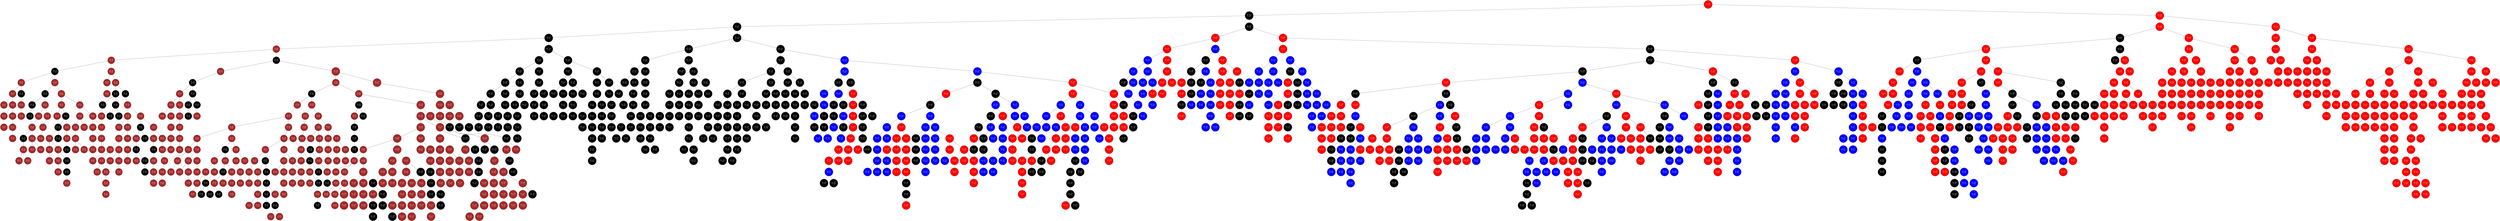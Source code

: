 graph G {
	rankdir=TB;
	node [shape=circle];
	"0x558e1c0525b0" [label="nX: 376\nY: 59", color=black, fontcolor=white, style=filled, fillcolor=Red];
	"0x558e1c0525b0" -- "0x558e1c04a410";
	"0x558e1c04a410" [label="nX: 246\nY: 154", color=black, fontcolor=white, style=filled, fillcolor=black];
	"0x558e1c04a410" -- "0x558e1c04e0c0";
	"0x558e1c04e0c0" [label="nX: 161\nY: 94", color=black, fontcolor=white, style=filled, fillcolor=black];
	"0x558e1c04e0c0" -- "0x558e1c047780";
	"0x558e1c047780" [label="nX: 141\nY: 24", color=black, fontcolor=white, style=filled, fillcolor=black];
	"0x558e1c047780" -- "0x558e1c079fc0";
	"0x558e1c079fc0" [label="nX: 46\nY: 244", color=black, fontcolor=white, style=filled, fillcolor=brown];
	"0x558e1c079fc0" -- "0x558e1c059980";
	"0x558e1c059980" [label="nX: 36\nY: 74", color=black, fontcolor=white, style=filled, fillcolor=brown];
	"0x558e1c059980" -- "0x558e1c0743c0";
	"0x558e1c0743c0" [label="nX: 16\nY: 124", color=black, fontcolor=white, style=filled, fillcolor=black];
	"0x558e1c0743c0" -- "0x558e1c039ee0";
	"0x558e1c039ee0" [label="nX: 16\nY: 94", color=black, fontcolor=white, style=filled, fillcolor=brown];
	"0x558e1c039ee0" -- "0x558e1c0764e0";
	"0x558e1c0764e0" [label="nX: 16\nY: 24", color=black, fontcolor=white, style=filled, fillcolor=brown];
	"0x558e1c0764e0" -- "0x558e1c03e180";
	"0x558e1c03e180" [label="nX: 16\nY: 14", color=black, fontcolor=white, style=filled, fillcolor=brown];
	"0x558e1c0764e0" -- "0x558e1c0661f0";
	"0x558e1c0661f0" [label="nX: 16\nY: 54", color=black, fontcolor=white, style=filled, fillcolor=brown];
	"0x558e1c0661f0" -- "0x558e1c06f250";
	"0x558e1c06f250" [label="nX: 16\nY: 44", color=black, fontcolor=white, style=filled, fillcolor=brown];
	"0x558e1c06f250" -- "0x558e1c03d800";
	"0x558e1c03d800" [label="nX: 16\nY: 34", color=black, fontcolor=white, style=filled, fillcolor=brown];
	"0x558e1c0661f0" -- "0x558e1c075920";
	"0x558e1c075920" [label="nX: 16\nY: 64", color=black, fontcolor=white, style=filled, fillcolor=brown];
	"0x558e1c075920" -- "0x558e1c0859f0";
	"0x558e1c0859f0" [label="nX: 16\nY: 84", color=black, fontcolor=white, style=filled, fillcolor=brown];
	"0x558e1c0859f0" -- "0x558e1c07e220";
	"0x558e1c07e220" [label="nX: 16\nY: 74", color=black, fontcolor=white, style=filled, fillcolor=brown];
	"0x558e1c039ee0" -- "0x558e1c08ce80";
	"0x558e1c08ce80" [label="nX: 16\nY: 114", color=black, fontcolor=white, style=filled, fillcolor=black];
	"0x558e1c08ce80" -- "0x558e1c0710a0";
	"0x558e1c0710a0" [label="nX: 16\nY: 114", color=black, fontcolor=white, style=filled, fillcolor=brown];
	"0x558e1c0710a0" -- "0x558e1c041ee0";
	"0x558e1c041ee0" [label="nX: 16\nY: 104", color=black, fontcolor=white, style=filled, fillcolor=brown];
	"0x558e1c0743c0" -- "0x558e1c078920";
	"0x558e1c078920" [label="nX: 26\nY: 24", color=black, fontcolor=white, style=filled, fillcolor=brown];
	"0x558e1c078920" -- "0x558e1c04b540";
	"0x558e1c04b540" [label="nX: 16\nY: 154", color=black, fontcolor=white, style=filled, fillcolor=black];
	"0x558e1c04b540" -- "0x558e1c06a660";
	"0x558e1c06a660" [label="nX: 16\nY: 134", color=black, fontcolor=white, style=filled, fillcolor=black];
	"0x558e1c06a660" -- "0x558e1c077460";
	"0x558e1c077460" [label="nX: 16\nY: 144", color=black, fontcolor=white, style=filled, fillcolor=black];
	"0x558e1c04b540" -- "0x558e1c07b2a0";
	"0x558e1c07b2a0" [label="nX: 16\nY: 244", color=black, fontcolor=white, style=filled, fillcolor=brown];
	"0x558e1c07b2a0" -- "0x558e1c08adf0";
	"0x558e1c08adf0" [label="nX: 16\nY: 164", color=black, fontcolor=white, style=filled, fillcolor=brown];
	"0x558e1c08adf0" -- "0x558e1c088960";
	"0x558e1c088960" [label="nX: 16\nY: 204", color=black, fontcolor=white, style=filled, fillcolor=brown];
	"0x558e1c088960" -- "0x558e1c079770";
	"0x558e1c079770" [label="nX: 16\nY: 164", color=black, fontcolor=white, style=filled, fillcolor=black];
	"0x558e1c079770" -- "0x558e1c03d420";
	"0x558e1c03d420" [label="nX: 16\nY: 184", color=black, fontcolor=white, style=filled, fillcolor=brown];
	"0x558e1c03d420" -- "0x558e1c07aa00";
	"0x558e1c07aa00" [label="nX: 16\nY: 174", color=black, fontcolor=white, style=filled, fillcolor=brown];
	"0x558e1c03d420" -- "0x558e1c06b650";
	"0x558e1c06b650" [label="nX: 16\nY: 194", color=black, fontcolor=white, style=filled, fillcolor=brown];
	"0x558e1c088960" -- "0x558e1c08ee20";
	"0x558e1c08ee20" [label="nX: 16\nY: 224", color=black, fontcolor=white, style=filled, fillcolor=brown];
	"0x558e1c08ee20" -- "0x558e1c042bf0";
	"0x558e1c042bf0" [label="nX: 16\nY: 214", color=black, fontcolor=white, style=filled, fillcolor=brown];
	"0x558e1c08ee20" -- "0x558e1c06c260";
	"0x558e1c06c260" [label="nX: 16\nY: 234", color=black, fontcolor=white, style=filled, fillcolor=brown];
	"0x558e1c07b2a0" -- "0x558e1c04f8f0";
	"0x558e1c04f8f0" [label="nX: 26\nY: 14", color=black, fontcolor=white, style=filled, fillcolor=brown];
	"0x558e1c04f8f0" -- "0x558e1c06b0f0";
	"0x558e1c06b0f0" [label="nX: 16\nY: 254", color=black, fontcolor=white, style=filled, fillcolor=brown];
	"0x558e1c06b0f0" -- "0x558e1c082cf0";
	"0x558e1c082cf0" [label="nX: 16\nY: 264", color=black, fontcolor=white, style=filled, fillcolor=brown];
	"0x558e1c078920" -- "0x558e1c04f3f0";
	"0x558e1c04f3f0" [label="nX: 26\nY: 184", color=black, fontcolor=white, style=filled, fillcolor=brown];
	"0x558e1c04f3f0" -- "0x558e1c047970";
	"0x558e1c047970" [label="nX: 26\nY: 44", color=black, fontcolor=white, style=filled, fillcolor=brown];
	"0x558e1c047970" -- "0x558e1c05b400";
	"0x558e1c05b400" [label="nX: 26\nY: 34", color=black, fontcolor=white, style=filled, fillcolor=brown];
	"0x558e1c047970" -- "0x558e1c03dcc0";
	"0x558e1c03dcc0" [label="nX: 26\nY: 154", color=black, fontcolor=white, style=filled, fillcolor=black];
	"0x558e1c03dcc0" -- "0x558e1c05d780";
	"0x558e1c05d780" [label="nX: 26\nY: 134", color=black, fontcolor=white, style=filled, fillcolor=black];
	"0x558e1c05d780" -- "0x558e1c04e4e0";
	"0x558e1c04e4e0" [label="nX: 26\nY: 74", color=black, fontcolor=white, style=filled, fillcolor=brown];
	"0x558e1c04e4e0" -- "0x558e1c062380";
	"0x558e1c062380" [label="nX: 26\nY: 64", color=black, fontcolor=white, style=filled, fillcolor=brown];
	"0x558e1c062380" -- "0x558e1c08ffb0";
	"0x558e1c08ffb0" [label="nX: 26\nY: 54", color=black, fontcolor=white, style=filled, fillcolor=brown];
	"0x558e1c04e4e0" -- "0x558e1c04d830";
	"0x558e1c04d830" [label="nX: 26\nY: 104", color=black, fontcolor=white, style=filled, fillcolor=brown];
	"0x558e1c04d830" -- "0x558e1c055160";
	"0x558e1c055160" [label="nX: 26\nY: 84", color=black, fontcolor=white, style=filled, fillcolor=brown];
	"0x558e1c055160" -- "0x558e1c070390";
	"0x558e1c070390" [label="nX: 26\nY: 94", color=black, fontcolor=white, style=filled, fillcolor=brown];
	"0x558e1c04d830" -- "0x558e1c080350";
	"0x558e1c080350" [label="nX: 26\nY: 124", color=black, fontcolor=white, style=filled, fillcolor=black];
	"0x558e1c080350" -- "0x558e1c063850";
	"0x558e1c063850" [label="nX: 26\nY: 114", color=black, fontcolor=white, style=filled, fillcolor=black];
	"0x558e1c063850" -- "0x558e1c050970";
	"0x558e1c050970" [label="nX: 26\nY: 114", color=black, fontcolor=white, style=filled, fillcolor=brown];
	"0x558e1c05d780" -- "0x558e1c05f8e0";
	"0x558e1c05f8e0" [label="nX: 26\nY: 144", color=black, fontcolor=white, style=filled, fillcolor=black];
	"0x558e1c03dcc0" -- "0x558e1c0629f0";
	"0x558e1c0629f0" [label="nX: 26\nY: 164", color=black, fontcolor=white, style=filled, fillcolor=brown];
	"0x558e1c0629f0" -- "0x558e1c084900";
	"0x558e1c084900" [label="nX: 26\nY: 174", color=black, fontcolor=white, style=filled, fillcolor=brown];
	"0x558e1c084900" -- "0x558e1c092dd0";
	"0x558e1c092dd0" [label="nX: 26\nY: 164", color=black, fontcolor=white, style=filled, fillcolor=black];
	"0x558e1c04f3f0" -- "0x558e1c059620";
	"0x558e1c059620" [label="nX: 26\nY: 254", color=black, fontcolor=white, style=filled, fillcolor=brown];
	"0x558e1c059620" -- "0x558e1c040de0";
	"0x558e1c040de0" [label="nX: 26\nY: 234", color=black, fontcolor=white, style=filled, fillcolor=brown];
	"0x558e1c040de0" -- "0x558e1c056b60";
	"0x558e1c056b60" [label="nX: 26\nY: 194", color=black, fontcolor=white, style=filled, fillcolor=brown];
	"0x558e1c056b60" -- "0x558e1c061930";
	"0x558e1c061930" [label="nX: 26\nY: 214", color=black, fontcolor=white, style=filled, fillcolor=brown];
	"0x558e1c061930" -- "0x558e1c091bd0";
	"0x558e1c091bd0" [label="nX: 26\nY: 204", color=black, fontcolor=white, style=filled, fillcolor=brown];
	"0x558e1c061930" -- "0x558e1c05e1b0";
	"0x558e1c05e1b0" [label="nX: 26\nY: 224", color=black, fontcolor=white, style=filled, fillcolor=brown];
	"0x558e1c040de0" -- "0x558e1c0521b0";
	"0x558e1c0521b0" [label="nX: 26\nY: 244", color=black, fontcolor=white, style=filled, fillcolor=brown];
	"0x558e1c059620" -- "0x558e1c0604a0";
	"0x558e1c0604a0" [label="nX: 36\nY: 54", color=black, fontcolor=white, style=filled, fillcolor=brown];
	"0x558e1c0604a0" -- "0x558e1c059240";
	"0x558e1c059240" [label="nX: 36\nY: 24", color=black, fontcolor=white, style=filled, fillcolor=brown];
	"0x558e1c059240" -- "0x558e1c047fd0";
	"0x558e1c047fd0" [label="nX: 36\nY: 14", color=black, fontcolor=white, style=filled, fillcolor=brown];
	"0x558e1c047fd0" -- "0x558e1c0410b0";
	"0x558e1c0410b0" [label="nX: 26\nY: 264", color=black, fontcolor=white, style=filled, fillcolor=brown];
	"0x558e1c059240" -- "0x558e1c047490";
	"0x558e1c047490" [label="nX: 36\nY: 34", color=black, fontcolor=white, style=filled, fillcolor=brown];
	"0x558e1c047490" -- "0x558e1c081200";
	"0x558e1c081200" [label="nX: 36\nY: 44", color=black, fontcolor=white, style=filled, fillcolor=brown];
	"0x558e1c0604a0" -- "0x558e1c087a00";
	"0x558e1c087a00" [label="nX: 36\nY: 64", color=black, fontcolor=white, style=filled, fillcolor=brown];
	"0x558e1c059980" -- "0x558e1c068b30";
	"0x558e1c068b30" [label="nX: 36\nY: 104", color=black, fontcolor=white, style=filled, fillcolor=brown];
	"0x558e1c068b30" -- "0x558e1c05a1b0";
	"0x558e1c05a1b0" [label="nX: 36\nY: 84", color=black, fontcolor=white, style=filled, fillcolor=brown];
	"0x558e1c05a1b0" -- "0x558e1c0823d0";
	"0x558e1c0823d0" [label="nX: 36\nY: 94", color=black, fontcolor=white, style=filled, fillcolor=brown];
	"0x558e1c068b30" -- "0x558e1c089390";
	"0x558e1c089390" [label="nX: 36\nY: 164", color=black, fontcolor=white, style=filled, fillcolor=brown];
	"0x558e1c089390" -- "0x558e1c05b0f0";
	"0x558e1c05b0f0" [label="nX: 36\nY: 124", color=black, fontcolor=white, style=filled, fillcolor=black];
	"0x558e1c05b0f0" -- "0x558e1c050300";
	"0x558e1c050300" [label="nX: 36\nY: 114", color=black, fontcolor=white, style=filled, fillcolor=black];
	"0x558e1c050300" -- "0x558e1c06ed80";
	"0x558e1c06ed80" [label="nX: 36\nY: 114", color=black, fontcolor=white, style=filled, fillcolor=brown];
	"0x558e1c05b0f0" -- "0x558e1c048410";
	"0x558e1c048410" [label="nX: 36\nY: 144", color=black, fontcolor=white, style=filled, fillcolor=black];
	"0x558e1c048410" -- "0x558e1c04e8e0";
	"0x558e1c04e8e0" [label="nX: 36\nY: 134", color=black, fontcolor=white, style=filled, fillcolor=black];
	"0x558e1c048410" -- "0x558e1c04ea00";
	"0x558e1c04ea00" [label="nX: 36\nY: 154", color=black, fontcolor=white, style=filled, fillcolor=black];
	"0x558e1c089390" -- "0x558e1c0524a0";
	"0x558e1c0524a0" [label="nX: 36\nY: 164", color=black, fontcolor=white, style=filled, fillcolor=black];
	"0x558e1c0524a0" -- "0x558e1c064ad0";
	"0x558e1c064ad0" [label="nX: 46\nY: 74", color=black, fontcolor=white, style=filled, fillcolor=brown];
	"0x558e1c064ad0" -- "0x558e1c051b10";
	"0x558e1c051b10" [label="nX: 36\nY: 184", color=black, fontcolor=white, style=filled, fillcolor=brown];
	"0x558e1c051b10" -- "0x558e1c061fd0";
	"0x558e1c061fd0" [label="nX: 36\nY: 174", color=black, fontcolor=white, style=filled, fillcolor=brown];
	"0x558e1c051b10" -- "0x558e1c091fb0";
	"0x558e1c091fb0" [label="nX: 46\nY: 54", color=black, fontcolor=white, style=filled, fillcolor=brown];
	"0x558e1c091fb0" -- "0x558e1c083200";
	"0x558e1c083200" [label="nX: 36\nY: 264", color=black, fontcolor=white, style=filled, fillcolor=brown];
	"0x558e1c083200" -- "0x558e1c08e770";
	"0x558e1c08e770" [label="nX: 36\nY: 204", color=black, fontcolor=white, style=filled, fillcolor=brown];
	"0x558e1c08e770" -- "0x558e1c066040";
	"0x558e1c066040" [label="nX: 36\nY: 194", color=black, fontcolor=white, style=filled, fillcolor=brown];
	"0x558e1c08e770" -- "0x558e1c07d0c0";
	"0x558e1c07d0c0" [label="nX: 36\nY: 224", color=black, fontcolor=white, style=filled, fillcolor=brown];
	"0x558e1c07d0c0" -- "0x558e1c042090";
	"0x558e1c042090" [label="nX: 36\nY: 214", color=black, fontcolor=white, style=filled, fillcolor=brown];
	"0x558e1c07d0c0" -- "0x558e1c0544f0";
	"0x558e1c0544f0" [label="nX: 36\nY: 254", color=black, fontcolor=white, style=filled, fillcolor=brown];
	"0x558e1c0544f0" -- "0x558e1c087590";
	"0x558e1c087590" [label="nX: 36\nY: 244", color=black, fontcolor=white, style=filled, fillcolor=brown];
	"0x558e1c087590" -- "0x558e1c04b190";
	"0x558e1c04b190" [label="nX: 36\nY: 234", color=black, fontcolor=white, style=filled, fillcolor=brown];
	"0x558e1c083200" -- "0x558e1c05e000";
	"0x558e1c05e000" [label="nX: 46\nY: 24", color=black, fontcolor=white, style=filled, fillcolor=brown];
	"0x558e1c05e000" -- "0x558e1c077890";
	"0x558e1c077890" [label="nX: 46\nY: 14", color=black, fontcolor=white, style=filled, fillcolor=brown];
	"0x558e1c05e000" -- "0x558e1c090400";
	"0x558e1c090400" [label="nX: 46\nY: 34", color=black, fontcolor=white, style=filled, fillcolor=brown];
	"0x558e1c090400" -- "0x558e1c069230";
	"0x558e1c069230" [label="nX: 46\nY: 44", color=black, fontcolor=white, style=filled, fillcolor=brown];
	"0x558e1c091fb0" -- "0x558e1c048fa0";
	"0x558e1c048fa0" [label="nX: 46\nY: 64", color=black, fontcolor=white, style=filled, fillcolor=brown];
	"0x558e1c064ad0" -- "0x558e1c068630";
	"0x558e1c068630" [label="nX: 46\nY: 164", color=black, fontcolor=white, style=filled, fillcolor=brown];
	"0x558e1c068630" -- "0x558e1c079180";
	"0x558e1c079180" [label="nX: 46\nY: 144", color=black, fontcolor=white, style=filled, fillcolor=black];
	"0x558e1c079180" -- "0x558e1c052000";
	"0x558e1c052000" [label="nX: 46\nY: 104", color=black, fontcolor=white, style=filled, fillcolor=brown];
	"0x558e1c052000" -- "0x558e1c072f60";
	"0x558e1c072f60" [label="nX: 46\nY: 84", color=black, fontcolor=white, style=filled, fillcolor=brown];
	"0x558e1c072f60" -- "0x558e1c07fd10";
	"0x558e1c07fd10" [label="nX: 46\nY: 94", color=black, fontcolor=white, style=filled, fillcolor=brown];
	"0x558e1c052000" -- "0x558e1c05e560";
	"0x558e1c05e560" [label="nX: 46\nY: 114", color=black, fontcolor=white, style=filled, fillcolor=black];
	"0x558e1c05e560" -- "0x558e1c07bd10";
	"0x558e1c07bd10" [label="nX: 46\nY: 114", color=black, fontcolor=white, style=filled, fillcolor=brown];
	"0x558e1c05e560" -- "0x558e1c085800";
	"0x558e1c085800" [label="nX: 46\nY: 124", color=black, fontcolor=white, style=filled, fillcolor=black];
	"0x558e1c085800" -- "0x558e1c05c170";
	"0x558e1c05c170" [label="nX: 46\nY: 134", color=black, fontcolor=white, style=filled, fillcolor=black];
	"0x558e1c079180" -- "0x558e1c08bf00";
	"0x558e1c08bf00" [label="nX: 46\nY: 154", color=black, fontcolor=white, style=filled, fillcolor=black];
	"0x558e1c068630" -- "0x558e1c0439f0";
	"0x558e1c0439f0" [label="nX: 46\nY: 214", color=black, fontcolor=white, style=filled, fillcolor=brown];
	"0x558e1c0439f0" -- "0x558e1c093460";
	"0x558e1c093460" [label="nX: 46\nY: 204", color=black, fontcolor=white, style=filled, fillcolor=brown];
	"0x558e1c093460" -- "0x558e1c056860";
	"0x558e1c056860" [label="nX: 46\nY: 164", color=black, fontcolor=white, style=filled, fillcolor=black];
	"0x558e1c056860" -- "0x558e1c08dd80";
	"0x558e1c08dd80" [label="nX: 46\nY: 194", color=black, fontcolor=white, style=filled, fillcolor=brown];
	"0x558e1c08dd80" -- "0x558e1c0693e0";
	"0x558e1c0693e0" [label="nX: 46\nY: 174", color=black, fontcolor=white, style=filled, fillcolor=brown];
	"0x558e1c0693e0" -- "0x558e1c078770";
	"0x558e1c078770" [label="nX: 46\nY: 184", color=black, fontcolor=white, style=filled, fillcolor=brown];
	"0x558e1c0439f0" -- "0x558e1c063a40";
	"0x558e1c063a40" [label="nX: 46\nY: 224", color=black, fontcolor=white, style=filled, fillcolor=brown];
	"0x558e1c063a40" -- "0x558e1c07cc40";
	"0x558e1c07cc40" [label="nX: 46\nY: 234", color=black, fontcolor=white, style=filled, fillcolor=brown];
	"0x558e1c079fc0" -- "0x558e1c054ad0";
	"0x558e1c054ad0" [label="nX: 56\nY: 164", color=black, fontcolor=white, style=filled, fillcolor=black];
	"0x558e1c054ad0" -- "0x558e1c072560";
	"0x558e1c072560" [label="nX: 46\nY: 254", color=black, fontcolor=white, style=filled, fillcolor=brown];
	"0x558e1c072560" -- "0x558e1c03ab50";
	"0x558e1c03ab50" [label="nX: 56\nY: 114", color=black, fontcolor=white, style=filled, fillcolor=black];
	"0x558e1c03ab50" -- "0x558e1c03b4b0";
	"0x558e1c03b4b0" [label="nX: 56\nY: 34", color=black, fontcolor=white, style=filled, fillcolor=brown];
	"0x558e1c03b4b0" -- "0x558e1c05fec0";
	"0x558e1c05fec0" [label="nX: 56\nY: 14", color=black, fontcolor=white, style=filled, fillcolor=brown];
	"0x558e1c05fec0" -- "0x558e1c04cc30";
	"0x558e1c04cc30" [label="nX: 46\nY: 264", color=black, fontcolor=white, style=filled, fillcolor=brown];
	"0x558e1c05fec0" -- "0x558e1c04a110";
	"0x558e1c04a110" [label="nX: 56\nY: 24", color=black, fontcolor=white, style=filled, fillcolor=brown];
	"0x558e1c03b4b0" -- "0x558e1c085f30";
	"0x558e1c085f30" [label="nX: 56\nY: 44", color=black, fontcolor=white, style=filled, fillcolor=brown];
	"0x558e1c085f30" -- "0x558e1c05cfc0";
	"0x558e1c05cfc0" [label="nX: 56\nY: 84", color=black, fontcolor=white, style=filled, fillcolor=brown];
	"0x558e1c05cfc0" -- "0x558e1c0818e0";
	"0x558e1c0818e0" [label="nX: 56\nY: 54", color=black, fontcolor=white, style=filled, fillcolor=brown];
	"0x558e1c0818e0" -- "0x558e1c06c410";
	"0x558e1c06c410" [label="nX: 56\nY: 74", color=black, fontcolor=white, style=filled, fillcolor=brown];
	"0x558e1c06c410" -- "0x558e1c06b390";
	"0x558e1c06b390" [label="nX: 56\nY: 64", color=black, fontcolor=white, style=filled, fillcolor=brown];
	"0x558e1c05cfc0" -- "0x558e1c04b460";
	"0x558e1c04b460" [label="nX: 56\nY: 94", color=black, fontcolor=white, style=filled, fillcolor=brown];
	"0x558e1c04b460" -- "0x558e1c03c490";
	"0x558e1c03c490" [label="nX: 56\nY: 104", color=black, fontcolor=white, style=filled, fillcolor=brown];
	"0x558e1c03c490" -- "0x558e1c04dfe0";
	"0x558e1c04dfe0" [label="nX: 56\nY: 114", color=black, fontcolor=white, style=filled, fillcolor=brown];
	"0x558e1c03ab50" -- "0x558e1c04ce20";
	"0x558e1c04ce20" [label="nX: 56\nY: 144", color=black, fontcolor=white, style=filled, fillcolor=black];
	"0x558e1c04ce20" -- "0x558e1c089960";
	"0x558e1c089960" [label="nX: 56\nY: 124", color=black, fontcolor=white, style=filled, fillcolor=black];
	"0x558e1c089960" -- "0x558e1c0446e0";
	"0x558e1c0446e0" [label="nX: 56\nY: 134", color=black, fontcolor=white, style=filled, fillcolor=black];
	"0x558e1c04ce20" -- "0x558e1c08e280";
	"0x558e1c08e280" [label="nX: 56\nY: 154", color=black, fontcolor=white, style=filled, fillcolor=black];
	"0x558e1c08e280" -- "0x558e1c083db0";
	"0x558e1c083db0" [label="nX: 56\nY: 164", color=black, fontcolor=white, style=filled, fillcolor=brown];
	"0x558e1c054ad0" -- "0x558e1c076690";
	"0x558e1c076690" [label="nX: 136\nY: 194", color=black, fontcolor=white, style=filled, fillcolor=brown];
	"0x558e1c076690" -- "0x558e1c049270";
	"0x558e1c049270" [label="nX: 96\nY: 104", color=black, fontcolor=white, style=filled, fillcolor=brown];
	"0x558e1c049270" -- "0x558e1c088c80";
	"0x558e1c088c80" [label="nX: 86\nY: 154", color=black, fontcolor=white, style=filled, fillcolor=black];
	"0x558e1c088c80" -- "0x558e1c068270";
	"0x558e1c068270" [label="nX: 56\nY: 174", color=black, fontcolor=white, style=filled, fillcolor=brown];
	"0x558e1c068270" -- "0x558e1c040630";
	"0x558e1c040630" [label="nX: 76\nY: 24", color=black, fontcolor=white, style=filled, fillcolor=brown];
	"0x558e1c040630" -- "0x558e1c065da0";
	"0x558e1c065da0" [label="nX: 66\nY: 64", color=black, fontcolor=white, style=filled, fillcolor=brown];
	"0x558e1c065da0" -- "0x558e1c048180";
	"0x558e1c048180" [label="nX: 56\nY: 244", color=black, fontcolor=white, style=filled, fillcolor=brown];
	"0x558e1c048180" -- "0x558e1c092870";
	"0x558e1c092870" [label="nX: 56\nY: 214", color=black, fontcolor=white, style=filled, fillcolor=brown];
	"0x558e1c092870" -- "0x558e1c048b50";
	"0x558e1c048b50" [label="nX: 56\nY: 184", color=black, fontcolor=white, style=filled, fillcolor=brown];
	"0x558e1c048b50" -- "0x558e1c041260";
	"0x558e1c041260" [label="nX: 56\nY: 194", color=black, fontcolor=white, style=filled, fillcolor=brown];
	"0x558e1c041260" -- "0x558e1c042720";
	"0x558e1c042720" [label="nX: 56\nY: 204", color=black, fontcolor=white, style=filled, fillcolor=brown];
	"0x558e1c092870" -- "0x558e1c072820";
	"0x558e1c072820" [label="nX: 56\nY: 234", color=black, fontcolor=white, style=filled, fillcolor=brown];
	"0x558e1c072820" -- "0x558e1c060ab0";
	"0x558e1c060ab0" [label="nX: 56\nY: 224", color=black, fontcolor=white, style=filled, fillcolor=brown];
	"0x558e1c048180" -- "0x558e1c061ae0";
	"0x558e1c061ae0" [label="nX: 66\nY: 34", color=black, fontcolor=white, style=filled, fillcolor=brown];
	"0x558e1c061ae0" -- "0x558e1c059f10";
	"0x558e1c059f10" [label="nX: 56\nY: 264", color=black, fontcolor=white, style=filled, fillcolor=brown];
	"0x558e1c059f10" -- "0x558e1c07dc60";
	"0x558e1c07dc60" [label="nX: 56\nY: 254", color=black, fontcolor=white, style=filled, fillcolor=brown];
	"0x558e1c059f10" -- "0x558e1c083c00";
	"0x558e1c083c00" [label="nX: 66\nY: 24", color=black, fontcolor=white, style=filled, fillcolor=brown];
	"0x558e1c083c00" -- "0x558e1c066ec0";
	"0x558e1c066ec0" [label="nX: 66\nY: 14", color=black, fontcolor=white, style=filled, fillcolor=brown];
	"0x558e1c061ae0" -- "0x558e1c045c20";
	"0x558e1c045c20" [label="nX: 66\nY: 54", color=black, fontcolor=white, style=filled, fillcolor=brown];
	"0x558e1c045c20" -- "0x558e1c08a630";
	"0x558e1c08a630" [label="nX: 66\nY: 44", color=black, fontcolor=white, style=filled, fillcolor=brown];
	"0x558e1c065da0" -- "0x558e1c0633c0";
	"0x558e1c0633c0" [label="nX: 66\nY: 224", color=black, fontcolor=white, style=filled, fillcolor=brown];
	"0x558e1c0633c0" -- "0x558e1c07dd40";
	"0x558e1c07dd40" [label="nX: 66\nY: 144", color=black, fontcolor=white, style=filled, fillcolor=black];
	"0x558e1c07dd40" -- "0x558e1c089880";
	"0x558e1c089880" [label="nX: 66\nY: 104", color=black, fontcolor=white, style=filled, fillcolor=brown];
	"0x558e1c089880" -- "0x558e1c0597d0";
	"0x558e1c0597d0" [label="nX: 66\nY: 74", color=black, fontcolor=white, style=filled, fillcolor=brown];
	"0x558e1c0597d0" -- "0x558e1c051720";
	"0x558e1c051720" [label="nX: 66\nY: 84", color=black, fontcolor=white, style=filled, fillcolor=brown];
	"0x558e1c051720" -- "0x558e1c056e30";
	"0x558e1c056e30" [label="nX: 66\nY: 94", color=black, fontcolor=white, style=filled, fillcolor=brown];
	"0x558e1c089880" -- "0x558e1c049b20";
	"0x558e1c049b20" [label="nX: 66\nY: 114", color=black, fontcolor=white, style=filled, fillcolor=brown];
	"0x558e1c049b20" -- "0x558e1c040ec0";
	"0x558e1c040ec0" [label="nX: 66\nY: 124", color=black, fontcolor=white, style=filled, fillcolor=black];
	"0x558e1c040ec0" -- "0x558e1c081fb0";
	"0x558e1c081fb0" [label="nX: 66\nY: 114", color=black, fontcolor=white, style=filled, fillcolor=black];
	"0x558e1c040ec0" -- "0x558e1c05bd90";
	"0x558e1c05bd90" [label="nX: 66\nY: 134", color=black, fontcolor=white, style=filled, fillcolor=black];
	"0x558e1c07dd40" -- "0x558e1c076a40";
	"0x558e1c076a40" [label="nX: 66\nY: 174", color=black, fontcolor=white, style=filled, fillcolor=brown];
	"0x558e1c076a40" -- "0x558e1c0662d0";
	"0x558e1c0662d0" [label="nX: 66\nY: 164", color=black, fontcolor=white, style=filled, fillcolor=black];
	"0x558e1c0662d0" -- "0x558e1c079480";
	"0x558e1c079480" [label="nX: 66\nY: 164", color=black, fontcolor=white, style=filled, fillcolor=brown];
	"0x558e1c079480" -- "0x558e1c058d80";
	"0x558e1c058d80" [label="nX: 66\nY: 154", color=black, fontcolor=white, style=filled, fillcolor=black];
	"0x558e1c076a40" -- "0x558e1c047d30";
	"0x558e1c047d30" [label="nX: 66\nY: 194", color=black, fontcolor=white, style=filled, fillcolor=brown];
	"0x558e1c047d30" -- "0x558e1c067770";
	"0x558e1c067770" [label="nX: 66\nY: 184", color=black, fontcolor=white, style=filled, fillcolor=brown];
	"0x558e1c047d30" -- "0x558e1c07a760";
	"0x558e1c07a760" [label="nX: 66\nY: 214", color=black, fontcolor=white, style=filled, fillcolor=brown];
	"0x558e1c07a760" -- "0x558e1c064800";
	"0x558e1c064800" [label="nX: 66\nY: 204", color=black, fontcolor=white, style=filled, fillcolor=brown];
	"0x558e1c0633c0" -- "0x558e1c0667f0";
	"0x558e1c0667f0" [label="nX: 66\nY: 264", color=black, fontcolor=white, style=filled, fillcolor=brown];
	"0x558e1c0667f0" -- "0x558e1c05c360";
	"0x558e1c05c360" [label="nX: 66\nY: 234", color=black, fontcolor=white, style=filled, fillcolor=brown];
	"0x558e1c05c360" -- "0x558e1c080e20";
	"0x558e1c080e20" [label="nX: 66\nY: 244", color=black, fontcolor=white, style=filled, fillcolor=brown];
	"0x558e1c080e20" -- "0x558e1c059090";
	"0x558e1c059090" [label="nX: 66\nY: 254", color=black, fontcolor=white, style=filled, fillcolor=brown];
	"0x558e1c0667f0" -- "0x558e1c086870";
	"0x558e1c086870" [label="nX: 76\nY: 14", color=black, fontcolor=white, style=filled, fillcolor=brown];
	"0x558e1c040630" -- "0x558e1c050130";
	"0x558e1c050130" [label="nX: 86\nY: 54", color=black, fontcolor=white, style=filled, fillcolor=brown];
	"0x558e1c050130" -- "0x558e1c05c600";
	"0x558e1c05c600" [label="nX: 76\nY: 194", color=black, fontcolor=white, style=filled, fillcolor=brown];
	"0x558e1c05c600" -- "0x558e1c0930b0";
	"0x558e1c0930b0" [label="nX: 76\nY: 64", color=black, fontcolor=white, style=filled, fillcolor=brown];
	"0x558e1c0930b0" -- "0x558e1c042450";
	"0x558e1c042450" [label="nX: 76\nY: 34", color=black, fontcolor=white, style=filled, fillcolor=brown];
	"0x558e1c042450" -- "0x558e1c0472e0";
	"0x558e1c0472e0" [label="nX: 76\nY: 54", color=black, fontcolor=white, style=filled, fillcolor=brown];
	"0x558e1c0472e0" -- "0x558e1c03ec80";
	"0x558e1c03ec80" [label="nX: 76\nY: 44", color=black, fontcolor=white, style=filled, fillcolor=brown];
	"0x558e1c0930b0" -- "0x558e1c06bd20";
	"0x558e1c06bd20" [label="nX: 76\nY: 114", color=black, fontcolor=white, style=filled, fillcolor=black];
	"0x558e1c06bd20" -- "0x558e1c073320";
	"0x558e1c073320" [label="nX: 76\nY: 114", color=black, fontcolor=white, style=filled, fillcolor=brown];
	"0x558e1c073320" -- "0x558e1c05a6c0";
	"0x558e1c05a6c0" [label="nX: 76\nY: 74", color=black, fontcolor=white, style=filled, fillcolor=brown];
	"0x558e1c05a6c0" -- "0x558e1c07adb0";
	"0x558e1c07adb0" [label="nX: 76\nY: 94", color=black, fontcolor=white, style=filled, fillcolor=brown];
	"0x558e1c07adb0" -- "0x558e1c06d930";
	"0x558e1c06d930" [label="nX: 76\nY: 84", color=black, fontcolor=white, style=filled, fillcolor=brown];
	"0x558e1c07adb0" -- "0x558e1c0925a0";
	"0x558e1c0925a0" [label="nX: 76\nY: 104", color=black, fontcolor=white, style=filled, fillcolor=brown];
	"0x558e1c06bd20" -- "0x558e1c042a00";
	"0x558e1c042a00" [label="nX: 76\nY: 124", color=black, fontcolor=white, style=filled, fillcolor=black];
	"0x558e1c042a00" -- "0x558e1c048640";
	"0x558e1c048640" [label="nX: 76\nY: 154", color=black, fontcolor=white, style=filled, fillcolor=black];
	"0x558e1c048640" -- "0x558e1c08b1f0";
	"0x558e1c08b1f0" [label="nX: 76\nY: 144", color=black, fontcolor=white, style=filled, fillcolor=black];
	"0x558e1c08b1f0" -- "0x558e1c0669e0";
	"0x558e1c0669e0" [label="nX: 76\nY: 134", color=black, fontcolor=white, style=filled, fillcolor=black];
	"0x558e1c048640" -- "0x558e1c03ae30";
	"0x558e1c03ae30" [label="nX: 76\nY: 184", color=black, fontcolor=white, style=filled, fillcolor=brown];
	"0x558e1c03ae30" -- "0x558e1c06c070";
	"0x558e1c06c070" [label="nX: 76\nY: 164", color=black, fontcolor=white, style=filled, fillcolor=black];
	"0x558e1c06c070" -- "0x558e1c041530";
	"0x558e1c041530" [label="nX: 76\nY: 164", color=black, fontcolor=white, style=filled, fillcolor=brown];
	"0x558e1c06c070" -- "0x558e1c060d80";
	"0x558e1c060d80" [label="nX: 76\nY: 174", color=black, fontcolor=white, style=filled, fillcolor=brown];
	"0x558e1c05c600" -- "0x558e1c076d10";
	"0x558e1c076d10" [label="nX: 76\nY: 254", color=black, fontcolor=white, style=filled, fillcolor=brown];
	"0x558e1c076d10" -- "0x558e1c043ba0";
	"0x558e1c043ba0" [label="nX: 76\nY: 214", color=black, fontcolor=white, style=filled, fillcolor=brown];
	"0x558e1c043ba0" -- "0x558e1c04a720";
	"0x558e1c04a720" [label="nX: 76\nY: 204", color=black, fontcolor=white, style=filled, fillcolor=brown];
	"0x558e1c043ba0" -- "0x558e1c06d660";
	"0x558e1c06d660" [label="nX: 76\nY: 244", color=black, fontcolor=white, style=filled, fillcolor=brown];
	"0x558e1c06d660" -- "0x558e1c055fb0";
	"0x558e1c055fb0" [label="nX: 76\nY: 234", color=black, fontcolor=white, style=filled, fillcolor=brown];
	"0x558e1c055fb0" -- "0x558e1c06e9f0";
	"0x558e1c06e9f0" [label="nX: 76\nY: 224", color=black, fontcolor=white, style=filled, fillcolor=brown];
	"0x558e1c076d10" -- "0x558e1c06a250";
	"0x558e1c06a250" [label="nX: 86\nY: 14", color=black, fontcolor=white, style=filled, fillcolor=brown];
	"0x558e1c06a250" -- "0x558e1c05f3f0";
	"0x558e1c05f3f0" [label="nX: 76\nY: 264", color=black, fontcolor=white, style=filled, fillcolor=brown];
	"0x558e1c06a250" -- "0x558e1c062530";
	"0x558e1c062530" [label="nX: 86\nY: 34", color=black, fontcolor=white, style=filled, fillcolor=brown];
	"0x558e1c062530" -- "0x558e1c04bf40";
	"0x558e1c04bf40" [label="nX: 86\nY: 24", color=black, fontcolor=white, style=filled, fillcolor=brown];
	"0x558e1c062530" -- "0x558e1c05cbf0";
	"0x558e1c05cbf0" [label="nX: 86\nY: 44", color=black, fontcolor=white, style=filled, fillcolor=brown];
	"0x558e1c050130" -- "0x558e1c03b1f0";
	"0x558e1c03b1f0" [label="nX: 86\nY: 64", color=black, fontcolor=white, style=filled, fillcolor=brown];
	"0x558e1c03b1f0" -- "0x558e1c07d7e0";
	"0x558e1c07d7e0" [label="nX: 86\nY: 84", color=black, fontcolor=white, style=filled, fillcolor=brown];
	"0x558e1c07d7e0" -- "0x558e1c04aef0";
	"0x558e1c04aef0" [label="nX: 86\nY: 74", color=black, fontcolor=white, style=filled, fillcolor=brown];
	"0x558e1c07d7e0" -- "0x558e1c068e30";
	"0x558e1c068e30" [label="nX: 86\nY: 134", color=black, fontcolor=white, style=filled, fillcolor=black];
	"0x558e1c068e30" -- "0x558e1c048df0";
	"0x558e1c048df0" [label="nX: 86\nY: 104", color=black, fontcolor=white, style=filled, fillcolor=brown];
	"0x558e1c048df0" -- "0x558e1c05e870";
	"0x558e1c05e870" [label="nX: 86\nY: 94", color=black, fontcolor=white, style=filled, fillcolor=brown];
	"0x558e1c048df0" -- "0x558e1c088fa0";
	"0x558e1c088fa0" [label="nX: 86\nY: 124", color=black, fontcolor=white, style=filled, fillcolor=black];
	"0x558e1c088fa0" -- "0x558e1c047010";
	"0x558e1c047010" [label="nX: 86\nY: 114", color=black, fontcolor=white, style=filled, fillcolor=brown];
	"0x558e1c047010" -- "0x558e1c03dde0";
	"0x558e1c03dde0" [label="nX: 86\nY: 114", color=black, fontcolor=white, style=filled, fillcolor=black];
	"0x558e1c068e30" -- "0x558e1c069d90";
	"0x558e1c069d90" [label="nX: 86\nY: 144", color=black, fontcolor=white, style=filled, fillcolor=black];
	"0x558e1c088c80" -- "0x558e1c045460";
	"0x558e1c045460" [label="nX: 86\nY: 214", color=black, fontcolor=white, style=filled, fillcolor=brown];
	"0x558e1c045460" -- "0x558e1c071340";
	"0x558e1c071340" [label="nX: 86\nY: 204", color=black, fontcolor=white, style=filled, fillcolor=brown];
	"0x558e1c071340" -- "0x558e1c04c630";
	"0x558e1c04c630" [label="nX: 86\nY: 194", color=black, fontcolor=white, style=filled, fillcolor=brown];
	"0x558e1c04c630" -- "0x558e1c059b30";
	"0x558e1c059b30" [label="nX: 86\nY: 164", color=black, fontcolor=white, style=filled, fillcolor=brown];
	"0x558e1c059b30" -- "0x558e1c06db00";
	"0x558e1c06db00" [label="nX: 86\nY: 164", color=black, fontcolor=white, style=filled, fillcolor=black];
	"0x558e1c06db00" -- "0x558e1c084520";
	"0x558e1c084520" [label="nX: 86\nY: 174", color=black, fontcolor=white, style=filled, fillcolor=brown];
	"0x558e1c084520" -- "0x558e1c084170";
	"0x558e1c084170" [label="nX: 86\nY: 184", color=black, fontcolor=white, style=filled, fillcolor=brown];
	"0x558e1c045460" -- "0x558e1c0448d0";
	"0x558e1c0448d0" [label="nX: 86\nY: 264", color=black, fontcolor=white, style=filled, fillcolor=brown];
	"0x558e1c0448d0" -- "0x558e1c0913b0";
	"0x558e1c0913b0" [label="nX: 86\nY: 234", color=black, fontcolor=white, style=filled, fillcolor=brown];
	"0x558e1c0913b0" -- "0x558e1c08fd10";
	"0x558e1c08fd10" [label="nX: 86\nY: 224", color=black, fontcolor=white, style=filled, fillcolor=brown];
	"0x558e1c0913b0" -- "0x558e1c0408f0";
	"0x558e1c0408f0" [label="nX: 86\nY: 244", color=black, fontcolor=white, style=filled, fillcolor=brown];
	"0x558e1c0408f0" -- "0x558e1c04bc80";
	"0x558e1c04bc80" [label="nX: 86\nY: 254", color=black, fontcolor=white, style=filled, fillcolor=brown];
	"0x558e1c0448d0" -- "0x558e1c065920";
	"0x558e1c065920" [label="nX: 96\nY: 44", color=black, fontcolor=white, style=filled, fillcolor=brown];
	"0x558e1c065920" -- "0x558e1c07ea50";
	"0x558e1c07ea50" [label="nX: 96\nY: 14", color=black, fontcolor=white, style=filled, fillcolor=brown];
	"0x558e1c07ea50" -- "0x558e1c0588f0";
	"0x558e1c0588f0" [label="nX: 96\nY: 34", color=black, fontcolor=white, style=filled, fillcolor=brown];
	"0x558e1c0588f0" -- "0x558e1c08c4b0";
	"0x558e1c08c4b0" [label="nX: 96\nY: 24", color=black, fontcolor=white, style=filled, fillcolor=brown];
	"0x558e1c065920" -- "0x558e1c03c850";
	"0x558e1c03c850" [label="nX: 96\nY: 74", color=black, fontcolor=white, style=filled, fillcolor=brown];
	"0x558e1c03c850" -- "0x558e1c090160";
	"0x558e1c090160" [label="nX: 96\nY: 54", color=black, fontcolor=white, style=filled, fillcolor=brown];
	"0x558e1c090160" -- "0x558e1c07f820";
	"0x558e1c07f820" [label="nX: 96\nY: 64", color=black, fontcolor=white, style=filled, fillcolor=brown];
	"0x558e1c03c850" -- "0x558e1c053430";
	"0x558e1c053430" [label="nX: 96\nY: 84", color=black, fontcolor=white, style=filled, fillcolor=brown];
	"0x558e1c053430" -- "0x558e1c03e8b0";
	"0x558e1c03e8b0" [label="nX: 96\nY: 94", color=black, fontcolor=white, style=filled, fillcolor=brown];
	"0x558e1c049270" -- "0x558e1c065bf0";
	"0x558e1c065bf0" [label="nX: 96\nY: 164", color=black, fontcolor=white, style=filled, fillcolor=brown];
	"0x558e1c065bf0" -- "0x558e1c06f9c0";
	"0x558e1c06f9c0" [label="nX: 96\nY: 144", color=black, fontcolor=white, style=filled, fillcolor=black];
	"0x558e1c06f9c0" -- "0x558e1c0444e0";
	"0x558e1c0444e0" [label="nX: 96\nY: 114", color=black, fontcolor=white, style=filled, fillcolor=brown];
	"0x558e1c0444e0" -- "0x558e1c06f450";
	"0x558e1c06f450" [label="nX: 96\nY: 134", color=black, fontcolor=white, style=filled, fillcolor=black];
	"0x558e1c06f450" -- "0x558e1c0736c0";
	"0x558e1c0736c0" [label="nX: 96\nY: 124", color=black, fontcolor=white, style=filled, fillcolor=black];
	"0x558e1c0736c0" -- "0x558e1c075730";
	"0x558e1c075730" [label="nX: 96\nY: 114", color=black, fontcolor=white, style=filled, fillcolor=black];
	"0x558e1c06f9c0" -- "0x558e1c08d510";
	"0x558e1c08d510" [label="nX: 96\nY: 154", color=black, fontcolor=white, style=filled, fillcolor=black];
	"0x558e1c065bf0" -- "0x558e1c03a3e0";
	"0x558e1c03a3e0" [label="nX: 126\nY: 164", color=black, fontcolor=white, style=filled, fillcolor=brown];
	"0x558e1c03a3e0" -- "0x558e1c08d9c0";
	"0x558e1c08d9c0" [label="nX: 116\nY: 234", color=black, fontcolor=white, style=filled, fillcolor=brown];
	"0x558e1c08d9c0" -- "0x558e1c086a20";
	"0x558e1c086a20" [label="nX: 116\nY: 164", color=black, fontcolor=white, style=filled, fillcolor=brown];
	"0x558e1c086a20" -- "0x558e1c043640";
	"0x558e1c043640" [label="nX: 106\nY: 94", color=black, fontcolor=white, style=filled, fillcolor=brown];
	"0x558e1c043640" -- "0x558e1c075d00";
	"0x558e1c075d00" [label="nX: 96\nY: 254", color=black, fontcolor=white, style=filled, fillcolor=brown];
	"0x558e1c075d00" -- "0x558e1c093a30";
	"0x558e1c093a30" [label="nX: 96\nY: 184", color=black, fontcolor=white, style=filled, fillcolor=brown];
	"0x558e1c093a30" -- "0x558e1c069f80";
	"0x558e1c069f80" [label="nX: 96\nY: 174", color=black, fontcolor=white, style=filled, fillcolor=brown];
	"0x558e1c069f80" -- "0x558e1c08d1b0";
	"0x558e1c08d1b0" [label="nX: 96\nY: 164", color=black, fontcolor=white, style=filled, fillcolor=black];
	"0x558e1c093a30" -- "0x558e1c070660";
	"0x558e1c070660" [label="nX: 96\nY: 214", color=black, fontcolor=white, style=filled, fillcolor=brown];
	"0x558e1c070660" -- "0x558e1c093be0";
	"0x558e1c093be0" [label="nX: 96\nY: 194", color=black, fontcolor=white, style=filled, fillcolor=brown];
	"0x558e1c093be0" -- "0x558e1c0746c0";
	"0x558e1c0746c0" [label="nX: 96\nY: 204", color=black, fontcolor=white, style=filled, fillcolor=brown];
	"0x558e1c070660" -- "0x558e1c087740";
	"0x558e1c087740" [label="nX: 96\nY: 224", color=black, fontcolor=white, style=filled, fillcolor=brown];
	"0x558e1c087740" -- "0x558e1c085c90";
	"0x558e1c085c90" [label="nX: 96\nY: 234", color=black, fontcolor=white, style=filled, fillcolor=brown];
	"0x558e1c085c90" -- "0x558e1c052dd0";
	"0x558e1c052dd0" [label="nX: 96\nY: 244", color=black, fontcolor=white, style=filled, fillcolor=brown];
	"0x558e1c075d00" -- "0x558e1c04d360";
	"0x558e1c04d360" [label="nX: 96\nY: 264", color=black, fontcolor=white, style=filled, fillcolor=brown];
	"0x558e1c04d360" -- "0x558e1c08c300";
	"0x558e1c08c300" [label="nX: 106\nY: 54", color=black, fontcolor=white, style=filled, fillcolor=brown];
	"0x558e1c08c300" -- "0x558e1c05a990";
	"0x558e1c05a990" [label="nX: 106\nY: 34", color=black, fontcolor=white, style=filled, fillcolor=brown];
	"0x558e1c05a990" -- "0x558e1c08d700";
	"0x558e1c08d700" [label="nX: 106\nY: 14", color=black, fontcolor=white, style=filled, fillcolor=brown];
	"0x558e1c08d700" -- "0x558e1c070930";
	"0x558e1c070930" [label="nX: 106\nY: 24", color=black, fontcolor=white, style=filled, fillcolor=brown];
	"0x558e1c05a990" -- "0x558e1c08a040";
	"0x558e1c08a040" [label="nX: 106\nY: 44", color=black, fontcolor=white, style=filled, fillcolor=brown];
	"0x558e1c08c300" -- "0x558e1c067da0";
	"0x558e1c067da0" [label="nX: 106\nY: 84", color=black, fontcolor=white, style=filled, fillcolor=brown];
	"0x558e1c067da0" -- "0x558e1c041c10";
	"0x558e1c041c10" [label="nX: 106\nY: 64", color=black, fontcolor=white, style=filled, fillcolor=brown];
	"0x558e1c041c10" -- "0x558e1c062fe0";
	"0x558e1c062fe0" [label="nX: 106\nY: 74", color=black, fontcolor=white, style=filled, fillcolor=brown];
	"0x558e1c043640" -- "0x558e1c090e20";
	"0x558e1c090e20" [label="nX: 106\nY: 224", color=black, fontcolor=white, style=filled, fillcolor=brown];
	"0x558e1c090e20" -- "0x558e1c06aa60";
	"0x558e1c06aa60" [label="nX: 106\nY: 194", color=black, fontcolor=white, style=filled, fillcolor=brown];
	"0x558e1c06aa60" -- "0x558e1c079cf0";
	"0x558e1c079cf0" [label="nX: 106\nY: 174", color=black, fontcolor=white, style=filled, fillcolor=brown];
	"0x558e1c079cf0" -- "0x558e1c061620";
	"0x558e1c061620" [label="nX: 106\nY: 134", color=black, fontcolor=white, style=filled, fillcolor=black];
	"0x558e1c061620" -- "0x558e1c07cf10";
	"0x558e1c07cf10" [label="nX: 106\nY: 114", color=black, fontcolor=white, style=filled, fillcolor=brown];
	"0x558e1c07cf10" -- "0x558e1c090fd0";
	"0x558e1c090fd0" [label="nX: 106\nY: 104", color=black, fontcolor=white, style=filled, fillcolor=brown];
	"0x558e1c07cf10" -- "0x558e1c07d3c0";
	"0x558e1c07d3c0" [label="nX: 106\nY: 124", color=black, fontcolor=white, style=filled, fillcolor=black];
	"0x558e1c07d3c0" -- "0x558e1c072b30";
	"0x558e1c072b30" [label="nX: 106\nY: 114", color=black, fontcolor=white, style=filled, fillcolor=black];
	"0x558e1c061620" -- "0x558e1c08ac00";
	"0x558e1c08ac00" [label="nX: 106\nY: 154", color=black, fontcolor=white, style=filled, fillcolor=black];
	"0x558e1c08ac00" -- "0x558e1c0445c0";
	"0x558e1c0445c0" [label="nX: 106\nY: 144", color=black, fontcolor=white, style=filled, fillcolor=black];
	"0x558e1c08ac00" -- "0x558e1c065060";
	"0x558e1c065060" [label="nX: 106\nY: 164", color=black, fontcolor=white, style=filled, fillcolor=brown];
	"0x558e1c065060" -- "0x558e1c0904e0";
	"0x558e1c0904e0" [label="nX: 106\nY: 164", color=black, fontcolor=white, style=filled, fillcolor=black];
	"0x558e1c079cf0" -- "0x558e1c07ba50";
	"0x558e1c07ba50" [label="nX: 106\nY: 184", color=black, fontcolor=white, style=filled, fillcolor=brown];
	"0x558e1c06aa60" -- "0x558e1c046b30";
	"0x558e1c046b30" [label="nX: 106\nY: 204", color=black, fontcolor=white, style=filled, fillcolor=brown];
	"0x558e1c046b30" -- "0x558e1c089c60";
	"0x558e1c089c60" [label="nX: 106\nY: 214", color=black, fontcolor=white, style=filled, fillcolor=brown];
	"0x558e1c090e20" -- "0x558e1c082790";
	"0x558e1c082790" [label="nX: 116\nY: 74", color=black, fontcolor=white, style=filled, fillcolor=brown];
	"0x558e1c082790" -- "0x558e1c06ac10";
	"0x558e1c06ac10" [label="nX: 106\nY: 244", color=black, fontcolor=white, style=filled, fillcolor=brown];
	"0x558e1c06ac10" -- "0x558e1c061160";
	"0x558e1c061160" [label="nX: 106\nY: 234", color=black, fontcolor=white, style=filled, fillcolor=brown];
	"0x558e1c06ac10" -- "0x558e1c080660";
	"0x558e1c080660" [label="nX: 116\nY: 44", color=black, fontcolor=white, style=filled, fillcolor=brown];
	"0x558e1c080660" -- "0x558e1c0547c0";
	"0x558e1c0547c0" [label="nX: 116\nY: 24", color=black, fontcolor=white, style=filled, fillcolor=brown];
	"0x558e1c0547c0" -- "0x558e1c07dab0";
	"0x558e1c07dab0" [label="nX: 106\nY: 264", color=black, fontcolor=white, style=filled, fillcolor=brown];
	"0x558e1c07dab0" -- "0x558e1c063e30";
	"0x558e1c063e30" [label="nX: 106\nY: 254", color=black, fontcolor=white, style=filled, fillcolor=brown];
	"0x558e1c07dab0" -- "0x558e1c043d50";
	"0x558e1c043d50" [label="nX: 116\nY: 14", color=black, fontcolor=white, style=filled, fillcolor=brown];
	"0x558e1c0547c0" -- "0x558e1c03a860";
	"0x558e1c03a860" [label="nX: 116\nY: 34", color=black, fontcolor=white, style=filled, fillcolor=brown];
	"0x558e1c080660" -- "0x558e1c0505e0";
	"0x558e1c0505e0" [label="nX: 116\nY: 64", color=black, fontcolor=white, style=filled, fillcolor=brown];
	"0x558e1c0505e0" -- "0x558e1c0451a0";
	"0x558e1c0451a0" [label="nX: 116\nY: 54", color=black, fontcolor=white, style=filled, fillcolor=brown];
	"0x558e1c082790" -- "0x558e1c05c7f0";
	"0x558e1c05c7f0" [label="nX: 116\nY: 124", color=black, fontcolor=white, style=filled, fillcolor=black];
	"0x558e1c05c7f0" -- "0x558e1c046980";
	"0x558e1c046980" [label="nX: 116\nY: 114", color=black, fontcolor=white, style=filled, fillcolor=brown];
	"0x558e1c046980" -- "0x558e1c069a90";
	"0x558e1c069a90" [label="nX: 116\nY: 104", color=black, fontcolor=white, style=filled, fillcolor=brown];
	"0x558e1c069a90" -- "0x558e1c044210";
	"0x558e1c044210" [label="nX: 116\nY: 94", color=black, fontcolor=white, style=filled, fillcolor=brown];
	"0x558e1c044210" -- "0x558e1c052f80";
	"0x558e1c052f80" [label="nX: 116\nY: 84", color=black, fontcolor=white, style=filled, fillcolor=brown];
	"0x558e1c046980" -- "0x558e1c06f8a0";
	"0x558e1c06f8a0" [label="nX: 116\nY: 114", color=black, fontcolor=white, style=filled, fillcolor=black];
	"0x558e1c05c7f0" -- "0x558e1c04ba90";
	"0x558e1c04ba90" [label="nX: 116\nY: 134", color=black, fontcolor=white, style=filled, fillcolor=black];
	"0x558e1c04ba90" -- "0x558e1c064210";
	"0x558e1c064210" [label="nX: 116\nY: 144", color=black, fontcolor=white, style=filled, fillcolor=black];
	"0x558e1c064210" -- "0x558e1c082dd0";
	"0x558e1c082dd0" [label="nX: 116\nY: 154", color=black, fontcolor=white, style=filled, fillcolor=black];
	"0x558e1c086a20" -- "0x558e1c070ef0";
	"0x558e1c070ef0" [label="nX: 116\nY: 214", color=black, fontcolor=white, style=filled, fillcolor=brown];
	"0x558e1c070ef0" -- "0x558e1c08cc80";
	"0x558e1c08cc80" [label="nX: 116\nY: 204", color=black, fontcolor=white, style=filled, fillcolor=brown];
	"0x558e1c08cc80" -- "0x558e1c04d9e0";
	"0x558e1c04d9e0" [label="nX: 116\nY: 174", color=black, fontcolor=white, style=filled, fillcolor=brown];
	"0x558e1c04d9e0" -- "0x558e1c077580";
	"0x558e1c077580" [label="nX: 116\nY: 164", color=black, fontcolor=white, style=filled, fillcolor=black];
	"0x558e1c04d9e0" -- "0x558e1c08f810";
	"0x558e1c08f810" [label="nX: 116\nY: 194", color=black, fontcolor=white, style=filled, fillcolor=brown];
	"0x558e1c08f810" -- "0x558e1c090a60";
	"0x558e1c090a60" [label="nX: 116\nY: 184", color=black, fontcolor=white, style=filled, fillcolor=brown];
	"0x558e1c070ef0" -- "0x558e1c050d50";
	"0x558e1c050d50" [label="nX: 116\nY: 224", color=black, fontcolor=white, style=filled, fillcolor=brown];
	"0x558e1c08d9c0" -- "0x558e1c0716f0";
	"0x558e1c0716f0" [label="nX: 126\nY: 94", color=black, fontcolor=white, style=filled, fillcolor=brown];
	"0x558e1c0716f0" -- "0x558e1c048330";
	"0x558e1c048330" [label="nX: 126\nY: 24", color=black, fontcolor=white, style=filled, fillcolor=brown];
	"0x558e1c048330" -- "0x558e1c078410";
	"0x558e1c078410" [label="nX: 116\nY: 244", color=black, fontcolor=white, style=filled, fillcolor=brown];
	"0x558e1c078410" -- "0x558e1c0785c0";
	"0x558e1c0785c0" [label="nX: 126\nY: 14", color=black, fontcolor=white, style=filled, fillcolor=brown];
	"0x558e1c0785c0" -- "0x558e1c06dcf0";
	"0x558e1c06dcf0" [label="nX: 116\nY: 254", color=black, fontcolor=white, style=filled, fillcolor=brown];
	"0x558e1c06dcf0" -- "0x558e1c077bf0";
	"0x558e1c077bf0" [label="nX: 116\nY: 264", color=black, fontcolor=white, style=filled, fillcolor=brown];
	"0x558e1c048330" -- "0x558e1c058bb0";
	"0x558e1c058bb0" [label="nX: 126\nY: 44", color=black, fontcolor=white, style=filled, fillcolor=brown];
	"0x558e1c058bb0" -- "0x558e1c08a8f0";
	"0x558e1c08a8f0" [label="nX: 126\nY: 34", color=black, fontcolor=white, style=filled, fillcolor=brown];
	"0x558e1c058bb0" -- "0x558e1c0675c0";
	"0x558e1c0675c0" [label="nX: 126\nY: 74", color=black, fontcolor=white, style=filled, fillcolor=brown];
	"0x558e1c0675c0" -- "0x558e1c05fbf0";
	"0x558e1c05fbf0" [label="nX: 126\nY: 64", color=black, fontcolor=white, style=filled, fillcolor=brown];
	"0x558e1c05fbf0" -- "0x558e1c06e610";
	"0x558e1c06e610" [label="nX: 126\nY: 54", color=black, fontcolor=white, style=filled, fillcolor=brown];
	"0x558e1c0675c0" -- "0x558e1c082a50";
	"0x558e1c082a50" [label="nX: 126\nY: 84", color=black, fontcolor=white, style=filled, fillcolor=brown];
	"0x558e1c0716f0" -- "0x558e1c03b590";
	"0x558e1c03b590" [label="nX: 126\nY: 114", color=black, fontcolor=white, style=filled, fillcolor=black];
	"0x558e1c03b590" -- "0x558e1c0700c0";
	"0x558e1c0700c0" [label="nX: 126\nY: 114", color=black, fontcolor=white, style=filled, fillcolor=brown];
	"0x558e1c0700c0" -- "0x558e1c079960";
	"0x558e1c079960" [label="nX: 126\nY: 104", color=black, fontcolor=white, style=filled, fillcolor=brown];
	"0x558e1c03b590" -- "0x558e1c06d270";
	"0x558e1c06d270" [label="nX: 126\nY: 124", color=black, fontcolor=white, style=filled, fillcolor=black];
	"0x558e1c06d270" -- "0x558e1c061bc0";
	"0x558e1c061bc0" [label="nX: 126\nY: 134", color=black, fontcolor=white, style=filled, fillcolor=black];
	"0x558e1c061bc0" -- "0x558e1c046d00";
	"0x558e1c046d00" [label="nX: 126\nY: 144", color=black, fontcolor=white, style=filled, fillcolor=black];
	"0x558e1c046d00" -- "0x558e1c0470f0";
	"0x558e1c0470f0" [label="nX: 126\nY: 154", color=black, fontcolor=white, style=filled, fillcolor=black];
	"0x558e1c03a3e0" -- "0x558e1c05e360";
	"0x558e1c05e360" [label="nX: 136\nY: 184", color=black, fontcolor=white, style=filled, fillcolor=brown];
	"0x558e1c05e360" -- "0x558e1c055850";
	"0x558e1c055850" [label="nX: 136\nY: 134", color=black, fontcolor=white, style=filled, fillcolor=black];
	"0x558e1c055850" -- "0x558e1c03f8d0";
	"0x558e1c03f8d0" [label="nX: 126\nY: 174", color=black, fontcolor=white, style=filled, fillcolor=brown];
	"0x558e1c03f8d0" -- "0x558e1c06bf50";
	"0x558e1c06bf50" [label="nX: 126\nY: 164", color=black, fontcolor=white, style=filled, fillcolor=black];
	"0x558e1c03f8d0" -- "0x558e1c06d740";
	"0x558e1c06d740" [label="nX: 136\nY: 124", color=black, fontcolor=white, style=filled, fillcolor=black];
	"0x558e1c06d740" -- "0x558e1c03dad0";
	"0x558e1c03dad0" [label="nX: 136\nY: 24", color=black, fontcolor=white, style=filled, fillcolor=brown];
	"0x558e1c03dad0" -- "0x558e1c05b6d0";
	"0x558e1c05b6d0" [label="nX: 126\nY: 244", color=black, fontcolor=white, style=filled, fillcolor=brown];
	"0x558e1c05b6d0" -- "0x558e1c063660";
	"0x558e1c063660" [label="nX: 126\nY: 184", color=black, fontcolor=white, style=filled, fillcolor=brown];
	"0x558e1c063660" -- "0x558e1c073e10";
	"0x558e1c073e10" [label="nX: 126\nY: 224", color=black, fontcolor=white, style=filled, fillcolor=brown];
	"0x558e1c073e10" -- "0x558e1c051120";
	"0x558e1c051120" [label="nX: 126\nY: 204", color=black, fontcolor=white, style=filled, fillcolor=brown];
	"0x558e1c051120" -- "0x558e1c0740d0";
	"0x558e1c0740d0" [label="nX: 126\nY: 194", color=black, fontcolor=white, style=filled, fillcolor=brown];
	"0x558e1c051120" -- "0x558e1c071dc0";
	"0x558e1c071dc0" [label="nX: 126\nY: 214", color=black, fontcolor=white, style=filled, fillcolor=brown];
	"0x558e1c073e10" -- "0x558e1c03dfd0";
	"0x558e1c03dfd0" [label="nX: 126\nY: 234", color=black, fontcolor=white, style=filled, fillcolor=brown];
	"0x558e1c05b6d0" -- "0x558e1c056690";
	"0x558e1c056690" [label="nX: 126\nY: 254", color=black, fontcolor=white, style=filled, fillcolor=brown];
	"0x558e1c056690" -- "0x558e1c05c090";
	"0x558e1c05c090" [label="nX: 136\nY: 14", color=black, fontcolor=white, style=filled, fillcolor=brown];
	"0x558e1c05c090" -- "0x558e1c055420";
	"0x558e1c055420" [label="nX: 126\nY: 264", color=black, fontcolor=white, style=filled, fillcolor=brown];
	"0x558e1c03dad0" -- "0x558e1c04f040";
	"0x558e1c04f040" [label="nX: 136\nY: 84", color=black, fontcolor=white, style=filled, fillcolor=brown];
	"0x558e1c04f040" -- "0x558e1c0735e0";
	"0x558e1c0735e0" [label="nX: 136\nY: 54", color=black, fontcolor=white, style=filled, fillcolor=brown];
	"0x558e1c0735e0" -- "0x558e1c03c0e0";
	"0x558e1c03c0e0" [label="nX: 136\nY: 44", color=black, fontcolor=white, style=filled, fillcolor=brown];
	"0x558e1c03c0e0" -- "0x558e1c08bd10";
	"0x558e1c08bd10" [label="nX: 136\nY: 34", color=black, fontcolor=white, style=filled, fillcolor=brown];
	"0x558e1c0735e0" -- "0x558e1c065210";
	"0x558e1c065210" [label="nX: 136\nY: 74", color=black, fontcolor=white, style=filled, fillcolor=brown];
	"0x558e1c065210" -- "0x558e1c0750c0";
	"0x558e1c0750c0" [label="nX: 136\nY: 64", color=black, fontcolor=white, style=filled, fillcolor=brown];
	"0x558e1c04f040" -- "0x558e1c067bf0";
	"0x558e1c067bf0" [label="nX: 136\nY: 114", color=black, fontcolor=white, style=filled, fillcolor=brown];
	"0x558e1c067bf0" -- "0x558e1c077a40";
	"0x558e1c077a40" [label="nX: 136\nY: 94", color=black, fontcolor=white, style=filled, fillcolor=brown];
	"0x558e1c077a40" -- "0x558e1c054cc0";
	"0x558e1c054cc0" [label="nX: 136\nY: 104", color=black, fontcolor=white, style=filled, fillcolor=brown];
	"0x558e1c067bf0" -- "0x558e1c076b20";
	"0x558e1c076b20" [label="nX: 136\nY: 114", color=black, fontcolor=white, style=filled, fillcolor=black];
	"0x558e1c055850" -- "0x558e1c07bf00";
	"0x558e1c07bf00" [label="nX: 136\nY: 164", color=black, fontcolor=white, style=filled, fillcolor=black];
	"0x558e1c07bf00" -- "0x558e1c0906d0";
	"0x558e1c0906d0" [label="nX: 136\nY: 164", color=black, fontcolor=white, style=filled, fillcolor=brown];
	"0x558e1c0906d0" -- "0x558e1c064e70";
	"0x558e1c064e70" [label="nX: 136\nY: 154", color=black, fontcolor=white, style=filled, fillcolor=black];
	"0x558e1c064e70" -- "0x558e1c046590";
	"0x558e1c046590" [label="nX: 136\nY: 144", color=black, fontcolor=white, style=filled, fillcolor=black];
	"0x558e1c07bf00" -- "0x558e1c05d6a0";
	"0x558e1c05d6a0" [label="nX: 136\nY: 174", color=black, fontcolor=white, style=filled, fillcolor=brown];
	"0x558e1c076690" -- "0x558e1c058540";
	"0x558e1c058540" [label="nX: 136\nY: 204", color=black, fontcolor=white, style=filled, fillcolor=brown];
	"0x558e1c058540" -- "0x558e1c064d90";
	"0x558e1c064d90" [label="nX: 136\nY: 234", color=black, fontcolor=white, style=filled, fillcolor=brown];
	"0x558e1c064d90" -- "0x558e1c05bcb0";
	"0x558e1c05bcb0" [label="nX: 136\nY: 214", color=black, fontcolor=white, style=filled, fillcolor=brown];
	"0x558e1c05bcb0" -- "0x558e1c07b570";
	"0x558e1c07b570" [label="nX: 136\nY: 224", color=black, fontcolor=white, style=filled, fillcolor=brown];
	"0x558e1c064d90" -- "0x558e1c07a170";
	"0x558e1c07a170" [label="nX: 136\nY: 254", color=black, fontcolor=white, style=filled, fillcolor=brown];
	"0x558e1c07a170" -- "0x558e1c03b780";
	"0x558e1c03b780" [label="nX: 136\nY: 244", color=black, fontcolor=white, style=filled, fillcolor=brown];
	"0x558e1c07a170" -- "0x558e1c03bd50";
	"0x558e1c03bd50" [label="nX: 136\nY: 264", color=black, fontcolor=white, style=filled, fillcolor=brown];
	"0x558e1c03bd50" -- "0x558e1c06cc60";
	"0x558e1c06cc60" [label="nX: 141\nY: 14", color=black, fontcolor=white, style=filled, fillcolor=black];
	"0x558e1c047780" -- "0x558e1c06e220";
	"0x558e1c06e220" [label="nX: 151\nY: 44", color=black, fontcolor=white, style=filled, fillcolor=black];
	"0x558e1c06e220" -- "0x558e1c092a70";
	"0x558e1c092a70" [label="nX: 141\nY: 264", color=black, fontcolor=white, style=filled, fillcolor=black];
	"0x558e1c092a70" -- "0x558e1c042ee0";
	"0x558e1c042ee0" [label="nX: 141\nY: 184", color=black, fontcolor=white, style=filled, fillcolor=black];
	"0x558e1c042ee0" -- "0x558e1c0698a0";
	"0x558e1c0698a0" [label="nX: 141\nY: 134", color=black, fontcolor=white, style=filled, fillcolor=black];
	"0x558e1c0698a0" -- "0x558e1c03a940";
	"0x558e1c03a940" [label="nX: 141\nY: 74", color=black, fontcolor=white, style=filled, fillcolor=black];
	"0x558e1c03a940" -- "0x558e1c058240";
	"0x558e1c058240" [label="nX: 141\nY: 34", color=black, fontcolor=white, style=filled, fillcolor=black];
	"0x558e1c058240" -- "0x558e1c08a210";
	"0x558e1c08a210" [label="nX: 141\nY: 54", color=black, fontcolor=white, style=filled, fillcolor=black];
	"0x558e1c08a210" -- "0x558e1c08b830";
	"0x558e1c08b830" [label="nX: 141\nY: 44", color=black, fontcolor=white, style=filled, fillcolor=black];
	"0x558e1c08a210" -- "0x558e1c0548a0";
	"0x558e1c0548a0" [label="nX: 141\nY: 64", color=black, fontcolor=white, style=filled, fillcolor=black];
	"0x558e1c03a940" -- "0x558e1c04c330";
	"0x558e1c04c330" [label="nX: 141\nY: 94", color=black, fontcolor=white, style=filled, fillcolor=black];
	"0x558e1c04c330" -- "0x558e1c05fa00";
	"0x558e1c05fa00" [label="nX: 141\nY: 84", color=black, fontcolor=white, style=filled, fillcolor=black];
	"0x558e1c04c330" -- "0x558e1c091490";
	"0x558e1c091490" [label="nX: 141\nY: 114", color=black, fontcolor=white, style=filled, fillcolor=black];
	"0x558e1c091490" -- "0x558e1c059320";
	"0x558e1c059320" [label="nX: 141\nY: 104", color=black, fontcolor=white, style=filled, fillcolor=black];
	"0x558e1c091490" -- "0x558e1c093660";
	"0x558e1c093660" [label="nX: 141\nY: 124", color=black, fontcolor=white, style=filled, fillcolor=black];
	"0x558e1c0698a0" -- "0x558e1c088650";
	"0x558e1c088650" [label="nX: 141\nY: 144", color=black, fontcolor=white, style=filled, fillcolor=black];
	"0x558e1c088650" -- "0x558e1c079dd0";
	"0x558e1c079dd0" [label="nX: 141\nY: 154", color=black, fontcolor=white, style=filled, fillcolor=black];
	"0x558e1c079dd0" -- "0x558e1c063b20";
	"0x558e1c063b20" [label="nX: 141\nY: 164", color=black, fontcolor=white, style=filled, fillcolor=black];
	"0x558e1c063b20" -- "0x558e1c0541e0";
	"0x558e1c0541e0" [label="nX: 141\nY: 174", color=black, fontcolor=white, style=filled, fillcolor=black];
	"0x558e1c042ee0" -- "0x558e1c045a30";
	"0x558e1c045a30" [label="nX: 141\nY: 254", color=black, fontcolor=white, style=filled, fillcolor=black];
	"0x558e1c045a30" -- "0x558e1c089690";
	"0x558e1c089690" [label="nX: 141\nY: 234", color=black, fontcolor=white, style=filled, fillcolor=black];
	"0x558e1c089690" -- "0x558e1c046e20";
	"0x558e1c046e20" [label="nX: 141\nY: 224", color=black, fontcolor=white, style=filled, fillcolor=black];
	"0x558e1c046e20" -- "0x558e1c045e10";
	"0x558e1c045e10" [label="nX: 141\nY: 194", color=black, fontcolor=white, style=filled, fillcolor=black];
	"0x558e1c045e10" -- "0x558e1c048760";
	"0x558e1c048760" [label="nX: 141\nY: 204", color=black, fontcolor=white, style=filled, fillcolor=black];
	"0x558e1c048760" -- "0x558e1c05a7a0";
	"0x558e1c05a7a0" [label="nX: 141\nY: 214", color=black, fontcolor=white, style=filled, fillcolor=black];
	"0x558e1c089690" -- "0x558e1c08f130";
	"0x558e1c08f130" [label="nX: 141\nY: 244", color=black, fontcolor=white, style=filled, fillcolor=black];
	"0x558e1c092a70" -- "0x558e1c053150";
	"0x558e1c053150" [label="nX: 151\nY: 34", color=black, fontcolor=white, style=filled, fillcolor=black];
	"0x558e1c053150" -- "0x558e1c057130";
	"0x558e1c057130" [label="nX: 146\nY: 144", color=black, fontcolor=white, style=filled, fillcolor=black];
	"0x558e1c057130" -- "0x558e1c051d00";
	"0x558e1c051d00" [label="nX: 146\nY: 134", color=black, fontcolor=white, style=filled, fillcolor=black];
	"0x558e1c051d00" -- "0x558e1c049e30";
	"0x558e1c049e30" [label="nX: 146\nY: 124", color=black, fontcolor=white, style=filled, fillcolor=black];
	"0x558e1c049e30" -- "0x558e1c06a060";
	"0x558e1c06a060" [label="nX: 146\nY: 114", color=black, fontcolor=white, style=filled, fillcolor=black];
	"0x558e1c057130" -- "0x558e1c04aa00";
	"0x558e1c04aa00" [label="nX: 151\nY: 24", color=black, fontcolor=white, style=filled, fillcolor=black];
	"0x558e1c04aa00" -- "0x558e1c07b380";
	"0x558e1c07b380" [label="nX: 146\nY: 164", color=black, fontcolor=white, style=filled, fillcolor=black];
	"0x558e1c07b380" -- "0x558e1c068f50";
	"0x558e1c068f50" [label="nX: 146\nY: 154", color=black, fontcolor=white, style=filled, fillcolor=black];
	"0x558e1c07b380" -- "0x558e1c046470";
	"0x558e1c046470" [label="nX: 151\nY: 14", color=black, fontcolor=white, style=filled, fillcolor=black];
	"0x558e1c06e220" -- "0x558e1c07fb20";
	"0x558e1c07fb20" [label="nX: 151\nY: 164", color=black, fontcolor=white, style=filled, fillcolor=black];
	"0x558e1c07fb20" -- "0x558e1c056c40";
	"0x558e1c056c40" [label="nX: 151\nY: 84", color=black, fontcolor=white, style=filled, fillcolor=black];
	"0x558e1c056c40" -- "0x558e1c041a20";
	"0x558e1c041a20" [label="nX: 151\nY: 64", color=black, fontcolor=white, style=filled, fillcolor=black];
	"0x558e1c041a20" -- "0x558e1c03f9b0";
	"0x558e1c03f9b0" [label="nX: 151\nY: 54", color=black, fontcolor=white, style=filled, fillcolor=black];
	"0x558e1c041a20" -- "0x558e1c081400";
	"0x558e1c081400" [label="nX: 151\nY: 74", color=black, fontcolor=white, style=filled, fillcolor=black];
	"0x558e1c056c40" -- "0x558e1c076f10";
	"0x558e1c076f10" [label="nX: 151\nY: 144", color=black, fontcolor=white, style=filled, fillcolor=black];
	"0x558e1c076f10" -- "0x558e1c0400f0";
	"0x558e1c0400f0" [label="nX: 151\nY: 104", color=black, fontcolor=white, style=filled, fillcolor=black];
	"0x558e1c0400f0" -- "0x558e1c08c020";
	"0x558e1c08c020" [label="nX: 151\nY: 94", color=black, fontcolor=white, style=filled, fillcolor=black];
	"0x558e1c0400f0" -- "0x558e1c0648e0";
	"0x558e1c0648e0" [label="nX: 151\nY: 124", color=black, fontcolor=white, style=filled, fillcolor=black];
	"0x558e1c0648e0" -- "0x558e1c05d1c0";
	"0x558e1c05d1c0" [label="nX: 151\nY: 114", color=black, fontcolor=white, style=filled, fillcolor=black];
	"0x558e1c0648e0" -- "0x558e1c0409d0";
	"0x558e1c0409d0" [label="nX: 151\nY: 134", color=black, fontcolor=white, style=filled, fillcolor=black];
	"0x558e1c076f10" -- "0x558e1c056090";
	"0x558e1c056090" [label="nX: 151\nY: 154", color=black, fontcolor=white, style=filled, fillcolor=black];
	"0x558e1c07fb20" -- "0x558e1c055620";
	"0x558e1c055620" [label="nX: 161\nY: 44", color=black, fontcolor=white, style=filled, fillcolor=black];
	"0x558e1c055620" -- "0x558e1c04e1e0";
	"0x558e1c04e1e0" [label="nX: 151\nY: 174", color=black, fontcolor=white, style=filled, fillcolor=black];
	"0x558e1c04e1e0" -- "0x558e1c068350";
	"0x558e1c068350" [label="nX: 151\nY: 264", color=black, fontcolor=white, style=filled, fillcolor=black];
	"0x558e1c068350" -- "0x558e1c078af0";
	"0x558e1c078af0" [label="nX: 151\nY: 194", color=black, fontcolor=white, style=filled, fillcolor=black];
	"0x558e1c078af0" -- "0x558e1c07b860";
	"0x558e1c07b860" [label="nX: 151\nY: 184", color=black, fontcolor=white, style=filled, fillcolor=black];
	"0x558e1c078af0" -- "0x558e1c08aed0";
	"0x558e1c08aed0" [label="nX: 151\nY: 214", color=black, fontcolor=white, style=filled, fillcolor=black];
	"0x558e1c08aed0" -- "0x558e1c06f780";
	"0x558e1c06f780" [label="nX: 151\nY: 204", color=black, fontcolor=white, style=filled, fillcolor=black];
	"0x558e1c08aed0" -- "0x558e1c03c660";
	"0x558e1c03c660" [label="nX: 151\nY: 254", color=black, fontcolor=white, style=filled, fillcolor=black];
	"0x558e1c03c660" -- "0x558e1c04b860";
	"0x558e1c04b860" [label="nX: 151\nY: 224", color=black, fontcolor=white, style=filled, fillcolor=black];
	"0x558e1c04b860" -- "0x558e1c073c20";
	"0x558e1c073c20" [label="nX: 151\nY: 234", color=black, fontcolor=white, style=filled, fillcolor=black];
	"0x558e1c073c20" -- "0x558e1c086450";
	"0x558e1c086450" [label="nX: 151\nY: 244", color=black, fontcolor=white, style=filled, fillcolor=black];
	"0x558e1c068350" -- "0x558e1c05e440";
	"0x558e1c05e440" [label="nX: 156\nY: 144", color=black, fontcolor=white, style=filled, fillcolor=black];
	"0x558e1c05e440" -- "0x558e1c05eb80";
	"0x558e1c05eb80" [label="nX: 156\nY: 114", color=black, fontcolor=white, style=filled, fillcolor=black];
	"0x558e1c05eb80" -- "0x558e1c071ea0";
	"0x558e1c071ea0" [label="nX: 156\nY: 134", color=black, fontcolor=white, style=filled, fillcolor=black];
	"0x558e1c071ea0" -- "0x558e1c074ed0";
	"0x558e1c074ed0" [label="nX: 156\nY: 124", color=black, fontcolor=white, style=filled, fillcolor=black];
	"0x558e1c05e440" -- "0x558e1c0608c0";
	"0x558e1c0608c0" [label="nX: 156\nY: 164", color=black, fontcolor=white, style=filled, fillcolor=black];
	"0x558e1c0608c0" -- "0x558e1c08f8f0";
	"0x558e1c08f8f0" [label="nX: 156\nY: 154", color=black, fontcolor=white, style=filled, fillcolor=black];
	"0x558e1c0608c0" -- "0x558e1c04ec40";
	"0x558e1c04ec40" [label="nX: 161\nY: 24", color=black, fontcolor=white, style=filled, fillcolor=black];
	"0x558e1c04ec40" -- "0x558e1c0741b0";
	"0x558e1c0741b0" [label="nX: 161\nY: 14", color=black, fontcolor=white, style=filled, fillcolor=black];
	"0x558e1c04ec40" -- "0x558e1c062df0";
	"0x558e1c062df0" [label="nX: 161\nY: 34", color=black, fontcolor=white, style=filled, fillcolor=black];
	"0x558e1c055620" -- "0x558e1c070470";
	"0x558e1c070470" [label="nX: 161\nY: 74", color=black, fontcolor=white, style=filled, fillcolor=black];
	"0x558e1c070470" -- "0x558e1c075610";
	"0x558e1c075610" [label="nX: 161\nY: 54", color=black, fontcolor=white, style=filled, fillcolor=black];
	"0x558e1c075610" -- "0x558e1c042260";
	"0x558e1c042260" [label="nX: 161\nY: 64", color=black, fontcolor=white, style=filled, fillcolor=black];
	"0x558e1c070470" -- "0x558e1c04ff40";
	"0x558e1c04ff40" [label="nX: 161\nY: 84", color=black, fontcolor=white, style=filled, fillcolor=black];
	"0x558e1c04e0c0" -- "0x558e1c040440";
	"0x558e1c040440" [label="nX: 176\nY: 114", color=black, fontcolor=white, style=filled, fillcolor=black];
	"0x558e1c040440" -- "0x558e1c052380";
	"0x558e1c052380" [label="nX: 166\nY: 154", color=black, fontcolor=white, style=filled, fillcolor=black];
	"0x558e1c052380" -- "0x558e1c050a50";
	"0x558e1c050a50" [label="nX: 161\nY: 184", color=black, fontcolor=white, style=filled, fillcolor=black];
	"0x558e1c050a50" -- "0x558e1c05e950";
	"0x558e1c05e950" [label="nX: 161\nY: 114", color=black, fontcolor=white, style=filled, fillcolor=black];
	"0x558e1c05e950" -- "0x558e1c07a460";
	"0x558e1c07a460" [label="nX: 161\nY: 104", color=black, fontcolor=white, style=filled, fillcolor=black];
	"0x558e1c05e950" -- "0x558e1c086330";
	"0x558e1c086330" [label="nX: 161\nY: 174", color=black, fontcolor=white, style=filled, fillcolor=black];
	"0x558e1c086330" -- "0x558e1c0776a0";
	"0x558e1c0776a0" [label="nX: 161\nY: 134", color=black, fontcolor=white, style=filled, fillcolor=black];
	"0x558e1c0776a0" -- "0x558e1c057ee0";
	"0x558e1c057ee0" [label="nX: 161\nY: 124", color=black, fontcolor=white, style=filled, fillcolor=black];
	"0x558e1c0776a0" -- "0x558e1c072d70";
	"0x558e1c072d70" [label="nX: 161\nY: 144", color=black, fontcolor=white, style=filled, fillcolor=black];
	"0x558e1c072d70" -- "0x558e1c06a540";
	"0x558e1c06a540" [label="nX: 161\nY: 164", color=black, fontcolor=white, style=filled, fillcolor=black];
	"0x558e1c06a540" -- "0x558e1c07c660";
	"0x558e1c07c660" [label="nX: 161\nY: 154", color=black, fontcolor=white, style=filled, fillcolor=black];
	"0x558e1c050a50" -- "0x558e1c062ad0";
	"0x558e1c062ad0" [label="nX: 161\nY: 194", color=black, fontcolor=white, style=filled, fillcolor=black];
	"0x558e1c062ad0" -- "0x558e1c08d2d0";
	"0x558e1c08d2d0" [label="nX: 166\nY: 144", color=black, fontcolor=white, style=filled, fillcolor=black];
	"0x558e1c08d2d0" -- "0x558e1c05eff0";
	"0x558e1c05eff0" [label="nX: 161\nY: 204", color=black, fontcolor=white, style=filled, fillcolor=black];
	"0x558e1c05eff0" -- "0x558e1c04b270";
	"0x558e1c04b270" [label="nX: 161\nY: 224", color=black, fontcolor=white, style=filled, fillcolor=black];
	"0x558e1c04b270" -- "0x558e1c07e620";
	"0x558e1c07e620" [label="nX: 161\nY: 214", color=black, fontcolor=white, style=filled, fillcolor=black];
	"0x558e1c04b270" -- "0x558e1c0833d0";
	"0x558e1c0833d0" [label="nX: 161\nY: 254", color=black, fontcolor=white, style=filled, fillcolor=black];
	"0x558e1c0833d0" -- "0x558e1c058ea0";
	"0x558e1c058ea0" [label="nX: 161\nY: 234", color=black, fontcolor=white, style=filled, fillcolor=black];
	"0x558e1c058ea0" -- "0x558e1c04dce0";
	"0x558e1c04dce0" [label="nX: 161\nY: 244", color=black, fontcolor=white, style=filled, fillcolor=black];
	"0x558e1c0833d0" -- "0x558e1c03f390";
	"0x558e1c03f390" [label="nX: 166\nY: 134", color=black, fontcolor=white, style=filled, fillcolor=black];
	"0x558e1c03f390" -- "0x558e1c0873a0";
	"0x558e1c0873a0" [label="nX: 166\nY: 114", color=black, fontcolor=white, style=filled, fillcolor=black];
	"0x558e1c0873a0" -- "0x558e1c03cb30";
	"0x558e1c03cb30" [label="nX: 161\nY: 264", color=black, fontcolor=white, style=filled, fillcolor=black];
	"0x558e1c0873a0" -- "0x558e1c0911c0";
	"0x558e1c0911c0" [label="nX: 166\nY: 124", color=black, fontcolor=white, style=filled, fillcolor=black];
	"0x558e1c052380" -- "0x558e1c03f6e0";
	"0x558e1c03f6e0" [label="nX: 171\nY: 174", color=black, fontcolor=white, style=filled, fillcolor=black];
	"0x558e1c03f6e0" -- "0x558e1c092680";
	"0x558e1c092680" [label="nX: 166\nY: 164", color=black, fontcolor=white, style=filled, fillcolor=black];
	"0x558e1c092680" -- "0x558e1c05eed0";
	"0x558e1c05eed0" [label="nX: 171\nY: 154", color=black, fontcolor=white, style=filled, fillcolor=black];
	"0x558e1c05eed0" -- "0x558e1c0753e0";
	"0x558e1c0753e0" [label="nX: 171\nY: 64", color=black, fontcolor=white, style=filled, fillcolor=black];
	"0x558e1c0753e0" -- "0x558e1c07e740";
	"0x558e1c07e740" [label="nX: 171\nY: 34", color=black, fontcolor=white, style=filled, fillcolor=black];
	"0x558e1c07e740" -- "0x558e1c057660";
	"0x558e1c057660" [label="nX: 171\nY: 24", color=black, fontcolor=white, style=filled, fillcolor=black];
	"0x558e1c057660" -- "0x558e1c08cd60";
	"0x558e1c08cd60" [label="nX: 171\nY: 14", color=black, fontcolor=white, style=filled, fillcolor=black];
	"0x558e1c07e740" -- "0x558e1c088240";
	"0x558e1c088240" [label="nX: 171\nY: 44", color=black, fontcolor=white, style=filled, fillcolor=black];
	"0x558e1c088240" -- "0x558e1c092cb0";
	"0x558e1c092cb0" [label="nX: 171\nY: 54", color=black, fontcolor=white, style=filled, fillcolor=black];
	"0x558e1c0753e0" -- "0x558e1c072900";
	"0x558e1c072900" [label="nX: 171\nY: 84", color=black, fontcolor=white, style=filled, fillcolor=black];
	"0x558e1c072900" -- "0x558e1c0854e0";
	"0x558e1c0854e0" [label="nX: 171\nY: 74", color=black, fontcolor=white, style=filled, fillcolor=black];
	"0x558e1c072900" -- "0x558e1c0449b0";
	"0x558e1c0449b0" [label="nX: 171\nY: 94", color=black, fontcolor=white, style=filled, fillcolor=black];
	"0x558e1c0449b0" -- "0x558e1c06e800";
	"0x558e1c06e800" [label="nX: 171\nY: 104", color=black, fontcolor=white, style=filled, fillcolor=black];
	"0x558e1c06e800" -- "0x558e1c077ff0";
	"0x558e1c077ff0" [label="nX: 171\nY: 124", color=black, fontcolor=white, style=filled, fillcolor=black];
	"0x558e1c077ff0" -- "0x558e1c093cc0";
	"0x558e1c093cc0" [label="nX: 171\nY: 114", color=black, fontcolor=white, style=filled, fillcolor=black];
	"0x558e1c077ff0" -- "0x558e1c073040";
	"0x558e1c073040" [label="nX: 171\nY: 144", color=black, fontcolor=white, style=filled, fillcolor=black];
	"0x558e1c073040" -- "0x558e1c042530";
	"0x558e1c042530" [label="nX: 171\nY: 134", color=black, fontcolor=white, style=filled, fillcolor=black];
	"0x558e1c05eed0" -- "0x558e1c07c430";
	"0x558e1c07c430" [label="nX: 171\nY: 164", color=black, fontcolor=white, style=filled, fillcolor=black];
	"0x558e1c03f6e0" -- "0x558e1c067f70";
	"0x558e1c067f70" [label="nX: 171\nY: 244", color=black, fontcolor=white, style=filled, fillcolor=black];
	"0x558e1c067f70" -- "0x558e1c079560";
	"0x558e1c079560" [label="nX: 171\nY: 194", color=black, fontcolor=white, style=filled, fillcolor=black];
	"0x558e1c079560" -- "0x558e1c0762f0";
	"0x558e1c0762f0" [label="nX: 171\nY: 184", color=black, fontcolor=white, style=filled, fillcolor=black];
	"0x558e1c079560" -- "0x558e1c03d8e0";
	"0x558e1c03d8e0" [label="nX: 171\nY: 214", color=black, fontcolor=white, style=filled, fillcolor=black];
	"0x558e1c03d8e0" -- "0x558e1c04d060";
	"0x558e1c04d060" [label="nX: 171\nY: 204", color=black, fontcolor=white, style=filled, fillcolor=black];
	"0x558e1c03d8e0" -- "0x558e1c03ef70";
	"0x558e1c03ef70" [label="nX: 171\nY: 234", color=black, fontcolor=white, style=filled, fillcolor=black];
	"0x558e1c03ef70" -- "0x558e1c07ff10";
	"0x558e1c07ff10" [label="nX: 171\nY: 224", color=black, fontcolor=white, style=filled, fillcolor=black];
	"0x558e1c067f70" -- "0x558e1c092950";
	"0x558e1c092950" [label="nX: 171\nY: 264", color=black, fontcolor=white, style=filled, fillcolor=black];
	"0x558e1c092950" -- "0x558e1c05f6d0";
	"0x558e1c05f6d0" [label="nX: 171\nY: 254", color=black, fontcolor=white, style=filled, fillcolor=black];
	"0x558e1c040440" -- "0x558e1c04f9d0";
	"0x558e1c04f9d0" [label="nX: 191\nY: 144", color=black, fontcolor=white, style=filled, fillcolor=black];
	"0x558e1c04f9d0" -- "0x558e1c04ee50";
	"0x558e1c04ee50" [label="nX: 191\nY: 24", color=black, fontcolor=white, style=filled, fillcolor=black];
	"0x558e1c04ee50" -- "0x558e1c0752c0";
	"0x558e1c0752c0" [label="nX: 181\nY: 244", color=black, fontcolor=white, style=filled, fillcolor=black];
	"0x558e1c0752c0" -- "0x558e1c03f5c0";
	"0x558e1c03f5c0" [label="nX: 181\nY: 174", color=black, fontcolor=white, style=filled, fillcolor=black];
	"0x558e1c03f5c0" -- "0x558e1c049d10";
	"0x558e1c049d10" [label="nX: 181\nY: 34", color=black, fontcolor=white, style=filled, fillcolor=black];
	"0x558e1c049d10" -- "0x558e1c05a4d0";
	"0x558e1c05a4d0" [label="nX: 176\nY: 164", color=black, fontcolor=white, style=filled, fillcolor=black];
	"0x558e1c05a4d0" -- "0x558e1c064000";
	"0x558e1c064000" [label="nX: 176\nY: 154", color=black, fontcolor=white, style=filled, fillcolor=black];
	"0x558e1c064000" -- "0x558e1c08e850";
	"0x558e1c08e850" [label="nX: 176\nY: 134", color=black, fontcolor=white, style=filled, fillcolor=black];
	"0x558e1c08e850" -- "0x558e1c091cb0";
	"0x558e1c091cb0" [label="nX: 176\nY: 124", color=black, fontcolor=white, style=filled, fillcolor=black];
	"0x558e1c08e850" -- "0x558e1c0821e0";
	"0x558e1c0821e0" [label="nX: 176\nY: 144", color=black, fontcolor=white, style=filled, fillcolor=black];
	"0x558e1c05a4d0" -- "0x558e1c08daa0";
	"0x558e1c08daa0" [label="nX: 181\nY: 24", color=black, fontcolor=white, style=filled, fillcolor=black];
	"0x558e1c08daa0" -- "0x558e1c05d0a0";
	"0x558e1c05d0a0" [label="nX: 181\nY: 14", color=black, fontcolor=white, style=filled, fillcolor=black];
	"0x558e1c049d10" -- "0x558e1c0751a0";
	"0x558e1c0751a0" [label="nX: 181\nY: 64", color=black, fontcolor=white, style=filled, fillcolor=black];
	"0x558e1c0751a0" -- "0x558e1c077030";
	"0x558e1c077030" [label="nX: 181\nY: 54", color=black, fontcolor=white, style=filled, fillcolor=black];
	"0x558e1c077030" -- "0x558e1c05fcd0";
	"0x558e1c05fcd0" [label="nX: 181\nY: 44", color=black, fontcolor=white, style=filled, fillcolor=black];
	"0x558e1c0751a0" -- "0x558e1c03d500";
	"0x558e1c03d500" [label="nX: 181\nY: 144", color=black, fontcolor=white, style=filled, fillcolor=black];
	"0x558e1c03d500" -- "0x558e1c08d3f0";
	"0x558e1c08d3f0" [label="nX: 181\nY: 114", color=black, fontcolor=white, style=filled, fillcolor=black];
	"0x558e1c08d3f0" -- "0x558e1c03fad0";
	"0x558e1c03fad0" [label="nX: 181\nY: 74", color=black, fontcolor=white, style=filled, fillcolor=black];
	"0x558e1c03fad0" -- "0x558e1c0701a0";
	"0x558e1c0701a0" [label="nX: 181\nY: 94", color=black, fontcolor=white, style=filled, fillcolor=black];
	"0x558e1c0701a0" -- "0x558e1c03a0e0";
	"0x558e1c03a0e0" [label="nX: 181\nY: 84", color=black, fontcolor=white, style=filled, fillcolor=black];
	"0x558e1c0701a0" -- "0x558e1c07f250";
	"0x558e1c07f250" [label="nX: 181\nY: 104", color=black, fontcolor=white, style=filled, fillcolor=black];
	"0x558e1c08d3f0" -- "0x558e1c092b90";
	"0x558e1c092b90" [label="nX: 181\nY: 124", color=black, fontcolor=white, style=filled, fillcolor=black];
	"0x558e1c092b90" -- "0x558e1c084600";
	"0x558e1c084600" [label="nX: 181\nY: 134", color=black, fontcolor=white, style=filled, fillcolor=black];
	"0x558e1c03d500" -- "0x558e1c089d40";
	"0x558e1c089d40" [label="nX: 181\nY: 154", color=black, fontcolor=white, style=filled, fillcolor=black];
	"0x558e1c089d40" -- "0x558e1c075f00";
	"0x558e1c075f00" [label="nX: 181\nY: 164", color=black, fontcolor=white, style=filled, fillcolor=black];
	"0x558e1c03f5c0" -- "0x558e1c08ef00";
	"0x558e1c08ef00" [label="nX: 181\nY: 194", color=black, fontcolor=white, style=filled, fillcolor=black];
	"0x558e1c08ef00" -- "0x558e1c04f4d0";
	"0x558e1c04f4d0" [label="nX: 181\nY: 184", color=black, fontcolor=white, style=filled, fillcolor=black];
	"0x558e1c08ef00" -- "0x558e1c05a3b0";
	"0x558e1c05a3b0" [label="nX: 181\nY: 204", color=black, fontcolor=white, style=filled, fillcolor=black];
	"0x558e1c05a3b0" -- "0x558e1c07f010";
	"0x558e1c07f010" [label="nX: 181\nY: 224", color=black, fontcolor=white, style=filled, fillcolor=black];
	"0x558e1c07f010" -- "0x558e1c0545d0";
	"0x558e1c0545d0" [label="nX: 181\nY: 214", color=black, fontcolor=white, style=filled, fillcolor=black];
	"0x558e1c07f010" -- "0x558e1c053fb0";
	"0x558e1c053fb0" [label="nX: 181\nY: 234", color=black, fontcolor=white, style=filled, fillcolor=black];
	"0x558e1c0752c0" -- "0x558e1c0850b0";
	"0x558e1c0850b0" [label="nX: 186\nY: 124", color=black, fontcolor=white, style=filled, fillcolor=black];
	"0x558e1c0850b0" -- "0x558e1c03ed60";
	"0x558e1c03ed60" [label="nX: 181\nY: 264", color=black, fontcolor=white, style=filled, fillcolor=black];
	"0x558e1c03ed60" -- "0x558e1c087ce0";
	"0x558e1c087ce0" [label="nX: 181\nY: 254", color=black, fontcolor=white, style=filled, fillcolor=black];
	"0x558e1c03ed60" -- "0x558e1c06f330";
	"0x558e1c06f330" [label="nX: 186\nY: 114", color=black, fontcolor=white, style=filled, fillcolor=black];
	"0x558e1c0850b0" -- "0x558e1c057890";
	"0x558e1c057890" [label="nX: 186\nY: 154", color=black, fontcolor=white, style=filled, fillcolor=black];
	"0x558e1c057890" -- "0x558e1c082ef0";
	"0x558e1c082ef0" [label="nX: 186\nY: 144", color=black, fontcolor=white, style=filled, fillcolor=black];
	"0x558e1c082ef0" -- "0x558e1c08a9d0";
	"0x558e1c08a9d0" [label="nX: 186\nY: 134", color=black, fontcolor=white, style=filled, fillcolor=black];
	"0x558e1c057890" -- "0x558e1c03e5b0";
	"0x558e1c03e5b0" [label="nX: 191\nY: 14", color=black, fontcolor=white, style=filled, fillcolor=black];
	"0x558e1c03e5b0" -- "0x558e1c03e260";
	"0x558e1c03e260" [label="nX: 186\nY: 164", color=black, fontcolor=white, style=filled, fillcolor=black];
	"0x558e1c04ee50" -- "0x558e1c070740";
	"0x558e1c070740" [label="nX: 191\nY: 104", color=black, fontcolor=white, style=filled, fillcolor=black];
	"0x558e1c070740" -- "0x558e1c06ba00";
	"0x558e1c06ba00" [label="nX: 191\nY: 44", color=black, fontcolor=white, style=filled, fillcolor=black];
	"0x558e1c06ba00" -- "0x558e1c07e860";
	"0x558e1c07e860" [label="nX: 191\nY: 34", color=black, fontcolor=white, style=filled, fillcolor=black];
	"0x558e1c06ba00" -- "0x558e1c07c960";
	"0x558e1c07c960" [label="nX: 191\nY: 94", color=black, fontcolor=white, style=filled, fillcolor=black];
	"0x558e1c07c960" -- "0x558e1c088b60";
	"0x558e1c088b60" [label="nX: 191\nY: 84", color=black, fontcolor=white, style=filled, fillcolor=black];
	"0x558e1c088b60" -- "0x558e1c04ad00";
	"0x558e1c04ad00" [label="nX: 191\nY: 54", color=black, fontcolor=white, style=filled, fillcolor=black];
	"0x558e1c04ad00" -- "0x558e1c086570";
	"0x558e1c086570" [label="nX: 191\nY: 64", color=black, fontcolor=white, style=filled, fillcolor=black];
	"0x558e1c086570" -- "0x558e1c055bb0";
	"0x558e1c055bb0" [label="nX: 191\nY: 74", color=black, fontcolor=white, style=filled, fillcolor=black];
	"0x558e1c070740" -- "0x558e1c07d8c0";
	"0x558e1c07d8c0" [label="nX: 191\nY: 114", color=black, fontcolor=white, style=filled, fillcolor=black];
	"0x558e1c07d8c0" -- "0x558e1c0824b0";
	"0x558e1c0824b0" [label="nX: 191\nY: 124", color=black, fontcolor=white, style=filled, fillcolor=black];
	"0x558e1c0824b0" -- "0x558e1c04f700";
	"0x558e1c04f700" [label="nX: 191\nY: 134", color=black, fontcolor=white, style=filled, fillcolor=black];
	"0x558e1c04f9d0" -- "0x558e1c0503f0";
	"0x558e1c0503f0" [label="nX: 201\nY: 164", color=black, fontcolor=white, style=filled, fillcolor=blue];
	"0x558e1c0503f0" -- "0x558e1c08db90";
	"0x558e1c08db90" [label="nX: 191\nY: 234", color=black, fontcolor=white, style=filled, fillcolor=blue];
	"0x558e1c08db90" -- "0x558e1c046040";
	"0x558e1c046040" [label="nX: 191\nY: 184", color=black, fontcolor=white, style=filled, fillcolor=black];
	"0x558e1c046040" -- "0x558e1c08ba30";
	"0x558e1c08ba30" [label="nX: 191\nY: 174", color=black, fontcolor=white, style=filled, fillcolor=blue];
	"0x558e1c08ba30" -- "0x558e1c07b740";
	"0x558e1c07b740" [label="nX: 191\nY: 164", color=black, fontcolor=white, style=filled, fillcolor=black];
	"0x558e1c07b740" -- "0x558e1c05b9a0";
	"0x558e1c05b9a0" [label="nX: 191\nY: 164", color=black, fontcolor=white, style=filled, fillcolor=blue];
	"0x558e1c05b9a0" -- "0x558e1c079060";
	"0x558e1c079060" [label="nX: 191\nY: 154", color=black, fontcolor=white, style=filled, fillcolor=black];
	"0x558e1c08ba30" -- "0x558e1c08ca90";
	"0x558e1c08ca90" [label="nX: 191\nY: 184", color=black, fontcolor=white, style=filled, fillcolor=blue];
	"0x558e1c08ca90" -- "0x558e1c055970";
	"0x558e1c055970" [label="nX: 191\nY: 174", color=black, fontcolor=white, style=filled, fillcolor=black];
	"0x558e1c046040" -- "0x558e1c046790";
	"0x558e1c046790" [label="nX: 191\nY: 224", color=black, fontcolor=white, style=filled, fillcolor=blue];
	"0x558e1c046790" -- "0x558e1c043330";
	"0x558e1c043330" [label="nX: 191\nY: 214", color=black, fontcolor=white, style=filled, fillcolor=black];
	"0x558e1c043330" -- "0x558e1c060e60";
	"0x558e1c060e60" [label="nX: 191\nY: 204", color=black, fontcolor=white, style=filled, fillcolor=black];
	"0x558e1c060e60" -- "0x558e1c043450";
	"0x558e1c043450" [label="nX: 191\nY: 194", color=black, fontcolor=white, style=filled, fillcolor=black];
	"0x558e1c043450" -- "0x558e1c06eac0";
	"0x558e1c06eac0" [label="nX: 191\nY: 194", color=black, fontcolor=white, style=filled, fillcolor=blue];
	"0x558e1c043450" -- "0x558e1c068440";
	"0x558e1c068440" [label="nX: 191\nY: 204", color=black, fontcolor=white, style=filled, fillcolor=blue];
	"0x558e1c060e60" -- "0x558e1c080000";
	"0x558e1c080000" [label="nX: 191\nY: 214", color=black, fontcolor=white, style=filled, fillcolor=blue];
	"0x558e1c046790" -- "0x558e1c0670b0";
	"0x558e1c0670b0" [label="nX: 191\nY: 224", color=black, fontcolor=white, style=filled, fillcolor=black];
	"0x558e1c08db90" -- "0x558e1c057dc0";
	"0x558e1c057dc0" [label="nX: 191\nY: 234", color=black, fontcolor=white, style=filled, fillcolor=black];
	"0x558e1c057dc0" -- "0x558e1c080a50";
	"0x558e1c080a50" [label="nX: 196\nY: 109", color=black, fontcolor=white, style=filled, fillcolor=Red];
	"0x558e1c080a50" -- "0x558e1c0540c0";
	"0x558e1c0540c0" [label="nX: 196\nY: 89", color=black, fontcolor=white, style=filled, fillcolor=Red];
	"0x558e1c0540c0" -- "0x558e1c03c920";
	"0x558e1c03c920" [label="nX: 191\nY: 254", color=black, fontcolor=white, style=filled, fillcolor=blue];
	"0x558e1c03c920" -- "0x558e1c086e60";
	"0x558e1c086e60" [label="nX: 191\nY: 244", color=black, fontcolor=white, style=filled, fillcolor=black];
	"0x558e1c086e60" -- "0x558e1c08f310";
	"0x558e1c08f310" [label="nX: 191\nY: 244", color=black, fontcolor=white, style=filled, fillcolor=blue];
	"0x558e1c03c920" -- "0x558e1c0733f0";
	"0x558e1c0733f0" [label="nX: 196\nY: 79", color=black, fontcolor=white, style=filled, fillcolor=Red];
	"0x558e1c0733f0" -- "0x558e1c078100";
	"0x558e1c078100" [label="nX: 196\nY: 49", color=black, fontcolor=white, style=filled, fillcolor=Red];
	"0x558e1c078100" -- "0x558e1c058700";
	"0x558e1c058700" [label="nX: 196\nY: 29", color=black, fontcolor=white, style=filled, fillcolor=Red];
	"0x558e1c058700" -- "0x558e1c0719d0";
	"0x558e1c0719d0" [label="nX: 196\nY: 19", color=black, fontcolor=white, style=filled, fillcolor=Red];
	"0x558e1c0719d0" -- "0x558e1c086210";
	"0x558e1c086210" [label="nX: 191\nY: 264", color=black, fontcolor=white, style=filled, fillcolor=blue];
	"0x558e1c086210" -- "0x558e1c053930";
	"0x558e1c053930" [label="nX: 191\nY: 254", color=black, fontcolor=white, style=filled, fillcolor=black];
	"0x558e1c086210" -- "0x558e1c076df0";
	"0x558e1c076df0" [label="nX: 191\nY: 264", color=black, fontcolor=white, style=filled, fillcolor=black];
	"0x558e1c058700" -- "0x558e1c06d060";
	"0x558e1c06d060" [label="nX: 196\nY: 39", color=black, fontcolor=white, style=filled, fillcolor=Red];
	"0x558e1c078100" -- "0x558e1c04d520";
	"0x558e1c04d520" [label="nX: 196\nY: 69", color=black, fontcolor=white, style=filled, fillcolor=Red];
	"0x558e1c04d520" -- "0x558e1c077cc0";
	"0x558e1c077cc0" [label="nX: 196\nY: 59", color=black, fontcolor=white, style=filled, fillcolor=Red];
	"0x558e1c0540c0" -- "0x558e1c074cc0";
	"0x558e1c074cc0" [label="nX: 196\nY: 99", color=black, fontcolor=white, style=filled, fillcolor=Red];
	"0x558e1c080a50" -- "0x558e1c041340";
	"0x558e1c041340" [label="nX: 196\nY: 154", color=black, fontcolor=white, style=filled, fillcolor=black];
	"0x558e1c041340" -- "0x558e1c086010";
	"0x558e1c086010" [label="nX: 196\nY: 114", color=black, fontcolor=white, style=filled, fillcolor=black];
	"0x558e1c086010" -- "0x558e1c060b90";
	"0x558e1c060b90" [label="nX: 196\nY: 144", color=black, fontcolor=white, style=filled, fillcolor=black];
	"0x558e1c060b90" -- "0x558e1c081010";
	"0x558e1c081010" [label="nX: 196\nY: 124", color=black, fontcolor=white, style=filled, fillcolor=black];
	"0x558e1c081010" -- "0x558e1c049930";
	"0x558e1c049930" [label="nX: 196\nY: 119", color=black, fontcolor=white, style=filled, fillcolor=Red];
	"0x558e1c081010" -- "0x558e1c06ade0";
	"0x558e1c06ade0" [label="nX: 196\nY: 134", color=black, fontcolor=white, style=filled, fillcolor=black];
	"0x558e1c041340" -- "0x558e1c04ca40";
	"0x558e1c04ca40" [label="nX: 196\nY: 164", color=black, fontcolor=white, style=filled, fillcolor=black];
	"0x558e1c0503f0" -- "0x558e1c0836d0";
	"0x558e1c0836d0" [label="nX: 231\nY: 204", color=black, fontcolor=white, style=filled, fillcolor=blue];
	"0x558e1c0836d0" -- "0x558e1c065610";
	"0x558e1c065610" [label="nX: 216\nY: 114", color=black, fontcolor=white, style=filled, fillcolor=black];
	"0x558e1c065610" -- "0x558e1c054d90";
	"0x558e1c054d90" [label="nX: 216\nY: 109", color=black, fontcolor=white, style=filled, fillcolor=Red];
	"0x558e1c054d90" -- "0x558e1c0819c0";
	"0x558e1c0819c0" [label="nX: 206\nY: 154", color=black, fontcolor=white, style=filled, fillcolor=black];
	"0x558e1c0819c0" -- "0x558e1c06a750";
	"0x558e1c06a750" [label="nX: 201\nY: 244", color=black, fontcolor=white, style=filled, fillcolor=blue];
	"0x558e1c06a750" -- "0x558e1c074aa0";
	"0x558e1c074aa0" [label="nX: 201\nY: 224", color=black, fontcolor=white, style=filled, fillcolor=blue];
	"0x558e1c074aa0" -- "0x558e1c077ed0";
	"0x558e1c077ed0" [label="nX: 201\nY: 174", color=black, fontcolor=white, style=filled, fillcolor=blue];
	"0x558e1c077ed0" -- "0x558e1c045730";
	"0x558e1c045730" [label="nX: 201\nY: 214", color=black, fontcolor=white, style=filled, fillcolor=blue];
	"0x558e1c045730" -- "0x558e1c063f00";
	"0x558e1c063f00" [label="nX: 201\nY: 194", color=black, fontcolor=white, style=filled, fillcolor=blue];
	"0x558e1c063f00" -- "0x558e1c06e420";
	"0x558e1c06e420" [label="nX: 201\nY: 184", color=black, fontcolor=white, style=filled, fillcolor=blue];
	"0x558e1c063f00" -- "0x558e1c0717c0";
	"0x558e1c0717c0" [label="nX: 201\nY: 204", color=black, fontcolor=white, style=filled, fillcolor=blue];
	"0x558e1c074aa0" -- "0x558e1c03cf60";
	"0x558e1c03cf60" [label="nX: 201\nY: 234", color=black, fontcolor=white, style=filled, fillcolor=blue];
	"0x558e1c06a750" -- "0x558e1c04dbc0";
	"0x558e1c04dbc0" [label="nX: 206\nY: 49", color=black, fontcolor=white, style=filled, fillcolor=Red];
	"0x558e1c04dbc0" -- "0x558e1c0754f0";
	"0x558e1c0754f0" [label="nX: 206\nY: 29", color=black, fontcolor=white, style=filled, fillcolor=Red];
	"0x558e1c0754f0" -- "0x558e1c08afe0";
	"0x558e1c08afe0" [label="nX: 206\nY: 19", color=black, fontcolor=white, style=filled, fillcolor=Red];
	"0x558e1c08afe0" -- "0x558e1c055dc0";
	"0x558e1c055dc0" [label="nX: 201\nY: 254", color=black, fontcolor=white, style=filled, fillcolor=blue];
	"0x558e1c055dc0" -- "0x558e1c071500";
	"0x558e1c071500" [label="nX: 201\nY: 264", color=black, fontcolor=white, style=filled, fillcolor=blue];
	"0x558e1c0754f0" -- "0x558e1c08b940";
	"0x558e1c08b940" [label="nX: 206\nY: 39", color=black, fontcolor=white, style=filled, fillcolor=Red];
	"0x558e1c04dbc0" -- "0x558e1c0915a0";
	"0x558e1c0915a0" [label="nX: 206\nY: 89", color=black, fontcolor=white, style=filled, fillcolor=Red];
	"0x558e1c0915a0" -- "0x558e1c0427f0";
	"0x558e1c0427f0" [label="nX: 206\nY: 59", color=black, fontcolor=white, style=filled, fillcolor=Red];
	"0x558e1c0427f0" -- "0x558e1c03dba0";
	"0x558e1c03dba0" [label="nX: 206\nY: 69", color=black, fontcolor=white, style=filled, fillcolor=Red];
	"0x558e1c03dba0" -- "0x558e1c03ea90";
	"0x558e1c03ea90" [label="nX: 206\nY: 79", color=black, fontcolor=white, style=filled, fillcolor=Red];
	"0x558e1c0915a0" -- "0x558e1c03e490";
	"0x558e1c03e490" [label="nX: 206\nY: 134", color=black, fontcolor=white, style=filled, fillcolor=black];
	"0x558e1c03e490" -- "0x558e1c0917c0";
	"0x558e1c0917c0" [label="nX: 206\nY: 99", color=black, fontcolor=white, style=filled, fillcolor=Red];
	"0x558e1c0917c0" -- "0x558e1c084ea0";
	"0x558e1c084ea0" [label="nX: 206\nY: 109", color=black, fontcolor=white, style=filled, fillcolor=Red];
	"0x558e1c084ea0" -- "0x558e1c040210";
	"0x558e1c040210" [label="nX: 206\nY: 114", color=black, fontcolor=white, style=filled, fillcolor=black];
	"0x558e1c040210" -- "0x558e1c080470";
	"0x558e1c080470" [label="nX: 206\nY: 124", color=black, fontcolor=white, style=filled, fillcolor=black];
	"0x558e1c080470" -- "0x558e1c059430";
	"0x558e1c059430" [label="nX: 206\nY: 119", color=black, fontcolor=white, style=filled, fillcolor=Red];
	"0x558e1c03e490" -- "0x558e1c05aa70";
	"0x558e1c05aa70" [label="nX: 206\nY: 144", color=black, fontcolor=white, style=filled, fillcolor=black];
	"0x558e1c0819c0" -- "0x558e1c088530";
	"0x558e1c088530" [label="nX: 211\nY: 214", color=black, fontcolor=white, style=filled, fillcolor=blue];
	"0x558e1c088530" -- "0x558e1c049340";
	"0x558e1c049340" [label="nX: 211\nY: 164", color=black, fontcolor=white, style=filled, fillcolor=blue];
	"0x558e1c049340" -- "0x558e1c077de0";
	"0x558e1c077de0" [label="nX: 206\nY: 164", color=black, fontcolor=white, style=filled, fillcolor=black];
	"0x558e1c049340" -- "0x558e1c08b2e0";
	"0x558e1c08b2e0" [label="nX: 211\nY: 174", color=black, fontcolor=white, style=filled, fillcolor=blue];
	"0x558e1c08b2e0" -- "0x558e1c03be20";
	"0x558e1c03be20" [label="nX: 211\nY: 184", color=black, fontcolor=white, style=filled, fillcolor=blue];
	"0x558e1c03be20" -- "0x558e1c03aa30";
	"0x558e1c03aa30" [label="nX: 211\nY: 194", color=black, fontcolor=white, style=filled, fillcolor=blue];
	"0x558e1c03aa30" -- "0x558e1c070d00";
	"0x558e1c070d00" [label="nX: 211\nY: 204", color=black, fontcolor=white, style=filled, fillcolor=blue];
	"0x558e1c088530" -- "0x558e1c084330";
	"0x558e1c084330" [label="nX: 211\nY: 254", color=black, fontcolor=white, style=filled, fillcolor=blue];
	"0x558e1c084330" -- "0x558e1c07a240";
	"0x558e1c07a240" [label="nX: 211\nY: 244", color=black, fontcolor=white, style=filled, fillcolor=blue];
	"0x558e1c07a240" -- "0x558e1c061230";
	"0x558e1c061230" [label="nX: 211\nY: 234", color=black, fontcolor=white, style=filled, fillcolor=blue];
	"0x558e1c061230" -- "0x558e1c08e370";
	"0x558e1c08e370" [label="nX: 211\nY: 224", color=black, fontcolor=white, style=filled, fillcolor=blue];
	"0x558e1c084330" -- "0x558e1c07a570";
	"0x558e1c07a570" [label="nX: 216\nY: 49", color=black, fontcolor=white, style=filled, fillcolor=Red];
	"0x558e1c07a570" -- "0x558e1c06e330";
	"0x558e1c06e330" [label="nX: 216\nY: 19", color=black, fontcolor=white, style=filled, fillcolor=Red];
	"0x558e1c06e330" -- "0x558e1c06b1c0";
	"0x558e1c06b1c0" [label="nX: 211\nY: 264", color=black, fontcolor=white, style=filled, fillcolor=blue];
	"0x558e1c06e330" -- "0x558e1c0855f0";
	"0x558e1c0855f0" [label="nX: 216\nY: 39", color=black, fontcolor=white, style=filled, fillcolor=Red];
	"0x558e1c0855f0" -- "0x558e1c0852b0";
	"0x558e1c0852b0" [label="nX: 216\nY: 29", color=black, fontcolor=white, style=filled, fillcolor=Red];
	"0x558e1c07a570" -- "0x558e1c06ca30";
	"0x558e1c06ca30" [label="nX: 216\nY: 69", color=black, fontcolor=white, style=filled, fillcolor=Red];
	"0x558e1c06ca30" -- "0x558e1c0891a0";
	"0x558e1c0891a0" [label="nX: 216\nY: 59", color=black, fontcolor=white, style=filled, fillcolor=Red];
	"0x558e1c06ca30" -- "0x558e1c053b60";
	"0x558e1c053b60" [label="nX: 216\nY: 99", color=black, fontcolor=white, style=filled, fillcolor=Red];
	"0x558e1c053b60" -- "0x558e1c08a320";
	"0x558e1c08a320" [label="nX: 216\nY: 89", color=black, fontcolor=white, style=filled, fillcolor=Red];
	"0x558e1c08a320" -- "0x558e1c03e980";
	"0x558e1c03e980" [label="nX: 216\nY: 79", color=black, fontcolor=white, style=filled, fillcolor=Red];
	"0x558e1c065610" -- "0x558e1c049530";
	"0x558e1c049530" [label="nX: 226\nY: 164", color=black, fontcolor=white, style=filled, fillcolor=black];
	"0x558e1c049530" -- "0x558e1c0671a0";
	"0x558e1c0671a0" [label="nX: 221\nY: 204", color=black, fontcolor=white, style=filled, fillcolor=blue];
	"0x558e1c0671a0" -- "0x558e1c05a290";
	"0x558e1c05a290" [label="nX: 216\nY: 144", color=black, fontcolor=white, style=filled, fillcolor=black];
	"0x558e1c05a290" -- "0x558e1c06c4f0";
	"0x558e1c06c4f0" [label="nX: 216\nY: 134", color=black, fontcolor=white, style=filled, fillcolor=black];
	"0x558e1c06c4f0" -- "0x558e1c044020";
	"0x558e1c044020" [label="nX: 216\nY: 119", color=black, fontcolor=white, style=filled, fillcolor=Red];
	"0x558e1c044020" -- "0x558e1c073a10";
	"0x558e1c073a10" [label="nX: 216\nY: 124", color=black, fontcolor=white, style=filled, fillcolor=black];
	"0x558e1c05a290" -- "0x558e1c05ca00";
	"0x558e1c05ca00" [label="nX: 221\nY: 184", color=black, fontcolor=white, style=filled, fillcolor=blue];
	"0x558e1c05ca00" -- "0x558e1c05b210";
	"0x558e1c05b210" [label="nX: 216\nY: 154", color=black, fontcolor=white, style=filled, fillcolor=black];
	"0x558e1c05b210" -- "0x558e1c052be0";
	"0x558e1c052be0" [label="nX: 216\nY: 164", color=black, fontcolor=white, style=filled, fillcolor=black];
	"0x558e1c052be0" -- "0x558e1c08e580";
	"0x558e1c08e580" [label="nX: 221\nY: 174", color=black, fontcolor=white, style=filled, fillcolor=blue];
	"0x558e1c08e580" -- "0x558e1c08c680";
	"0x558e1c08c680" [label="nX: 221\nY: 164", color=black, fontcolor=white, style=filled, fillcolor=blue];
	"0x558e1c05ca00" -- "0x558e1c03af00";
	"0x558e1c03af00" [label="nX: 221\nY: 194", color=black, fontcolor=white, style=filled, fillcolor=blue];
	"0x558e1c0671a0" -- "0x558e1c03fee0";
	"0x558e1c03fee0" [label="nX: 226\nY: 89", color=black, fontcolor=white, style=filled, fillcolor=Red];
	"0x558e1c03fee0" -- "0x558e1c087dd0";
	"0x558e1c087dd0" [label="nX: 221\nY: 264", color=black, fontcolor=white, style=filled, fillcolor=blue];
	"0x558e1c087dd0" -- "0x558e1c03f060";
	"0x558e1c03f060" [label="nX: 221\nY: 214", color=black, fontcolor=white, style=filled, fillcolor=blue];
	"0x558e1c03f060" -- "0x558e1c07f540";
	"0x558e1c07f540" [label="nX: 221\nY: 244", color=black, fontcolor=white, style=filled, fillcolor=blue];
	"0x558e1c07f540" -- "0x558e1c03a670";
	"0x558e1c03a670" [label="nX: 221\nY: 234", color=black, fontcolor=white, style=filled, fillcolor=blue];
	"0x558e1c03a670" -- "0x558e1c06eb90";
	"0x558e1c06eb90" [label="nX: 221\nY: 224", color=black, fontcolor=white, style=filled, fillcolor=blue];
	"0x558e1c07f540" -- "0x558e1c052280";
	"0x558e1c052280" [label="nX: 221\nY: 254", color=black, fontcolor=white, style=filled, fillcolor=blue];
	"0x558e1c087dd0" -- "0x558e1c084240";
	"0x558e1c084240" [label="nX: 226\nY: 79", color=black, fontcolor=white, style=filled, fillcolor=Red];
	"0x558e1c084240" -- "0x558e1c087ad0";
	"0x558e1c087ad0" [label="nX: 226\nY: 29", color=black, fontcolor=white, style=filled, fillcolor=Red];
	"0x558e1c087ad0" -- "0x558e1c06d380";
	"0x558e1c06d380" [label="nX: 226\nY: 19", color=black, fontcolor=white, style=filled, fillcolor=Red];
	"0x558e1c087ad0" -- "0x558e1c071fb0";
	"0x558e1c071fb0" [label="nX: 226\nY: 39", color=black, fontcolor=white, style=filled, fillcolor=Red];
	"0x558e1c071fb0" -- "0x558e1c0631d0";
	"0x558e1c0631d0" [label="nX: 226\nY: 69", color=black, fontcolor=white, style=filled, fillcolor=Red];
	"0x558e1c0631d0" -- "0x558e1c050f30";
	"0x558e1c050f30" [label="nX: 226\nY: 59", color=black, fontcolor=white, style=filled, fillcolor=Red];
	"0x558e1c050f30" -- "0x558e1c05c6d0";
	"0x558e1c05c6d0" [label="nX: 226\nY: 49", color=black, fontcolor=white, style=filled, fillcolor=Red];
	"0x558e1c03fee0" -- "0x558e1c064610";
	"0x558e1c064610" [label="nX: 226\nY: 109", color=black, fontcolor=white, style=filled, fillcolor=Red];
	"0x558e1c064610" -- "0x558e1c08f620";
	"0x558e1c08f620" [label="nX: 226\nY: 99", color=black, fontcolor=white, style=filled, fillcolor=Red];
	"0x558e1c064610" -- "0x558e1c051920";
	"0x558e1c051920" [label="nX: 226\nY: 154", color=black, fontcolor=white, style=filled, fillcolor=black];
	"0x558e1c051920" -- "0x558e1c04a530";
	"0x558e1c04a530" [label="nX: 226\nY: 124", color=black, fontcolor=white, style=filled, fillcolor=black];
	"0x558e1c04a530" -- "0x558e1c074790";
	"0x558e1c074790" [label="nX: 226\nY: 119", color=black, fontcolor=white, style=filled, fillcolor=Red];
	"0x558e1c074790" -- "0x558e1c058120";
	"0x558e1c058120" [label="nX: 226\nY: 114", color=black, fontcolor=white, style=filled, fillcolor=black];
	"0x558e1c04a530" -- "0x558e1c055a90";
	"0x558e1c055a90" [label="nX: 226\nY: 144", color=black, fontcolor=white, style=filled, fillcolor=black];
	"0x558e1c055a90" -- "0x558e1c0812e0";
	"0x558e1c0812e0" [label="nX: 226\nY: 134", color=black, fontcolor=white, style=filled, fillcolor=black];
	"0x558e1c049530" -- "0x558e1c04f110";
	"0x558e1c04f110" [label="nX: 231\nY: 174", color=black, fontcolor=white, style=filled, fillcolor=blue];
	"0x558e1c04f110" -- "0x558e1c048c20";
	"0x558e1c048c20" [label="nX: 231\nY: 164", color=black, fontcolor=white, style=filled, fillcolor=blue];
	"0x558e1c04f110" -- "0x558e1c08c110";
	"0x558e1c08c110" [label="nX: 231\nY: 184", color=black, fontcolor=white, style=filled, fillcolor=blue];
	"0x558e1c08c110" -- "0x558e1c087280";
	"0x558e1c087280" [label="nX: 231\nY: 194", color=black, fontcolor=white, style=filled, fillcolor=blue];
	"0x558e1c0836d0" -- "0x558e1c068080";
	"0x558e1c068080" [label="nX: 246\nY: 59", color=black, fontcolor=white, style=filled, fillcolor=Red];
	"0x558e1c068080" -- "0x558e1c0910a0";
	"0x558e1c0910a0" [label="nX: 236\nY: 99", color=black, fontcolor=white, style=filled, fillcolor=Red];
	"0x558e1c0910a0" -- "0x558e1c062bc0";
	"0x558e1c062bc0" [label="nX: 231\nY: 254", color=black, fontcolor=white, style=filled, fillcolor=blue];
	"0x558e1c062bc0" -- "0x558e1c06ee50";
	"0x558e1c06ee50" [label="nX: 231\nY: 234", color=black, fontcolor=white, style=filled, fillcolor=blue];
	"0x558e1c06ee50" -- "0x558e1c079b00";
	"0x558e1c079b00" [label="nX: 231\nY: 214", color=black, fontcolor=white, style=filled, fillcolor=blue];
	"0x558e1c079b00" -- "0x558e1c04abe0";
	"0x558e1c04abe0" [label="nX: 231\nY: 224", color=black, fontcolor=white, style=filled, fillcolor=blue];
	"0x558e1c06ee50" -- "0x558e1c06cd50";
	"0x558e1c06cd50" [label="nX: 231\nY: 244", color=black, fontcolor=white, style=filled, fillcolor=blue];
	"0x558e1c062bc0" -- "0x558e1c03ce70";
	"0x558e1c03ce70" [label="nX: 236\nY: 59", color=black, fontcolor=white, style=filled, fillcolor=Red];
	"0x558e1c03ce70" -- "0x558e1c078be0";
	"0x558e1c078be0" [label="nX: 231\nY: 264", color=black, fontcolor=white, style=filled, fillcolor=blue];
	"0x558e1c078be0" -- "0x558e1c077340";
	"0x558e1c077340" [label="nX: 236\nY: 39", color=black, fontcolor=white, style=filled, fillcolor=Red];
	"0x558e1c077340" -- "0x558e1c068700";
	"0x558e1c068700" [label="nX: 236\nY: 19", color=black, fontcolor=white, style=filled, fillcolor=Red];
	"0x558e1c068700" -- "0x558e1c043e20";
	"0x558e1c043e20" [label="nX: 236\nY: 29", color=black, fontcolor=white, style=filled, fillcolor=Red];
	"0x558e1c077340" -- "0x558e1c0837e0";
	"0x558e1c0837e0" [label="nX: 236\nY: 49", color=black, fontcolor=white, style=filled, fillcolor=Red];
	"0x558e1c03ce70" -- "0x558e1c088120";
	"0x558e1c088120" [label="nX: 236\nY: 69", color=black, fontcolor=white, style=filled, fillcolor=Red];
	"0x558e1c088120" -- "0x558e1c086680";
	"0x558e1c086680" [label="nX: 236\nY: 89", color=black, fontcolor=white, style=filled, fillcolor=Red];
	"0x558e1c086680" -- "0x558e1c04dab0";
	"0x558e1c04dab0" [label="nX: 236\nY: 79", color=black, fontcolor=white, style=filled, fillcolor=Red];
	"0x558e1c0910a0" -- "0x558e1c07c110";
	"0x558e1c07c110" [label="nX: 241\nY: 234", color=black, fontcolor=white, style=filled, fillcolor=blue];
	"0x558e1c07c110" -- "0x558e1c064300";
	"0x558e1c064300" [label="nX: 241\nY: 184", color=black, fontcolor=white, style=filled, fillcolor=blue];
	"0x558e1c064300" -- "0x558e1c05b8b0";
	"0x558e1c05b8b0" [label="nX: 236\nY: 109", color=black, fontcolor=white, style=filled, fillcolor=Red];
	"0x558e1c05b8b0" -- "0x558e1c071170";
	"0x558e1c071170" [label="nX: 241\nY: 174", color=black, fontcolor=white, style=filled, fillcolor=blue];
	"0x558e1c071170" -- "0x558e1c07c750";
	"0x558e1c07c750" [label="nX: 241\nY: 164", color=black, fontcolor=white, style=filled, fillcolor=blue];
	"0x558e1c07c750" -- "0x558e1c06c810";
	"0x558e1c06c810" [label="nX: 236\nY: 154", color=black, fontcolor=white, style=filled, fillcolor=black];
	"0x558e1c06c810" -- "0x558e1c0607a0";
	"0x558e1c0607a0" [label="nX: 236\nY: 144", color=black, fontcolor=white, style=filled, fillcolor=black];
	"0x558e1c0607a0" -- "0x558e1c0673d0";
	"0x558e1c0673d0" [label="nX: 236\nY: 114", color=black, fontcolor=white, style=filled, fillcolor=black];
	"0x558e1c0673d0" -- "0x558e1c087ef0";
	"0x558e1c087ef0" [label="nX: 236\nY: 124", color=black, fontcolor=white, style=filled, fillcolor=black];
	"0x558e1c087ef0" -- "0x558e1c057770";
	"0x558e1c057770" [label="nX: 236\nY: 119", color=black, fontcolor=white, style=filled, fillcolor=Red];
	"0x558e1c087ef0" -- "0x558e1c0630c0";
	"0x558e1c0630c0" [label="nX: 236\nY: 134", color=black, fontcolor=white, style=filled, fillcolor=black];
	"0x558e1c06c810" -- "0x558e1c05add0";
	"0x558e1c05add0" [label="nX: 236\nY: 164", color=black, fontcolor=white, style=filled, fillcolor=black];
	"0x558e1c064300" -- "0x558e1c07eb20";
	"0x558e1c07eb20" [label="nX: 241\nY: 194", color=black, fontcolor=white, style=filled, fillcolor=blue];
	"0x558e1c07eb20" -- "0x558e1c090870";
	"0x558e1c090870" [label="nX: 241\nY: 204", color=black, fontcolor=white, style=filled, fillcolor=blue];
	"0x558e1c090870" -- "0x558e1c08e050";
	"0x558e1c08e050" [label="nX: 241\nY: 214", color=black, fontcolor=white, style=filled, fillcolor=blue];
	"0x558e1c08e050" -- "0x558e1c081c90";
	"0x558e1c081c90" [label="nX: 241\nY: 224", color=black, fontcolor=white, style=filled, fillcolor=blue];
	"0x558e1c07c110" -- "0x558e1c057340";
	"0x558e1c057340" [label="nX: 241\nY: 254", color=black, fontcolor=white, style=filled, fillcolor=blue];
	"0x558e1c057340" -- "0x558e1c08f510";
	"0x558e1c08f510" [label="nX: 241\nY: 244", color=black, fontcolor=white, style=filled, fillcolor=blue];
	"0x558e1c057340" -- "0x558e1c07bde0";
	"0x558e1c07bde0" [label="nX: 246\nY: 19", color=black, fontcolor=white, style=filled, fillcolor=Red];
	"0x558e1c07bde0" -- "0x558e1c073130";
	"0x558e1c073130" [label="nX: 241\nY: 264", color=black, fontcolor=white, style=filled, fillcolor=blue];
	"0x558e1c07bde0" -- "0x558e1c075b10";
	"0x558e1c075b10" [label="nX: 246\nY: 49", color=black, fontcolor=white, style=filled, fillcolor=Red];
	"0x558e1c075b10" -- "0x558e1c05aee0";
	"0x558e1c05aee0" [label="nX: 246\nY: 29", color=black, fontcolor=white, style=filled, fillcolor=Red];
	"0x558e1c05aee0" -- "0x558e1c04fbf0";
	"0x558e1c04fbf0" [label="nX: 246\nY: 39", color=black, fontcolor=white, style=filled, fillcolor=Red];
	"0x558e1c068080" -- "0x558e1c07fa00";
	"0x558e1c07fa00" [label="nX: 246\nY: 99", color=black, fontcolor=white, style=filled, fillcolor=Red];
	"0x558e1c07fa00" -- "0x558e1c060680";
	"0x558e1c060680" [label="nX: 246\nY: 89", color=black, fontcolor=white, style=filled, fillcolor=Red];
	"0x558e1c060680" -- "0x558e1c08a700";
	"0x558e1c08a700" [label="nX: 246\nY: 69", color=black, fontcolor=white, style=filled, fillcolor=Red];
	"0x558e1c08a700" -- "0x558e1c091dc0";
	"0x558e1c091dc0" [label="nX: 246\nY: 79", color=black, fontcolor=white, style=filled, fillcolor=Red];
	"0x558e1c07fa00" -- "0x558e1c086f80";
	"0x558e1c086f80" [label="nX: 246\nY: 134", color=black, fontcolor=white, style=filled, fillcolor=black];
	"0x558e1c086f80" -- "0x558e1c086120";
	"0x558e1c086120" [label="nX: 246\nY: 119", color=black, fontcolor=white, style=filled, fillcolor=Red];
	"0x558e1c086120" -- "0x558e1c08e960";
	"0x558e1c08e960" [label="nX: 246\nY: 109", color=black, fontcolor=white, style=filled, fillcolor=Red];
	"0x558e1c08e960" -- "0x558e1c053d70";
	"0x558e1c053d70" [label="nX: 246\nY: 114", color=black, fontcolor=white, style=filled, fillcolor=black];
	"0x558e1c086120" -- "0x558e1c075a00";
	"0x558e1c075a00" [label="nX: 246\nY: 124", color=black, fontcolor=white, style=filled, fillcolor=black];
	"0x558e1c086f80" -- "0x558e1c083900";
	"0x558e1c083900" [label="nX: 246\nY: 144", color=black, fontcolor=white, style=filled, fillcolor=black];
	"0x558e1c04a410" -- "0x558e1c06a870";
	"0x558e1c06a870" [label="nX: 266\nY: 154", color=black, fontcolor=white, style=filled, fillcolor=black];
	"0x558e1c06a870" -- "0x558e1c06cb40";
	"0x558e1c06cb40" [label="nX: 256\nY: 89", color=black, fontcolor=white, style=filled, fillcolor=Red];
	"0x558e1c06cb40" -- "0x558e1c062cd0";
	"0x558e1c062cd0" [label="nX: 256\nY: 29", color=black, fontcolor=white, style=filled, fillcolor=Red];
	"0x558e1c062cd0" -- "0x558e1c05f7c0";
	"0x558e1c05f7c0" [label="nX: 251\nY: 214", color=black, fontcolor=white, style=filled, fillcolor=blue];
	"0x558e1c05f7c0" -- "0x558e1c03f270";
	"0x558e1c03f270" [label="nX: 251\nY: 194", color=black, fontcolor=white, style=filled, fillcolor=blue];
	"0x558e1c03f270" -- "0x558e1c04c710";
	"0x558e1c04c710" [label="nX: 246\nY: 164", color=black, fontcolor=white, style=filled, fillcolor=black];
	"0x558e1c04c710" -- "0x558e1c0849d0";
	"0x558e1c0849d0" [label="nX: 251\nY: 164", color=black, fontcolor=white, style=filled, fillcolor=blue];
	"0x558e1c0849d0" -- "0x558e1c0834c0";
	"0x558e1c0834c0" [label="nX: 251\nY: 174", color=black, fontcolor=white, style=filled, fillcolor=blue];
	"0x558e1c0834c0" -- "0x558e1c083e80";
	"0x558e1c083e80" [label="nX: 251\nY: 184", color=black, fontcolor=white, style=filled, fillcolor=blue];
	"0x558e1c03f270" -- "0x558e1c047b40";
	"0x558e1c047b40" [label="nX: 251\nY: 204", color=black, fontcolor=white, style=filled, fillcolor=blue];
	"0x558e1c05f7c0" -- "0x558e1c04a8e0";
	"0x558e1c04a8e0" [label="nX: 251\nY: 244", color=black, fontcolor=white, style=filled, fillcolor=blue];
	"0x558e1c04a8e0" -- "0x558e1c06f540";
	"0x558e1c06f540" [label="nX: 251\nY: 224", color=black, fontcolor=white, style=filled, fillcolor=blue];
	"0x558e1c06f540" -- "0x558e1c048960";
	"0x558e1c048960" [label="nX: 251\nY: 234", color=black, fontcolor=white, style=filled, fillcolor=blue];
	"0x558e1c04a8e0" -- "0x558e1c089090";
	"0x558e1c089090" [label="nX: 251\nY: 254", color=black, fontcolor=white, style=filled, fillcolor=blue];
	"0x558e1c089090" -- "0x558e1c084ac0";
	"0x558e1c084ac0" [label="nX: 256\nY: 19", color=black, fontcolor=white, style=filled, fillcolor=Red];
	"0x558e1c084ac0" -- "0x558e1c0416f0";
	"0x558e1c0416f0" [label="nX: 251\nY: 264", color=black, fontcolor=white, style=filled, fillcolor=blue];
	"0x558e1c062cd0" -- "0x558e1c0579a0";
	"0x558e1c0579a0" [label="nX: 256\nY: 79", color=black, fontcolor=white, style=filled, fillcolor=Red];
	"0x558e1c0579a0" -- "0x558e1c03ca10";
	"0x558e1c03ca10" [label="nX: 256\nY: 59", color=black, fontcolor=white, style=filled, fillcolor=Red];
	"0x558e1c03ca10" -- "0x558e1c08f010";
	"0x558e1c08f010" [label="nX: 256\nY: 39", color=black, fontcolor=white, style=filled, fillcolor=Red];
	"0x558e1c08f010" -- "0x558e1c052ac0";
	"0x558e1c052ac0" [label="nX: 256\nY: 49", color=black, fontcolor=white, style=filled, fillcolor=Red];
	"0x558e1c03ca10" -- "0x558e1c0626f0";
	"0x558e1c0626f0" [label="nX: 256\nY: 69", color=black, fontcolor=white, style=filled, fillcolor=Red];
	"0x558e1c06cb40" -- "0x558e1c04aaf0";
	"0x558e1c04aaf0" [label="nX: 261\nY: 204", color=black, fontcolor=white, style=filled, fillcolor=blue];
	"0x558e1c04aaf0" -- "0x558e1c05acb0";
	"0x558e1c05acb0" [label="nX: 256\nY: 154", color=black, fontcolor=white, style=filled, fillcolor=black];
	"0x558e1c05acb0" -- "0x558e1c078d00";
	"0x558e1c078d00" [label="nX: 256\nY: 124", color=black, fontcolor=white, style=filled, fillcolor=black];
	"0x558e1c078d00" -- "0x558e1c07bb20";
	"0x558e1c07bb20" [label="nX: 256\nY: 99", color=black, fontcolor=white, style=filled, fillcolor=Red];
	"0x558e1c07bb20" -- "0x558e1c046150";
	"0x558e1c046150" [label="nX: 256\nY: 109", color=black, fontcolor=white, style=filled, fillcolor=Red];
	"0x558e1c046150" -- "0x558e1c068940";
	"0x558e1c068940" [label="nX: 256\nY: 114", color=black, fontcolor=white, style=filled, fillcolor=black];
	"0x558e1c068940" -- "0x558e1c06c920";
	"0x558e1c06c920" [label="nX: 256\nY: 119", color=black, fontcolor=white, style=filled, fillcolor=Red];
	"0x558e1c078d00" -- "0x558e1c07fdf0";
	"0x558e1c07fdf0" [label="nX: 256\nY: 134", color=black, fontcolor=white, style=filled, fillcolor=black];
	"0x558e1c07fdf0" -- "0x558e1c05dd00";
	"0x558e1c05dd00" [label="nX: 256\nY: 144", color=black, fontcolor=white, style=filled, fillcolor=black];
	"0x558e1c05acb0" -- "0x558e1c050200";
	"0x558e1c050200" [label="nX: 261\nY: 184", color=black, fontcolor=white, style=filled, fillcolor=blue];
	"0x558e1c050200" -- "0x558e1c0870a0";
	"0x558e1c0870a0" [label="nX: 256\nY: 164", color=black, fontcolor=white, style=filled, fillcolor=black];
	"0x558e1c0870a0" -- "0x558e1c056760";
	"0x558e1c056760" [label="nX: 261\nY: 174", color=black, fontcolor=white, style=filled, fillcolor=blue];
	"0x558e1c056760" -- "0x558e1c084ca0";
	"0x558e1c084ca0" [label="nX: 261\nY: 164", color=black, fontcolor=white, style=filled, fillcolor=blue];
	"0x558e1c050200" -- "0x558e1c0907a0";
	"0x558e1c0907a0" [label="nX: 261\nY: 194", color=black, fontcolor=white, style=filled, fillcolor=blue];
	"0x558e1c04aaf0" -- "0x558e1c06e6e0";
	"0x558e1c06e6e0" [label="nX: 266\nY: 99", color=black, fontcolor=white, style=filled, fillcolor=Red];
	"0x558e1c06e6e0" -- "0x558e1c04e2f0";
	"0x558e1c04e2f0" [label="nX: 266\nY: 49", color=black, fontcolor=white, style=filled, fillcolor=Red];
	"0x558e1c04e2f0" -- "0x558e1c0919e0";
	"0x558e1c0919e0" [label="nX: 266\nY: 19", color=black, fontcolor=white, style=filled, fillcolor=Red];
	"0x558e1c0919e0" -- "0x558e1c046c00";
	"0x558e1c046c00" [label="nX: 261\nY: 224", color=black, fontcolor=white, style=filled, fillcolor=blue];
	"0x558e1c046c00" -- "0x558e1c0832d0";
	"0x558e1c0832d0" [label="nX: 261\nY: 214", color=black, fontcolor=white, style=filled, fillcolor=blue];
	"0x558e1c046c00" -- "0x558e1c066ad0";
	"0x558e1c066ad0" [label="nX: 261\nY: 234", color=black, fontcolor=white, style=filled, fillcolor=blue];
	"0x558e1c066ad0" -- "0x558e1c054f70";
	"0x558e1c054f70" [label="nX: 261\nY: 254", color=black, fontcolor=white, style=filled, fillcolor=blue];
	"0x558e1c054f70" -- "0x558e1c067a00";
	"0x558e1c067a00" [label="nX: 261\nY: 244", color=black, fontcolor=white, style=filled, fillcolor=blue];
	"0x558e1c054f70" -- "0x558e1c07c840";
	"0x558e1c07c840" [label="nX: 261\nY: 264", color=black, fontcolor=white, style=filled, fillcolor=blue];
	"0x558e1c0919e0" -- "0x558e1c081600";
	"0x558e1c081600" [label="nX: 266\nY: 39", color=black, fontcolor=white, style=filled, fillcolor=Red];
	"0x558e1c081600" -- "0x558e1c045cf0";
	"0x558e1c045cf0" [label="nX: 266\nY: 29", color=black, fontcolor=white, style=filled, fillcolor=Red];
	"0x558e1c04e2f0" -- "0x558e1c061cd0";
	"0x558e1c061cd0" [label="nX: 266\nY: 89", color=black, fontcolor=white, style=filled, fillcolor=Red];
	"0x558e1c061cd0" -- "0x558e1c069780";
	"0x558e1c069780" [label="nX: 266\nY: 59", color=black, fontcolor=white, style=filled, fillcolor=Red];
	"0x558e1c069780" -- "0x558e1c04fae0";
	"0x558e1c04fae0" [label="nX: 266\nY: 69", color=black, fontcolor=white, style=filled, fillcolor=Red];
	"0x558e1c04fae0" -- "0x558e1c07f8f0";
	"0x558e1c07f8f0" [label="nX: 266\nY: 79", color=black, fontcolor=white, style=filled, fillcolor=Red];
	"0x558e1c06e6e0" -- "0x558e1c06bc00";
	"0x558e1c06bc00" [label="nX: 266\nY: 109", color=black, fontcolor=white, style=filled, fillcolor=Red];
	"0x558e1c06bc00" -- "0x558e1c051800";
	"0x558e1c051800" [label="nX: 266\nY: 114", color=black, fontcolor=white, style=filled, fillcolor=black];
	"0x558e1c051800" -- "0x558e1c040ae0";
	"0x558e1c040ae0" [label="nX: 266\nY: 119", color=black, fontcolor=white, style=filled, fillcolor=Red];
	"0x558e1c040ae0" -- "0x558e1c07c020";
	"0x558e1c07c020" [label="nX: 266\nY: 134", color=black, fontcolor=white, style=filled, fillcolor=black];
	"0x558e1c07c020" -- "0x558e1c03fbf0";
	"0x558e1c03fbf0" [label="nX: 266\nY: 124", color=black, fontcolor=white, style=filled, fillcolor=black];
	"0x558e1c07c020" -- "0x558e1c05b4e0";
	"0x558e1c05b4e0" [label="nX: 266\nY: 144", color=black, fontcolor=white, style=filled, fillcolor=black];
	"0x558e1c06a870" -- "0x558e1c062800";
	"0x558e1c062800" [label="nX: 286\nY: 19", color=black, fontcolor=white, style=filled, fillcolor=Red];
	"0x558e1c062800" -- "0x558e1c07df40";
	"0x558e1c07df40" [label="nX: 276\nY: 19", color=black, fontcolor=white, style=filled, fillcolor=Red];
	"0x558e1c07df40" -- "0x558e1c03d230";
	"0x558e1c03d230" [label="nX: 271\nY: 234", color=black, fontcolor=white, style=filled, fillcolor=blue];
	"0x558e1c03d230" -- "0x558e1c07aad0";
	"0x558e1c07aad0" [label="nX: 271\nY: 184", color=black, fontcolor=white, style=filled, fillcolor=blue];
	"0x558e1c07aad0" -- "0x558e1c07e030";
	"0x558e1c07e030" [label="nX: 271\nY: 174", color=black, fontcolor=white, style=filled, fillcolor=blue];
	"0x558e1c07e030" -- "0x558e1c043000";
	"0x558e1c043000" [label="nX: 266\nY: 164", color=black, fontcolor=white, style=filled, fillcolor=black];
	"0x558e1c043000" -- "0x558e1c05d2b0";
	"0x558e1c05d2b0" [label="nX: 271\nY: 164", color=black, fontcolor=white, style=filled, fillcolor=blue];
	"0x558e1c07aad0" -- "0x558e1c0428e0";
	"0x558e1c0428e0" [label="nX: 271\nY: 204", color=black, fontcolor=white, style=filled, fillcolor=blue];
	"0x558e1c0428e0" -- "0x558e1c076760";
	"0x558e1c076760" [label="nX: 271\nY: 194", color=black, fontcolor=white, style=filled, fillcolor=blue];
	"0x558e1c0428e0" -- "0x558e1c0536f0";
	"0x558e1c0536f0" [label="nX: 271\nY: 214", color=black, fontcolor=white, style=filled, fillcolor=blue];
	"0x558e1c0536f0" -- "0x558e1c0760e0";
	"0x558e1c0760e0" [label="nX: 271\nY: 224", color=black, fontcolor=white, style=filled, fillcolor=blue];
	"0x558e1c03d230" -- "0x558e1c07e2f0";
	"0x558e1c07e2f0" [label="nX: 271\nY: 254", color=black, fontcolor=white, style=filled, fillcolor=blue];
	"0x558e1c07e2f0" -- "0x558e1c067840";
	"0x558e1c067840" [label="nX: 271\nY: 244", color=black, fontcolor=white, style=filled, fillcolor=blue];
	"0x558e1c07e2f0" -- "0x558e1c053c50";
	"0x558e1c053c50" [label="nX: 271\nY: 264", color=black, fontcolor=white, style=filled, fillcolor=blue];
	"0x558e1c07df40" -- "0x558e1c044b90";
	"0x558e1c044b90" [label="nX: 281\nY: 164", color=black, fontcolor=white, style=filled, fillcolor=blue];
	"0x558e1c044b90" -- "0x558e1c08b600";
	"0x558e1c08b600" [label="nX: 276\nY: 134", color=black, fontcolor=white, style=filled, fillcolor=black];
	"0x558e1c08b600" -- "0x558e1c06cf50";
	"0x558e1c06cf50" [label="nX: 276\nY: 29", color=black, fontcolor=white, style=filled, fillcolor=Red];
	"0x558e1c06cf50" -- "0x558e1c066600";
	"0x558e1c066600" [label="nX: 276\nY: 99", color=black, fontcolor=white, style=filled, fillcolor=Red];
	"0x558e1c066600" -- "0x558e1c05cdd0";
	"0x558e1c05cdd0" [label="nX: 276\nY: 69", color=black, fontcolor=white, style=filled, fillcolor=Red];
	"0x558e1c05cdd0" -- "0x558e1c045640";
	"0x558e1c045640" [label="nX: 276\nY: 39", color=black, fontcolor=white, style=filled, fillcolor=Red];
	"0x558e1c045640" -- "0x558e1c081da0";
	"0x558e1c081da0" [label="nX: 276\nY: 59", color=black, fontcolor=white, style=filled, fillcolor=Red];
	"0x558e1c081da0" -- "0x558e1c079290";
	"0x558e1c079290" [label="nX: 276\nY: 49", color=black, fontcolor=white, style=filled, fillcolor=Red];
	"0x558e1c05cdd0" -- "0x558e1c05f5b0";
	"0x558e1c05f5b0" [label="nX: 276\nY: 89", color=black, fontcolor=white, style=filled, fillcolor=Red];
	"0x558e1c05f5b0" -- "0x558e1c080110";
	"0x558e1c080110" [label="nX: 276\nY: 79", color=black, fontcolor=white, style=filled, fillcolor=Red];
	"0x558e1c066600" -- "0x558e1c054300";
	"0x558e1c054300" [label="nX: 276\nY: 124", color=black, fontcolor=white, style=filled, fillcolor=black];
	"0x558e1c054300" -- "0x558e1c08de50";
	"0x558e1c08de50" [label="nX: 276\nY: 109", color=black, fontcolor=white, style=filled, fillcolor=Red];
	"0x558e1c08de50" -- "0x558e1c04fe20";
	"0x558e1c04fe20" [label="nX: 276\nY: 114", color=black, fontcolor=white, style=filled, fillcolor=black];
	"0x558e1c04fe20" -- "0x558e1c083a10";
	"0x558e1c083a10" [label="nX: 276\nY: 119", color=black, fontcolor=white, style=filled, fillcolor=Red];
	"0x558e1c08b600" -- "0x558e1c058000";
	"0x558e1c058000" [label="nX: 276\nY: 164", color=black, fontcolor=white, style=filled, fillcolor=black];
	"0x558e1c058000" -- "0x558e1c05bac0";
	"0x558e1c05bac0" [label="nX: 276\nY: 154", color=black, fontcolor=white, style=filled, fillcolor=black];
	"0x558e1c05bac0" -- "0x558e1c053e90";
	"0x558e1c053e90" [label="nX: 276\nY: 144", color=black, fontcolor=white, style=filled, fillcolor=black];
	"0x558e1c044b90" -- "0x558e1c07f630";
	"0x558e1c07f630" [label="nX: 281\nY: 264", color=black, fontcolor=white, style=filled, fillcolor=blue];
	"0x558e1c07f630" -- "0x558e1c062600";
	"0x558e1c062600" [label="nX: 281\nY: 194", color=black, fontcolor=white, style=filled, fillcolor=blue];
	"0x558e1c062600" -- "0x558e1c073b00";
	"0x558e1c073b00" [label="nX: 281\nY: 174", color=black, fontcolor=white, style=filled, fillcolor=blue];
	"0x558e1c073b00" -- "0x558e1c05c430";
	"0x558e1c05c430" [label="nX: 281\nY: 184", color=black, fontcolor=white, style=filled, fillcolor=blue];
	"0x558e1c062600" -- "0x558e1c069580";
	"0x558e1c069580" [label="nX: 281\nY: 224", color=black, fontcolor=white, style=filled, fillcolor=blue];
	"0x558e1c069580" -- "0x558e1c081ba0";
	"0x558e1c081ba0" [label="nX: 281\nY: 204", color=black, fontcolor=white, style=filled, fillcolor=blue];
	"0x558e1c081ba0" -- "0x558e1c04d430";
	"0x558e1c04d430" [label="nX: 281\nY: 214", color=black, fontcolor=white, style=filled, fillcolor=blue];
	"0x558e1c069580" -- "0x558e1c085ac0";
	"0x558e1c085ac0" [label="nX: 281\nY: 234", color=black, fontcolor=white, style=filled, fillcolor=blue];
	"0x558e1c085ac0" -- "0x558e1c087bc0";
	"0x558e1c087bc0" [label="nX: 281\nY: 254", color=black, fontcolor=white, style=filled, fillcolor=blue];
	"0x558e1c087bc0" -- "0x558e1c05f4c0";
	"0x558e1c05f4c0" [label="nX: 281\nY: 244", color=black, fontcolor=white, style=filled, fillcolor=blue];
	"0x558e1c062800" -- "0x558e1c04c830";
	"0x558e1c04c830" [label="nX: 356\nY: 144", color=black, fontcolor=white, style=filled, fillcolor=black];
	"0x558e1c04c830" -- "0x558e1c049080";
	"0x558e1c049080" [label="nX: 346\nY: 114", color=black, fontcolor=white, style=filled, fillcolor=black];
	"0x558e1c049080" -- "0x558e1c093540";
	"0x558e1c093540" [label="nX: 306\nY: 154", color=black, fontcolor=white, style=filled, fillcolor=black];
	"0x558e1c093540" -- "0x558e1c06e100";
	"0x558e1c06e100" [label="nX: 296\nY: 39", color=black, fontcolor=white, style=filled, fillcolor=Red];
	"0x558e1c06e100" -- "0x558e1c03f180";
	"0x558e1c03f180" [label="nX: 286\nY: 114", color=black, fontcolor=white, style=filled, fillcolor=black];
	"0x558e1c03f180" -- "0x558e1c080ef0";
	"0x558e1c080ef0" [label="nX: 286\nY: 89", color=black, fontcolor=white, style=filled, fillcolor=Red];
	"0x558e1c080ef0" -- "0x558e1c089e50";
	"0x558e1c089e50" [label="nX: 286\nY: 59", color=black, fontcolor=white, style=filled, fillcolor=Red];
	"0x558e1c089e50" -- "0x558e1c07c220";
	"0x558e1c07c220" [label="nX: 286\nY: 49", color=black, fontcolor=white, style=filled, fillcolor=Red];
	"0x558e1c07c220" -- "0x558e1c07d2a0";
	"0x558e1c07d2a0" [label="nX: 286\nY: 39", color=black, fontcolor=white, style=filled, fillcolor=Red];
	"0x558e1c07d2a0" -- "0x558e1c07d4d0";
	"0x558e1c07d4d0" [label="nX: 286\nY: 29", color=black, fontcolor=white, style=filled, fillcolor=Red];
	"0x558e1c089e50" -- "0x558e1c04b970";
	"0x558e1c04b970" [label="nX: 286\nY: 69", color=black, fontcolor=white, style=filled, fillcolor=Red];
	"0x558e1c04b970" -- "0x558e1c077140";
	"0x558e1c077140" [label="nX: 286\nY: 79", color=black, fontcolor=white, style=filled, fillcolor=Red];
	"0x558e1c080ef0" -- "0x558e1c06b460";
	"0x558e1c06b460" [label="nX: 286\nY: 99", color=black, fontcolor=white, style=filled, fillcolor=Red];
	"0x558e1c06b460" -- "0x558e1c03e6c0";
	"0x558e1c03e6c0" [label="nX: 286\nY: 109", color=black, fontcolor=white, style=filled, fillcolor=Red];
	"0x558e1c03f180" -- "0x558e1c066be0";
	"0x558e1c066be0" [label="nX: 286\nY: 119", color=black, fontcolor=white, style=filled, fillcolor=Red];
	"0x558e1c066be0" -- "0x558e1c03ee50";
	"0x558e1c03ee50" [label="nX: 291\nY: 224", color=black, fontcolor=white, style=filled, fillcolor=blue];
	"0x558e1c03ee50" -- "0x558e1c051530";
	"0x558e1c051530" [label="nX: 286\nY: 144", color=black, fontcolor=white, style=filled, fillcolor=black];
	"0x558e1c051530" -- "0x558e1c083f80";
	"0x558e1c083f80" [label="nX: 286\nY: 134", color=black, fontcolor=white, style=filled, fillcolor=black];
	"0x558e1c083f80" -- "0x558e1c08c590";
	"0x558e1c08c590" [label="nX: 286\nY: 124", color=black, fontcolor=white, style=filled, fillcolor=black];
	"0x558e1c051530" -- "0x558e1c05f110";
	"0x558e1c05f110" [label="nX: 286\nY: 154", color=black, fontcolor=white, style=filled, fillcolor=black];
	"0x558e1c05f110" -- "0x558e1c0856e0";
	"0x558e1c0856e0" [label="nX: 291\nY: 174", color=black, fontcolor=white, style=filled, fillcolor=blue];
	"0x558e1c0856e0" -- "0x558e1c06f060";
	"0x558e1c06f060" [label="nX: 286\nY: 164", color=black, fontcolor=white, style=filled, fillcolor=black];
	"0x558e1c06f060" -- "0x558e1c079a30";
	"0x558e1c079a30" [label="nX: 291\nY: 164", color=black, fontcolor=white, style=filled, fillcolor=blue];
	"0x558e1c0856e0" -- "0x558e1c081ab0";
	"0x558e1c081ab0" [label="nX: 291\nY: 194", color=black, fontcolor=white, style=filled, fillcolor=blue];
	"0x558e1c081ab0" -- "0x558e1c08eb40";
	"0x558e1c08eb40" [label="nX: 291\nY: 184", color=black, fontcolor=white, style=filled, fillcolor=blue];
	"0x558e1c081ab0" -- "0x558e1c06c6f0";
	"0x558e1c06c6f0" [label="nX: 291\nY: 204", color=black, fontcolor=white, style=filled, fillcolor=blue];
	"0x558e1c06c6f0" -- "0x558e1c03fce0";
	"0x558e1c03fce0" [label="nX: 291\nY: 214", color=black, fontcolor=white, style=filled, fillcolor=blue];
	"0x558e1c03ee50" -- "0x558e1c08b4e0";
	"0x558e1c08b4e0" [label="nX: 296\nY: 29", color=black, fontcolor=white, style=filled, fillcolor=Red];
	"0x558e1c08b4e0" -- "0x558e1c049f20";
	"0x558e1c049f20" [label="nX: 291\nY: 264", color=black, fontcolor=white, style=filled, fillcolor=blue];
	"0x558e1c049f20" -- "0x558e1c054e80";
	"0x558e1c054e80" [label="nX: 291\nY: 244", color=black, fontcolor=white, style=filled, fillcolor=blue];
	"0x558e1c054e80" -- "0x558e1c047660";
	"0x558e1c047660" [label="nX: 291\nY: 234", color=black, fontcolor=white, style=filled, fillcolor=blue];
	"0x558e1c054e80" -- "0x558e1c0814f0";
	"0x558e1c0814f0" [label="nX: 291\nY: 254", color=black, fontcolor=white, style=filled, fillcolor=blue];
	"0x558e1c049f20" -- "0x558e1c0748a0";
	"0x558e1c0748a0" [label="nX: 296\nY: 19", color=black, fontcolor=white, style=filled, fillcolor=Red];
	"0x558e1c06e100" -- "0x558e1c088770";
	"0x558e1c088770" [label="nX: 306\nY: 114", color=black, fontcolor=white, style=filled, fillcolor=black];
	"0x558e1c088770" -- "0x558e1c085d60";
	"0x558e1c085d60" [label="nX: 301\nY: 234", color=black, fontcolor=white, style=filled, fillcolor=blue];
	"0x558e1c085d60" -- "0x558e1c047570";
	"0x558e1c047570" [label="nX: 296\nY: 114", color=black, fontcolor=white, style=filled, fillcolor=black];
	"0x558e1c047570" -- "0x558e1c08b710";
	"0x558e1c08b710" [label="nX: 296\nY: 69", color=black, fontcolor=white, style=filled, fillcolor=Red];
	"0x558e1c08b710" -- "0x558e1c04fd00";
	"0x558e1c04fd00" [label="nX: 296\nY: 59", color=black, fontcolor=white, style=filled, fillcolor=Red];
	"0x558e1c04fd00" -- "0x558e1c089570";
	"0x558e1c089570" [label="nX: 296\nY: 49", color=black, fontcolor=white, style=filled, fillcolor=Red];
	"0x558e1c08b710" -- "0x558e1c0820c0";
	"0x558e1c0820c0" [label="nX: 296\nY: 99", color=black, fontcolor=white, style=filled, fillcolor=Red];
	"0x558e1c0820c0" -- "0x558e1c061320";
	"0x558e1c061320" [label="nX: 296\nY: 89", color=black, fontcolor=white, style=filled, fillcolor=Red];
	"0x558e1c061320" -- "0x558e1c0738f0";
	"0x558e1c0738f0" [label="nX: 296\nY: 79", color=black, fontcolor=white, style=filled, fillcolor=Red];
	"0x558e1c0820c0" -- "0x558e1c04c440";
	"0x558e1c04c440" [label="nX: 296\nY: 109", color=black, fontcolor=white, style=filled, fillcolor=Red];
	"0x558e1c047570" -- "0x558e1c03c560";
	"0x558e1c03c560" [label="nX: 301\nY: 204", color=black, fontcolor=white, style=filled, fillcolor=blue];
	"0x558e1c03c560" -- "0x558e1c04c920";
	"0x558e1c04c920" [label="nX: 301\nY: 164", color=black, fontcolor=white, style=filled, fillcolor=blue];
	"0x558e1c04c920" -- "0x558e1c053810";
	"0x558e1c053810" [label="nX: 296\nY: 124", color=black, fontcolor=white, style=filled, fillcolor=black];
	"0x558e1c053810" -- "0x558e1c044db0";
	"0x558e1c044db0" [label="nX: 296\nY: 119", color=black, fontcolor=white, style=filled, fillcolor=Red];
	"0x558e1c053810" -- "0x558e1c0561b0";
	"0x558e1c0561b0" [label="nX: 296\nY: 154", color=black, fontcolor=white, style=filled, fillcolor=black];
	"0x558e1c0561b0" -- "0x558e1c08e490";
	"0x558e1c08e490" [label="nX: 296\nY: 144", color=black, fontcolor=white, style=filled, fillcolor=black];
	"0x558e1c08e490" -- "0x558e1c06af00";
	"0x558e1c06af00" [label="nX: 296\nY: 134", color=black, fontcolor=white, style=filled, fillcolor=black];
	"0x558e1c0561b0" -- "0x558e1c083010";
	"0x558e1c083010" [label="nX: 296\nY: 164", color=black, fontcolor=white, style=filled, fillcolor=black];
	"0x558e1c04c920" -- "0x558e1c080b40";
	"0x558e1c080b40" [label="nX: 301\nY: 184", color=black, fontcolor=white, style=filled, fillcolor=blue];
	"0x558e1c080b40" -- "0x558e1c0761d0";
	"0x558e1c0761d0" [label="nX: 301\nY: 174", color=black, fontcolor=white, style=filled, fillcolor=blue];
	"0x558e1c080b40" -- "0x558e1c070a00";
	"0x558e1c070a00" [label="nX: 301\nY: 194", color=black, fontcolor=white, style=filled, fillcolor=blue];
	"0x558e1c03c560" -- "0x558e1c072370";
	"0x558e1c072370" [label="nX: 301\nY: 214", color=black, fontcolor=white, style=filled, fillcolor=blue];
	"0x558e1c072370" -- "0x558e1c090230";
	"0x558e1c090230" [label="nX: 301\nY: 224", color=black, fontcolor=white, style=filled, fillcolor=blue];
	"0x558e1c085d60" -- "0x558e1c046350";
	"0x558e1c046350" [label="nX: 301\nY: 244", color=black, fontcolor=white, style=filled, fillcolor=blue];
	"0x558e1c046350" -- "0x558e1c060f70";
	"0x558e1c060f70" [label="nX: 306\nY: 49", color=black, fontcolor=white, style=filled, fillcolor=Red];
	"0x558e1c060f70" -- "0x558e1c0742a0";
	"0x558e1c0742a0" [label="nX: 301\nY: 264", color=black, fontcolor=white, style=filled, fillcolor=blue];
	"0x558e1c0742a0" -- "0x558e1c084f90";
	"0x558e1c084f90" [label="nX: 301\nY: 254", color=black, fontcolor=white, style=filled, fillcolor=blue];
	"0x558e1c0742a0" -- "0x558e1c044ec0";
	"0x558e1c044ec0" [label="nX: 306\nY: 39", color=black, fontcolor=white, style=filled, fillcolor=Red];
	"0x558e1c044ec0" -- "0x558e1c051410";
	"0x558e1c051410" [label="nX: 306\nY: 29", color=black, fontcolor=white, style=filled, fillcolor=Red];
	"0x558e1c051410" -- "0x558e1c05bea0";
	"0x558e1c05bea0" [label="nX: 306\nY: 19", color=black, fontcolor=white, style=filled, fillcolor=Red];
	"0x558e1c060f70" -- "0x558e1c092080";
	"0x558e1c092080" [label="nX: 306\nY: 79", color=black, fontcolor=white, style=filled, fillcolor=Red];
	"0x558e1c092080" -- "0x558e1c0672b0";
	"0x558e1c0672b0" [label="nX: 306\nY: 69", color=black, fontcolor=white, style=filled, fillcolor=Red];
	"0x558e1c0672b0" -- "0x558e1c044ca0";
	"0x558e1c044ca0" [label="nX: 306\nY: 59", color=black, fontcolor=white, style=filled, fillcolor=Red];
	"0x558e1c092080" -- "0x558e1c07e500";
	"0x558e1c07e500" [label="nX: 306\nY: 99", color=black, fontcolor=white, style=filled, fillcolor=Red];
	"0x558e1c07e500" -- "0x558e1c06be30";
	"0x558e1c06be30" [label="nX: 306\nY: 89", color=black, fontcolor=white, style=filled, fillcolor=Red];
	"0x558e1c07e500" -- "0x558e1c0602b0";
	"0x558e1c0602b0" [label="nX: 306\nY: 109", color=black, fontcolor=white, style=filled, fillcolor=Red];
	"0x558e1c088770" -- "0x558e1c03bb60";
	"0x558e1c03bb60" [label="nX: 306\nY: 144", color=black, fontcolor=white, style=filled, fillcolor=black];
	"0x558e1c03bb60" -- "0x558e1c041600";
	"0x558e1c041600" [label="nX: 306\nY: 119", color=black, fontcolor=white, style=filled, fillcolor=Red];
	"0x558e1c041600" -- "0x558e1c088a40";
	"0x558e1c088a40" [label="nX: 306\nY: 134", color=black, fontcolor=white, style=filled, fillcolor=black];
	"0x558e1c088a40" -- "0x558e1c068820";
	"0x558e1c068820" [label="nX: 306\nY: 124", color=black, fontcolor=white, style=filled, fillcolor=black];
	"0x558e1c093540" -- "0x558e1c06b8e0";
	"0x558e1c06b8e0" [label="nX: 321\nY: 204", color=black, fontcolor=white, style=filled, fillcolor=blue];
	"0x558e1c06b8e0" -- "0x558e1c04c210";
	"0x558e1c04c210" [label="nX: 321\nY: 184", color=black, fontcolor=white, style=filled, fillcolor=blue];
	"0x558e1c04c210" -- "0x558e1c059c00";
	"0x558e1c059c00" [label="nX: 316\nY: 49", color=black, fontcolor=white, style=filled, fillcolor=Red];
	"0x558e1c059c00" -- "0x558e1c093750";
	"0x558e1c093750" [label="nX: 311\nY: 224", color=black, fontcolor=white, style=filled, fillcolor=blue];
	"0x558e1c093750" -- "0x558e1c0562a0";
	"0x558e1c0562a0" [label="nX: 311\nY: 194", color=black, fontcolor=white, style=filled, fillcolor=blue];
	"0x558e1c0562a0" -- "0x558e1c03ffd0";
	"0x558e1c03ffd0" [label="nX: 311\nY: 174", color=black, fontcolor=white, style=filled, fillcolor=blue];
	"0x558e1c03ffd0" -- "0x558e1c07cd20";
	"0x558e1c07cd20" [label="nX: 306\nY: 164", color=black, fontcolor=white, style=filled, fillcolor=black];
	"0x558e1c07cd20" -- "0x558e1c05f200";
	"0x558e1c05f200" [label="nX: 311\nY: 164", color=black, fontcolor=white, style=filled, fillcolor=blue];
	"0x558e1c03ffd0" -- "0x558e1c044fb0";
	"0x558e1c044fb0" [label="nX: 311\nY: 184", color=black, fontcolor=white, style=filled, fillcolor=blue];
	"0x558e1c0562a0" -- "0x558e1c043f10";
	"0x558e1c043f10" [label="nX: 311\nY: 214", color=black, fontcolor=white, style=filled, fillcolor=blue];
	"0x558e1c043f10" -- "0x558e1c057ca0";
	"0x558e1c057ca0" [label="nX: 311\nY: 204", color=black, fontcolor=white, style=filled, fillcolor=blue];
	"0x558e1c093750" -- "0x558e1c049620";
	"0x558e1c049620" [label="nX: 311\nY: 264", color=black, fontcolor=white, style=filled, fillcolor=blue];
	"0x558e1c049620" -- "0x558e1c0526a0";
	"0x558e1c0526a0" [label="nX: 311\nY: 244", color=black, fontcolor=white, style=filled, fillcolor=blue];
	"0x558e1c0526a0" -- "0x558e1c07ca50";
	"0x558e1c07ca50" [label="nX: 311\nY: 234", color=black, fontcolor=white, style=filled, fillcolor=blue];
	"0x558e1c0526a0" -- "0x558e1c049410";
	"0x558e1c049410" [label="nX: 311\nY: 254", color=black, fontcolor=white, style=filled, fillcolor=blue];
	"0x558e1c049620" -- "0x558e1c0664f0";
	"0x558e1c0664f0" [label="nX: 316\nY: 29", color=black, fontcolor=white, style=filled, fillcolor=Red];
	"0x558e1c0664f0" -- "0x558e1c048520";
	"0x558e1c048520" [label="nX: 316\nY: 19", color=black, fontcolor=white, style=filled, fillcolor=Red];
	"0x558e1c0664f0" -- "0x558e1c045f20";
	"0x558e1c045f20" [label="nX: 316\nY: 39", color=black, fontcolor=white, style=filled, fillcolor=Red];
	"0x558e1c059c00" -- "0x558e1c050b60";
	"0x558e1c050b60" [label="nX: 316\nY: 79", color=black, fontcolor=white, style=filled, fillcolor=Red];
	"0x558e1c050b60" -- "0x558e1c0466a0";
	"0x558e1c0466a0" [label="nX: 316\nY: 59", color=black, fontcolor=white, style=filled, fillcolor=Red];
	"0x558e1c0466a0" -- "0x558e1c03e370";
	"0x558e1c03e370" [label="nX: 316\nY: 69", color=black, fontcolor=white, style=filled, fillcolor=Red];
	"0x558e1c050b60" -- "0x558e1c0601a0";
	"0x558e1c0601a0" [label="nX: 316\nY: 114", color=black, fontcolor=white, style=filled, fillcolor=black];
	"0x558e1c0601a0" -- "0x558e1c057010";
	"0x558e1c057010" [label="nX: 316\nY: 99", color=black, fontcolor=white, style=filled, fillcolor=Red];
	"0x558e1c057010" -- "0x558e1c0744d0";
	"0x558e1c0744d0" [label="nX: 316\nY: 89", color=black, fontcolor=white, style=filled, fillcolor=Red];
	"0x558e1c057010" -- "0x558e1c0549b0";
	"0x558e1c0549b0" [label="nX: 316\nY: 109", color=black, fontcolor=white, style=filled, fillcolor=Red];
	"0x558e1c0601a0" -- "0x558e1c05ccc0";
	"0x558e1c05ccc0" [label="nX: 316\nY: 119", color=black, fontcolor=white, style=filled, fillcolor=Red];
	"0x558e1c05ccc0" -- "0x558e1c06dff0";
	"0x558e1c06dff0" [label="nX: 316\nY: 124", color=black, fontcolor=white, style=filled, fillcolor=black];
	"0x558e1c06dff0" -- "0x558e1c08d090";
	"0x558e1c08d090" [label="nX: 321\nY: 174", color=black, fontcolor=white, style=filled, fillcolor=blue];
	"0x558e1c08d090" -- "0x558e1c08bb20";
	"0x558e1c08bb20" [label="nX: 321\nY: 164", color=black, fontcolor=white, style=filled, fillcolor=blue];
	"0x558e1c08bb20" -- "0x558e1c070c10";
	"0x558e1c070c10" [label="nX: 316\nY: 134", color=black, fontcolor=white, style=filled, fillcolor=black];
	"0x558e1c070c10" -- "0x558e1c05d8a0";
	"0x558e1c05d8a0" [label="nX: 316\nY: 154", color=black, fontcolor=white, style=filled, fillcolor=black];
	"0x558e1c05d8a0" -- "0x558e1c05eca0";
	"0x558e1c05eca0" [label="nX: 316\nY: 144", color=black, fontcolor=white, style=filled, fillcolor=black];
	"0x558e1c05d8a0" -- "0x558e1c080230";
	"0x558e1c080230" [label="nX: 316\nY: 164", color=black, fontcolor=white, style=filled, fillcolor=black];
	"0x558e1c04c210" -- "0x558e1c07f450";
	"0x558e1c07f450" [label="nX: 321\nY: 194", color=black, fontcolor=white, style=filled, fillcolor=blue];
	"0x558e1c06b8e0" -- "0x558e1c088e80";
	"0x558e1c088e80" [label="nX: 336\nY: 119", color=black, fontcolor=white, style=filled, fillcolor=Red];
	"0x558e1c088e80" -- "0x558e1c0789f0";
	"0x558e1c0789f0" [label="nX: 331\nY: 254", color=black, fontcolor=white, style=filled, fillcolor=blue];
	"0x558e1c0789f0" -- "0x558e1c07a340";
	"0x558e1c07a340" [label="nX: 326\nY: 154", color=black, fontcolor=white, style=filled, fillcolor=black];
	"0x558e1c07a340" -- "0x558e1c07f360";
	"0x558e1c07f360" [label="nX: 326\nY: 119", color=black, fontcolor=white, style=filled, fillcolor=Red];
	"0x558e1c07f360" -- "0x558e1c04ddf0";
	"0x558e1c04ddf0" [label="nX: 326\nY: 29", color=black, fontcolor=white, style=filled, fillcolor=Red];
	"0x558e1c04ddf0" -- "0x558e1c06d150";
	"0x558e1c06d150" [label="nX: 321\nY: 254", color=black, fontcolor=white, style=filled, fillcolor=blue];
	"0x558e1c06d150" -- "0x558e1c087190";
	"0x558e1c087190" [label="nX: 321\nY: 234", color=black, fontcolor=white, style=filled, fillcolor=blue];
	"0x558e1c087190" -- "0x558e1c066cd0";
	"0x558e1c066cd0" [label="nX: 321\nY: 224", color=black, fontcolor=white, style=filled, fillcolor=blue];
	"0x558e1c066cd0" -- "0x558e1c03d050";
	"0x558e1c03d050" [label="nX: 321\nY: 214", color=black, fontcolor=white, style=filled, fillcolor=blue];
	"0x558e1c087190" -- "0x558e1c042160";
	"0x558e1c042160" [label="nX: 321\nY: 244", color=black, fontcolor=white, style=filled, fillcolor=blue];
	"0x558e1c06d150" -- "0x558e1c093dd0";
	"0x558e1c093dd0" [label="nX: 326\nY: 19", color=black, fontcolor=white, style=filled, fillcolor=Red];
	"0x558e1c093dd0" -- "0x558e1c053600";
	"0x558e1c053600" [label="nX: 321\nY: 264", color=black, fontcolor=white, style=filled, fillcolor=blue];
	"0x558e1c04ddf0" -- "0x558e1c062190";
	"0x558e1c062190" [label="nX: 326\nY: 49", color=black, fontcolor=white, style=filled, fillcolor=Red];
	"0x558e1c062190" -- "0x558e1c08fa00";
	"0x558e1c08fa00" [label="nX: 326\nY: 39", color=black, fontcolor=white, style=filled, fillcolor=Red];
	"0x558e1c062190" -- "0x558e1c087810";
	"0x558e1c087810" [label="nX: 326\nY: 79", color=black, fontcolor=white, style=filled, fillcolor=Red];
	"0x558e1c087810" -- "0x558e1c049820";
	"0x558e1c049820" [label="nX: 326\nY: 69", color=black, fontcolor=white, style=filled, fillcolor=Red];
	"0x558e1c049820" -- "0x558e1c03b2c0";
	"0x558e1c03b2c0" [label="nX: 326\nY: 59", color=black, fontcolor=white, style=filled, fillcolor=Red];
	"0x558e1c087810" -- "0x558e1c03f4a0";
	"0x558e1c03f4a0" [label="nX: 326\nY: 109", color=black, fontcolor=white, style=filled, fillcolor=Red];
	"0x558e1c03f4a0" -- "0x558e1c084710";
	"0x558e1c084710" [label="nX: 326\nY: 99", color=black, fontcolor=white, style=filled, fillcolor=Red];
	"0x558e1c084710" -- "0x558e1c046260";
	"0x558e1c046260" [label="nX: 326\nY: 89", color=black, fontcolor=white, style=filled, fillcolor=Red];
	"0x558e1c03f4a0" -- "0x558e1c061740";
	"0x558e1c061740" [label="nX: 326\nY: 114", color=black, fontcolor=white, style=filled, fillcolor=black];
	"0x558e1c07f360" -- "0x558e1c07eef0";
	"0x558e1c07eef0" [label="nX: 326\nY: 144", color=black, fontcolor=white, style=filled, fillcolor=black];
	"0x558e1c07eef0" -- "0x558e1c090b40";
	"0x558e1c090b40" [label="nX: 326\nY: 134", color=black, fontcolor=white, style=filled, fillcolor=black];
	"0x558e1c090b40" -- "0x558e1c05c910";
	"0x558e1c05c910" [label="nX: 326\nY: 124", color=black, fontcolor=white, style=filled, fillcolor=black];
	"0x558e1c07a340" -- "0x558e1c043800";
	"0x558e1c043800" [label="nX: 331\nY: 224", color=black, fontcolor=white, style=filled, fillcolor=blue];
	"0x558e1c043800" -- "0x558e1c0506b0";
	"0x558e1c0506b0" [label="nX: 331\nY: 194", color=black, fontcolor=white, style=filled, fillcolor=blue];
	"0x558e1c0506b0" -- "0x558e1c079650";
	"0x558e1c079650" [label="nX: 331\nY: 164", color=black, fontcolor=white, style=filled, fillcolor=blue];
	"0x558e1c079650" -- "0x558e1c055cd0";
	"0x558e1c055cd0" [label="nX: 326\nY: 164", color=black, fontcolor=white, style=filled, fillcolor=black];
	"0x558e1c079650" -- "0x558e1c063490";
	"0x558e1c063490" [label="nX: 331\nY: 174", color=black, fontcolor=white, style=filled, fillcolor=blue];
	"0x558e1c063490" -- "0x558e1c0640f0";
	"0x558e1c0640f0" [label="nX: 331\nY: 184", color=black, fontcolor=white, style=filled, fillcolor=blue];
	"0x558e1c0506b0" -- "0x558e1c08b0d0";
	"0x558e1c08b0d0" [label="nX: 331\nY: 214", color=black, fontcolor=white, style=filled, fillcolor=blue];
	"0x558e1c08b0d0" -- "0x558e1c067e70";
	"0x558e1c067e70" [label="nX: 331\nY: 204", color=black, fontcolor=white, style=filled, fillcolor=blue];
	"0x558e1c043800" -- "0x558e1c08c880";
	"0x558e1c08c880" [label="nX: 331\nY: 244", color=black, fontcolor=white, style=filled, fillcolor=blue];
	"0x558e1c08c880" -- "0x558e1c0851a0";
	"0x558e1c0851a0" [label="nX: 331\nY: 234", color=black, fontcolor=white, style=filled, fillcolor=blue];
	"0x558e1c0789f0" -- "0x558e1c0749b0";
	"0x558e1c0749b0" [label="nX: 336\nY: 59", color=black, fontcolor=white, style=filled, fillcolor=Red];
	"0x558e1c0749b0" -- "0x558e1c0653d0";
	"0x558e1c0653d0" [label="nX: 336\nY: 29", color=black, fontcolor=white, style=filled, fillcolor=Red];
	"0x558e1c0653d0" -- "0x558e1c0527b0";
	"0x558e1c0527b0" [label="nX: 336\nY: 19", color=black, fontcolor=white, style=filled, fillcolor=Red];
	"0x558e1c0527b0" -- "0x558e1c092ec0";
	"0x558e1c092ec0" [label="nX: 331\nY: 264", color=black, fontcolor=white, style=filled, fillcolor=blue];
	"0x558e1c0653d0" -- "0x558e1c089460";
	"0x558e1c089460" [label="nX: 336\nY: 39", color=black, fontcolor=white, style=filled, fillcolor=Red];
	"0x558e1c089460" -- "0x558e1c06ddc0";
	"0x558e1c06ddc0" [label="nX: 336\nY: 49", color=black, fontcolor=white, style=filled, fillcolor=Red];
	"0x558e1c0749b0" -- "0x558e1c063730";
	"0x558e1c063730" [label="nX: 336\nY: 109", color=black, fontcolor=white, style=filled, fillcolor=Red];
	"0x558e1c063730" -- "0x558e1c04bd50";
	"0x558e1c04bd50" [label="nX: 336\nY: 89", color=black, fontcolor=white, style=filled, fillcolor=Red];
	"0x558e1c04bd50" -- "0x558e1c05de10";
	"0x558e1c05de10" [label="nX: 336\nY: 79", color=black, fontcolor=white, style=filled, fillcolor=Red];
	"0x558e1c05de10" -- "0x558e1c0853c0";
	"0x558e1c0853c0" [label="nX: 336\nY: 69", color=black, fontcolor=white, style=filled, fillcolor=Red];
	"0x558e1c04bd50" -- "0x558e1c055230";
	"0x558e1c055230" [label="nX: 336\nY: 99", color=black, fontcolor=white, style=filled, fillcolor=Red];
	"0x558e1c063730" -- "0x558e1c075de0";
	"0x558e1c075de0" [label="nX: 336\nY: 114", color=black, fontcolor=white, style=filled, fillcolor=black];
	"0x558e1c088e80" -- "0x558e1c045820";
	"0x558e1c045820" [label="nX: 341\nY: 254", color=black, fontcolor=white, style=filled, fillcolor=blue];
	"0x558e1c045820" -- "0x558e1c0718c0";
	"0x558e1c0718c0" [label="nX: 336\nY: 154", color=black, fontcolor=white, style=filled, fillcolor=black];
	"0x558e1c0718c0" -- "0x558e1c0835e0";
	"0x558e1c0835e0" [label="nX: 336\nY: 144", color=black, fontcolor=white, style=filled, fillcolor=black];
	"0x558e1c0835e0" -- "0x558e1c086b00";
	"0x558e1c086b00" [label="nX: 336\nY: 134", color=black, fontcolor=white, style=filled, fillcolor=black];
	"0x558e1c086b00" -- "0x558e1c04e6d0";
	"0x558e1c04e6d0" [label="nX: 336\nY: 124", color=black, fontcolor=white, style=filled, fillcolor=black];
	"0x558e1c0718c0" -- "0x558e1c07edd0";
	"0x558e1c07edd0" [label="nX: 341\nY: 204", color=black, fontcolor=white, style=filled, fillcolor=blue];
	"0x558e1c07edd0" -- "0x558e1c04e7c0";
	"0x558e1c04e7c0" [label="nX: 341\nY: 194", color=black, fontcolor=white, style=filled, fillcolor=blue];
	"0x558e1c04e7c0" -- "0x558e1c05ab90";
	"0x558e1c05ab90" [label="nX: 336\nY: 164", color=black, fontcolor=white, style=filled, fillcolor=black];
	"0x558e1c05ab90" -- "0x558e1c06d470";
	"0x558e1c06d470" [label="nX: 341\nY: 174", color=black, fontcolor=white, style=filled, fillcolor=blue];
	"0x558e1c06d470" -- "0x558e1c088330";
	"0x558e1c088330" [label="nX: 341\nY: 164", color=black, fontcolor=white, style=filled, fillcolor=blue];
	"0x558e1c06d470" -- "0x558e1c06b720";
	"0x558e1c06b720" [label="nX: 341\nY: 184", color=black, fontcolor=white, style=filled, fillcolor=blue];
	"0x558e1c07edd0" -- "0x558e1c06fed0";
	"0x558e1c06fed0" [label="nX: 341\nY: 234", color=black, fontcolor=white, style=filled, fillcolor=blue];
	"0x558e1c06fed0" -- "0x558e1c065e70";
	"0x558e1c065e70" [label="nX: 341\nY: 214", color=black, fontcolor=white, style=filled, fillcolor=blue];
	"0x558e1c065e70" -- "0x558e1c075ff0";
	"0x558e1c075ff0" [label="nX: 341\nY: 224", color=black, fontcolor=white, style=filled, fillcolor=blue];
	"0x558e1c06fed0" -- "0x558e1c080c30";
	"0x558e1c080c30" [label="nX: 341\nY: 244", color=black, fontcolor=white, style=filled, fillcolor=blue];
	"0x558e1c045820" -- "0x558e1c058c80";
	"0x558e1c058c80" [label="nX: 341\nY: 264", color=black, fontcolor=white, style=filled, fillcolor=blue];
	"0x558e1c058c80" -- "0x558e1c08d7d0";
	"0x558e1c08d7d0" [label="nX: 346\nY: 59", color=black, fontcolor=white, style=filled, fillcolor=Red];
	"0x558e1c08d7d0" -- "0x558e1c08df60";
	"0x558e1c08df60" [label="nX: 346\nY: 29", color=black, fontcolor=white, style=filled, fillcolor=Red];
	"0x558e1c08df60" -- "0x558e1c06fbe0";
	"0x558e1c06fbe0" [label="nX: 346\nY: 19", color=black, fontcolor=white, style=filled, fillcolor=Red];
	"0x558e1c08df60" -- "0x558e1c03c2a0";
	"0x558e1c03c2a0" [label="nX: 346\nY: 49", color=black, fontcolor=white, style=filled, fillcolor=Red];
	"0x558e1c03c2a0" -- "0x558e1c048870";
	"0x558e1c048870" [label="nX: 346\nY: 39", color=black, fontcolor=white, style=filled, fillcolor=Red];
	"0x558e1c08d7d0" -- "0x558e1c066f90";
	"0x558e1c066f90" [label="nX: 346\nY: 99", color=black, fontcolor=white, style=filled, fillcolor=Red];
	"0x558e1c066f90" -- "0x558e1c04a1e0";
	"0x558e1c04a1e0" [label="nX: 346\nY: 89", color=black, fontcolor=white, style=filled, fillcolor=Red];
	"0x558e1c04a1e0" -- "0x558e1c0589c0";
	"0x558e1c0589c0" [label="nX: 346\nY: 79", color=black, fontcolor=white, style=filled, fillcolor=Red];
	"0x558e1c0589c0" -- "0x558e1c069c70";
	"0x558e1c069c70" [label="nX: 346\nY: 69", color=black, fontcolor=white, style=filled, fillcolor=Red];
	"0x558e1c066f90" -- "0x558e1c060570";
	"0x558e1c060570" [label="nX: 346\nY: 109", color=black, fontcolor=white, style=filled, fillcolor=Red];
	"0x558e1c049080" -- "0x558e1c04e5b0";
	"0x558e1c04e5b0" [label="nX: 356\nY: 39", color=black, fontcolor=white, style=filled, fillcolor=Red];
	"0x558e1c04e5b0" -- "0x558e1c057250";
	"0x558e1c057250" [label="nX: 346\nY: 164", color=black, fontcolor=white, style=filled, fillcolor=black];
	"0x558e1c057250" -- "0x558e1c04d640";
	"0x558e1c04d640" [label="nX: 346\nY: 124", color=black, fontcolor=white, style=filled, fillcolor=black];
	"0x558e1c04d640" -- "0x558e1c06c600";
	"0x558e1c06c600" [label="nX: 346\nY: 119", color=black, fontcolor=white, style=filled, fillcolor=Red];
	"0x558e1c04d640" -- "0x558e1c078220";
	"0x558e1c078220" [label="nX: 346\nY: 134", color=black, fontcolor=white, style=filled, fillcolor=black];
	"0x558e1c078220" -- "0x558e1c0654f0";
	"0x558e1c0654f0" [label="nX: 346\nY: 154", color=black, fontcolor=white, style=filled, fillcolor=black];
	"0x558e1c0654f0" -- "0x558e1c088010";
	"0x558e1c088010" [label="nX: 346\nY: 144", color=black, fontcolor=white, style=filled, fillcolor=black];
	"0x558e1c057250" -- "0x558e1c06b7f0";
	"0x558e1c06b7f0" [label="nX: 351\nY: 164", color=black, fontcolor=white, style=filled, fillcolor=blue];
	"0x558e1c06b7f0" -- "0x558e1c050780";
	"0x558e1c050780" [label="nX: 351\nY: 254", color=black, fontcolor=white, style=filled, fillcolor=blue];
	"0x558e1c050780" -- "0x558e1c061500";
	"0x558e1c061500" [label="nX: 351\nY: 224", color=black, fontcolor=white, style=filled, fillcolor=blue];
	"0x558e1c061500" -- "0x558e1c053050";
	"0x558e1c053050" [label="nX: 351\nY: 214", color=black, fontcolor=white, style=filled, fillcolor=blue];
	"0x558e1c053050" -- "0x558e1c053240";
	"0x558e1c053240" [label="nX: 351\nY: 204", color=black, fontcolor=white, style=filled, fillcolor=blue];
	"0x558e1c053240" -- "0x558e1c071bd0";
	"0x558e1c071bd0" [label="nX: 351\nY: 194", color=black, fontcolor=white, style=filled, fillcolor=blue];
	"0x558e1c071bd0" -- "0x558e1c07de30";
	"0x558e1c07de30" [label="nX: 351\nY: 174", color=black, fontcolor=white, style=filled, fillcolor=blue];
	"0x558e1c07de30" -- "0x558e1c058610";
	"0x558e1c058610" [label="nX: 351\nY: 184", color=black, fontcolor=white, style=filled, fillcolor=blue];
	"0x558e1c061500" -- "0x558e1c08b3d0";
	"0x558e1c08b3d0" [label="nX: 351\nY: 244", color=black, fontcolor=white, style=filled, fillcolor=blue];
	"0x558e1c08b3d0" -- "0x558e1c0620a0";
	"0x558e1c0620a0" [label="nX: 351\nY: 234", color=black, fontcolor=white, style=filled, fillcolor=blue];
	"0x558e1c050780" -- "0x558e1c04a2f0";
	"0x558e1c04a2f0" [label="nX: 356\nY: 29", color=black, fontcolor=white, style=filled, fillcolor=Red];
	"0x558e1c04a2f0" -- "0x558e1c080820";
	"0x558e1c080820" [label="nX: 356\nY: 19", color=black, fontcolor=white, style=filled, fillcolor=Red];
	"0x558e1c080820" -- "0x558e1c04afc0";
	"0x558e1c04afc0" [label="nX: 351\nY: 264", color=black, fontcolor=white, style=filled, fillcolor=blue];
	"0x558e1c04e5b0" -- "0x558e1c041cf0";
	"0x558e1c041cf0" [label="nX: 356\nY: 114", color=black, fontcolor=white, style=filled, fillcolor=black];
	"0x558e1c041cf0" -- "0x558e1c043710";
	"0x558e1c043710" [label="nX: 356\nY: 59", color=black, fontcolor=white, style=filled, fillcolor=Red];
	"0x558e1c043710" -- "0x558e1c0511f0";
	"0x558e1c0511f0" [label="nX: 356\nY: 49", color=black, fontcolor=white, style=filled, fillcolor=Red];
	"0x558e1c043710" -- "0x558e1c0529b0";
	"0x558e1c0529b0" [label="nX: 356\nY: 79", color=black, fontcolor=white, style=filled, fillcolor=Red];
	"0x558e1c0529b0" -- "0x558e1c05dac0";
	"0x558e1c05dac0" [label="nX: 356\nY: 69", color=black, fontcolor=white, style=filled, fillcolor=Red];
	"0x558e1c0529b0" -- "0x558e1c064410";
	"0x558e1c064410" [label="nX: 356\nY: 109", color=black, fontcolor=white, style=filled, fillcolor=Red];
	"0x558e1c064410" -- "0x558e1c060080";
	"0x558e1c060080" [label="nX: 356\nY: 99", color=black, fontcolor=white, style=filled, fillcolor=Red];
	"0x558e1c060080" -- "0x558e1c049bf0";
	"0x558e1c049bf0" [label="nX: 356\nY: 89", color=black, fontcolor=white, style=filled, fillcolor=Red];
	"0x558e1c041cf0" -- "0x558e1c045270";
	"0x558e1c045270" [label="nX: 356\nY: 119", color=black, fontcolor=white, style=filled, fillcolor=Red];
	"0x558e1c045270" -- "0x558e1c06a420";
	"0x558e1c06a420" [label="nX: 356\nY: 134", color=black, fontcolor=white, style=filled, fillcolor=black];
	"0x558e1c06a420" -- "0x558e1c03ba40";
	"0x558e1c03ba40" [label="nX: 356\nY: 124", color=black, fontcolor=white, style=filled, fillcolor=black];
	"0x558e1c04c830" -- "0x558e1c051be0";
	"0x558e1c051be0" [label="nX: 366\nY: 119", color=black, fontcolor=white, style=filled, fillcolor=Red];
	"0x558e1c051be0" -- "0x558e1c077230";
	"0x558e1c077230" [label="nX: 361\nY: 254", color=black, fontcolor=white, style=filled, fillcolor=blue];
	"0x558e1c077230" -- "0x558e1c061410";
	"0x558e1c061410" [label="nX: 361\nY: 184", color=black, fontcolor=white, style=filled, fillcolor=blue];
	"0x558e1c061410" -- "0x558e1c03bef0";
	"0x558e1c03bef0" [label="nX: 361\nY: 164", color=black, fontcolor=white, style=filled, fillcolor=blue];
	"0x558e1c03bef0" -- "0x558e1c063c40";
	"0x558e1c063c40" [label="nX: 356\nY: 154", color=black, fontcolor=white, style=filled, fillcolor=black];
	"0x558e1c063c40" -- "0x558e1c03b000";
	"0x558e1c03b000" [label="nX: 356\nY: 164", color=black, fontcolor=white, style=filled, fillcolor=black];
	"0x558e1c03bef0" -- "0x558e1c05ff90";
	"0x558e1c05ff90" [label="nX: 361\nY: 174", color=black, fontcolor=white, style=filled, fillcolor=blue];
	"0x558e1c061410" -- "0x558e1c0417e0";
	"0x558e1c0417e0" [label="nX: 361\nY: 194", color=black, fontcolor=white, style=filled, fillcolor=blue];
	"0x558e1c0417e0" -- "0x558e1c074db0";
	"0x558e1c074db0" [label="nX: 361\nY: 234", color=black, fontcolor=white, style=filled, fillcolor=blue];
	"0x558e1c074db0" -- "0x558e1c06baf0";
	"0x558e1c06baf0" [label="nX: 361\nY: 204", color=black, fontcolor=white, style=filled, fillcolor=blue];
	"0x558e1c06baf0" -- "0x558e1c08a110";
	"0x558e1c08a110" [label="nX: 361\nY: 214", color=black, fontcolor=white, style=filled, fillcolor=blue];
	"0x558e1c08a110" -- "0x558e1c082b20";
	"0x558e1c082b20" [label="nX: 361\nY: 224", color=black, fontcolor=white, style=filled, fillcolor=blue];
	"0x558e1c074db0" -- "0x558e1c045910";
	"0x558e1c045910" [label="nX: 361\nY: 244", color=black, fontcolor=white, style=filled, fillcolor=blue];
	"0x558e1c077230" -- "0x558e1c076850";
	"0x558e1c076850" [label="nX: 366\nY: 89", color=black, fontcolor=white, style=filled, fillcolor=Red];
	"0x558e1c076850" -- "0x558e1c040700";
	"0x558e1c040700" [label="nX: 366\nY: 69", color=black, fontcolor=white, style=filled, fillcolor=Red];
	"0x558e1c040700" -- "0x558e1c0564a0";
	"0x558e1c0564a0" [label="nX: 366\nY: 39", color=black, fontcolor=white, style=filled, fillcolor=Red];
	"0x558e1c0564a0" -- "0x558e1c03d610";
	"0x558e1c03d610" [label="nX: 366\nY: 29", color=black, fontcolor=white, style=filled, fillcolor=Red];
	"0x558e1c03d610" -- "0x558e1c07ebf0";
	"0x558e1c07ebf0" [label="nX: 361\nY: 264", color=black, fontcolor=white, style=filled, fillcolor=blue];
	"0x558e1c07ebf0" -- "0x558e1c04d170";
	"0x558e1c04d170" [label="nX: 366\nY: 19", color=black, fontcolor=white, style=filled, fillcolor=Red];
	"0x558e1c0564a0" -- "0x558e1c068d10";
	"0x558e1c068d10" [label="nX: 366\nY: 49", color=black, fontcolor=white, style=filled, fillcolor=Red];
	"0x558e1c068d10" -- "0x558e1c06fcf0";
	"0x558e1c06fcf0" [label="nX: 366\nY: 59", color=black, fontcolor=white, style=filled, fillcolor=Red];
	"0x558e1c040700" -- "0x558e1c057540";
	"0x558e1c057540" [label="nX: 366\nY: 79", color=black, fontcolor=white, style=filled, fillcolor=Red];
	"0x558e1c076850" -- "0x558e1c071ae0";
	"0x558e1c071ae0" [label="nX: 366\nY: 109", color=black, fontcolor=white, style=filled, fillcolor=Red];
	"0x558e1c071ae0" -- "0x558e1c03a1f0";
	"0x558e1c03a1f0" [label="nX: 366\nY: 99", color=black, fontcolor=white, style=filled, fillcolor=Red];
	"0x558e1c071ae0" -- "0x558e1c03cc50";
	"0x558e1c03cc50" [label="nX: 366\nY: 114", color=black, fontcolor=white, style=filled, fillcolor=black];
	"0x558e1c051be0" -- "0x558e1c0720a0";
	"0x558e1c0720a0" [label="nX: 371\nY: 164", color=black, fontcolor=white, style=filled, fillcolor=blue];
	"0x558e1c0720a0" -- "0x558e1c0737e0";
	"0x558e1c0737e0" [label="nX: 366\nY: 144", color=black, fontcolor=white, style=filled, fillcolor=black];
	"0x558e1c0737e0" -- "0x558e1c072c50";
	"0x558e1c072c50" [label="nX: 366\nY: 134", color=black, fontcolor=white, style=filled, fillcolor=black];
	"0x558e1c072c50" -- "0x558e1c07ae90";
	"0x558e1c07ae90" [label="nX: 366\nY: 124", color=black, fontcolor=white, style=filled, fillcolor=black];
	"0x558e1c0737e0" -- "0x558e1c086c20";
	"0x558e1c086c20" [label="nX: 366\nY: 164", color=black, fontcolor=white, style=filled, fillcolor=black];
	"0x558e1c086c20" -- "0x558e1c08a440";
	"0x558e1c08a440" [label="nX: 366\nY: 154", color=black, fontcolor=white, style=filled, fillcolor=black];
	"0x558e1c0720a0" -- "0x558e1c072280";
	"0x558e1c072280" [label="nX: 371\nY: 254", color=black, fontcolor=white, style=filled, fillcolor=blue];
	"0x558e1c072280" -- "0x558e1c03fdd0";
	"0x558e1c03fdd0" [label="nX: 371\nY: 244", color=black, fontcolor=white, style=filled, fillcolor=blue];
	"0x558e1c03fdd0" -- "0x558e1c03b850";
	"0x558e1c03b850" [label="nX: 371\nY: 174", color=black, fontcolor=white, style=filled, fillcolor=blue];
	"0x558e1c03b850" -- "0x558e1c064500";
	"0x558e1c064500" [label="nX: 371\nY: 184", color=black, fontcolor=white, style=filled, fillcolor=blue];
	"0x558e1c064500" -- "0x558e1c03c1b0";
	"0x558e1c03c1b0" [label="nX: 371\nY: 214", color=black, fontcolor=white, style=filled, fillcolor=blue];
	"0x558e1c03c1b0" -- "0x558e1c08fde0";
	"0x558e1c08fde0" [label="nX: 371\nY: 194", color=black, fontcolor=white, style=filled, fillcolor=blue];
	"0x558e1c08fde0" -- "0x558e1c047e00";
	"0x558e1c047e00" [label="nX: 371\nY: 204", color=black, fontcolor=white, style=filled, fillcolor=blue];
	"0x558e1c03c1b0" -- "0x558e1c03b920";
	"0x558e1c03b920" [label="nX: 371\nY: 224", color=black, fontcolor=white, style=filled, fillcolor=blue];
	"0x558e1c03b920" -- "0x558e1c04ed30";
	"0x558e1c04ed30" [label="nX: 371\nY: 234", color=black, fontcolor=white, style=filled, fillcolor=blue];
	"0x558e1c072280" -- "0x558e1c057430";
	"0x558e1c057430" [label="nX: 371\nY: 264", color=black, fontcolor=white, style=filled, fillcolor=blue];
	"0x558e1c057430" -- "0x558e1c03cd60";
	"0x558e1c03cd60" [label="nX: 376\nY: 49", color=black, fontcolor=white, style=filled, fillcolor=Red];
	"0x558e1c03cd60" -- "0x558e1c05b7a0";
	"0x558e1c05b7a0" [label="nX: 376\nY: 39", color=black, fontcolor=white, style=filled, fillcolor=Red];
	"0x558e1c05b7a0" -- "0x558e1c051300";
	"0x558e1c051300" [label="nX: 376\nY: 29", color=black, fontcolor=white, style=filled, fillcolor=Red];
	"0x558e1c051300" -- "0x558e1c08aae0";
	"0x558e1c08aae0" [label="nX: 376\nY: 19", color=black, fontcolor=white, style=filled, fillcolor=Red];
	"0x558e1c0525b0" -- "0x558e1c0ab190";
	"0x558e1c0ab190" [label="nX: 501\nY: 199", color=black, fontcolor=white, style=filled, fillcolor=Red];
	"0x558e1c0ab190" -- "0x558e1c0ae8d0";
	"0x558e1c0ae8d0" [label="nX: 441\nY: 149", color=black, fontcolor=white, style=filled, fillcolor=Red];
	"0x558e1c0ae8d0" -- "0x558e1c0b0d70";
	"0x558e1c0b0d70" [label="nX: 416\nY: 174", color=black, fontcolor=white, style=filled, fillcolor=black];
	"0x558e1c0b0d70" -- "0x558e1c040320";
	"0x558e1c040320" [label="nX: 396\nY: 49", color=black, fontcolor=white, style=filled, fillcolor=Red];
	"0x558e1c040320" -- "0x558e1c08c9a0";
	"0x558e1c08c9a0" [label="nX: 376\nY: 114", color=black, fontcolor=white, style=filled, fillcolor=black];
	"0x558e1c08c9a0" -- "0x558e1c0663e0";
	"0x558e1c0663e0" [label="nX: 376\nY: 109", color=black, fontcolor=white, style=filled, fillcolor=Red];
	"0x558e1c0663e0" -- "0x558e1c06ded0";
	"0x558e1c06ded0" [label="nX: 376\nY: 79", color=black, fontcolor=white, style=filled, fillcolor=Red];
	"0x558e1c06ded0" -- "0x558e1c05ea60";
	"0x558e1c05ea60" [label="nX: 376\nY: 69", color=black, fontcolor=white, style=filled, fillcolor=Red];
	"0x558e1c06ded0" -- "0x558e1c07c540";
	"0x558e1c07c540" [label="nX: 376\nY: 99", color=black, fontcolor=white, style=filled, fillcolor=Red];
	"0x558e1c07c540" -- "0x558e1c07afa0";
	"0x558e1c07afa0" [label="nX: 376\nY: 89", color=black, fontcolor=white, style=filled, fillcolor=Red];
	"0x558e1c08c9a0" -- "0x558e1c07a830";
	"0x558e1c07a830" [label="nX: 381\nY: 264", color=black, fontcolor=white, style=filled, fillcolor=blue];
	"0x558e1c07a830" -- "0x558e1c093180";
	"0x558e1c093180" [label="nX: 381\nY: 254", color=black, fontcolor=white, style=filled, fillcolor=blue];
	"0x558e1c093180" -- "0x558e1c08ec30";
	"0x558e1c08ec30" [label="nX: 381\nY: 204", color=black, fontcolor=white, style=filled, fillcolor=blue];
	"0x558e1c08ec30" -- "0x558e1c05afd0";
	"0x558e1c05afd0" [label="nX: 381\nY: 174", color=black, fontcolor=white, style=filled, fillcolor=blue];
	"0x558e1c05afd0" -- "0x558e1c055500";
	"0x558e1c055500" [label="nX: 376\nY: 124", color=black, fontcolor=white, style=filled, fillcolor=black];
	"0x558e1c055500" -- "0x558e1c05d4b0";
	"0x558e1c05d4b0" [label="nX: 376\nY: 119", color=black, fontcolor=white, style=filled, fillcolor=Red];
	"0x558e1c055500" -- "0x558e1c039fc0";
	"0x558e1c039fc0" [label="nX: 376\nY: 134", color=black, fontcolor=white, style=filled, fillcolor=black];
	"0x558e1c039fc0" -- "0x558e1c072190";
	"0x558e1c072190" [label="nX: 381\nY: 164", color=black, fontcolor=white, style=filled, fillcolor=blue];
	"0x558e1c072190" -- "0x558e1c07d5f0";
	"0x558e1c07d5f0" [label="nX: 376\nY: 164", color=black, fontcolor=white, style=filled, fillcolor=black];
	"0x558e1c07d5f0" -- "0x558e1c078f40";
	"0x558e1c078f40" [label="nX: 376\nY: 144", color=black, fontcolor=white, style=filled, fillcolor=black];
	"0x558e1c078f40" -- "0x558e1c041900";
	"0x558e1c041900" [label="nX: 376\nY: 154", color=black, fontcolor=white, style=filled, fillcolor=black];
	"0x558e1c05afd0" -- "0x558e1c04b740";
	"0x558e1c04b740" [label="nX: 381\nY: 194", color=black, fontcolor=white, style=filled, fillcolor=blue];
	"0x558e1c04b740" -- "0x558e1c0694b0";
	"0x558e1c0694b0" [label="nX: 381\nY: 184", color=black, fontcolor=white, style=filled, fillcolor=blue];
	"0x558e1c08ec30" -- "0x558e1c0430f0";
	"0x558e1c0430f0" [label="nX: 381\nY: 244", color=black, fontcolor=white, style=filled, fillcolor=blue];
	"0x558e1c0430f0" -- "0x558e1c0652e0";
	"0x558e1c0652e0" [label="nX: 381\nY: 224", color=black, fontcolor=white, style=filled, fillcolor=blue];
	"0x558e1c0652e0" -- "0x558e1c084bb0";
	"0x558e1c084bb0" [label="nX: 381\nY: 214", color=black, fontcolor=white, style=filled, fillcolor=blue];
	"0x558e1c0652e0" -- "0x558e1c081e90";
	"0x558e1c081e90" [label="nX: 381\nY: 234", color=black, fontcolor=white, style=filled, fillcolor=blue];
	"0x558e1c07a830" -- "0x558e1c093840";
	"0x558e1c093840" [label="nX: 391\nY: 244", color=black, fontcolor=white, style=filled, fillcolor=blue];
	"0x558e1c093840" -- "0x558e1c03d140";
	"0x558e1c03d140" [label="nX: 391\nY: 234", color=black, fontcolor=white, style=filled, fillcolor=blue];
	"0x558e1c03d140" -- "0x558e1c070af0";
	"0x558e1c070af0" [label="nX: 386\nY: 49", color=black, fontcolor=white, style=filled, fillcolor=Red];
	"0x558e1c070af0" -- "0x558e1c06fad0";
	"0x558e1c06fad0" [label="nX: 386\nY: 19", color=black, fontcolor=white, style=filled, fillcolor=Red];
	"0x558e1c06fad0" -- "0x558e1c08e160";
	"0x558e1c08e160" [label="nX: 386\nY: 39", color=black, fontcolor=white, style=filled, fillcolor=Red];
	"0x558e1c08e160" -- "0x558e1c068c00";
	"0x558e1c068c00" [label="nX: 386\nY: 29", color=black, fontcolor=white, style=filled, fillcolor=Red];
	"0x558e1c070af0" -- "0x558e1c071410";
	"0x558e1c071410" [label="nX: 386\nY: 69", color=black, fontcolor=white, style=filled, fillcolor=Red];
	"0x558e1c071410" -- "0x558e1c06ef40";
	"0x558e1c06ef40" [label="nX: 386\nY: 59", color=black, fontcolor=white, style=filled, fillcolor=Red];
	"0x558e1c071410" -- "0x558e1c0923b0";
	"0x558e1c0923b0" [label="nX: 386\nY: 114", color=black, fontcolor=white, style=filled, fillcolor=black];
	"0x558e1c0923b0" -- "0x558e1c069b60";
	"0x558e1c069b60" [label="nX: 386\nY: 109", color=black, fontcolor=white, style=filled, fillcolor=Red];
	"0x558e1c069b60" -- "0x558e1c08bde0";
	"0x558e1c08bde0" [label="nX: 386\nY: 99", color=black, fontcolor=white, style=filled, fillcolor=Red];
	"0x558e1c08bde0" -- "0x558e1c082860";
	"0x558e1c082860" [label="nX: 386\nY: 89", color=black, fontcolor=white, style=filled, fillcolor=Red];
	"0x558e1c082860" -- "0x558e1c04c010";
	"0x558e1c04c010" [label="nX: 386\nY: 79", color=black, fontcolor=white, style=filled, fillcolor=Red];
	"0x558e1c0923b0" -- "0x558e1c07b640";
	"0x558e1c07b640" [label="nX: 391\nY: 214", color=black, fontcolor=white, style=filled, fillcolor=blue];
	"0x558e1c07b640" -- "0x558e1c078e20";
	"0x558e1c078e20" [label="nX: 386\nY: 134", color=black, fontcolor=white, style=filled, fillcolor=black];
	"0x558e1c078e20" -- "0x558e1c092290";
	"0x558e1c092290" [label="nX: 386\nY: 124", color=black, fontcolor=white, style=filled, fillcolor=black];
	"0x558e1c092290" -- "0x558e1c074bb0";
	"0x558e1c074bb0" [label="nX: 386\nY: 119", color=black, fontcolor=white, style=filled, fillcolor=Red];
	"0x558e1c078e20" -- "0x558e1c090c30";
	"0x558e1c090c30" [label="nX: 391\nY: 164", color=black, fontcolor=white, style=filled, fillcolor=blue];
	"0x558e1c090c30" -- "0x558e1c080940";
	"0x558e1c080940" [label="nX: 386\nY: 144", color=black, fontcolor=white, style=filled, fillcolor=black];
	"0x558e1c080940" -- "0x558e1c047a50";
	"0x558e1c047a50" [label="nX: 386\nY: 154", color=black, fontcolor=white, style=filled, fillcolor=black];
	"0x558e1c047a50" -- "0x558e1c05e680";
	"0x558e1c05e680" [label="nX: 386\nY: 164", color=black, fontcolor=white, style=filled, fillcolor=black];
	"0x558e1c090c30" -- "0x558e1c06ce40";
	"0x558e1c06ce40" [label="nX: 391\nY: 184", color=black, fontcolor=white, style=filled, fillcolor=blue];
	"0x558e1c06ce40" -- "0x558e1c03ac40";
	"0x558e1c03ac40" [label="nX: 391\nY: 174", color=black, fontcolor=white, style=filled, fillcolor=blue];
	"0x558e1c06ce40" -- "0x558e1c092170";
	"0x558e1c092170" [label="nX: 391\nY: 194", color=black, fontcolor=white, style=filled, fillcolor=blue];
	"0x558e1c092170" -- "0x558e1c067910";
	"0x558e1c067910" [label="nX: 391\nY: 204", color=black, fontcolor=white, style=filled, fillcolor=blue];
	"0x558e1c07b640" -- "0x558e1c0528a0";
	"0x558e1c0528a0" [label="nX: 391\nY: 224", color=black, fontcolor=white, style=filled, fillcolor=blue];
	"0x558e1c093840" -- "0x558e1c049710";
	"0x558e1c049710" [label="nX: 391\nY: 254", color=black, fontcolor=white, style=filled, fillcolor=blue];
	"0x558e1c049710" -- "0x558e1c055730";
	"0x558e1c055730" [label="nX: 396\nY: 19", color=black, fontcolor=white, style=filled, fillcolor=Red];
	"0x558e1c055730" -- "0x558e1c059fe0";
	"0x558e1c059fe0" [label="nX: 391\nY: 264", color=black, fontcolor=white, style=filled, fillcolor=blue];
	"0x558e1c055730" -- "0x558e1c040bf0";
	"0x558e1c040bf0" [label="nX: 396\nY: 39", color=black, fontcolor=white, style=filled, fillcolor=Red];
	"0x558e1c040bf0" -- "0x558e1c04b650";
	"0x558e1c04b650" [label="nX: 396\nY: 29", color=black, fontcolor=white, style=filled, fillcolor=Red];
	"0x558e1c040320" -- "0x558e1c08f420";
	"0x558e1c08f420" [label="nX: 396\nY: 119", color=black, fontcolor=white, style=filled, fillcolor=Red];
	"0x558e1c08f420" -- "0x558e1c04f5e0";
	"0x558e1c04f5e0" [label="nX: 396\nY: 109", color=black, fontcolor=white, style=filled, fillcolor=Red];
	"0x558e1c04f5e0" -- "0x558e1c07b0b0";
	"0x558e1c07b0b0" [label="nX: 396\nY: 79", color=black, fontcolor=white, style=filled, fillcolor=Red];
	"0x558e1c07b0b0" -- "0x558e1c0916b0";
	"0x558e1c0916b0" [label="nX: 396\nY: 69", color=black, fontcolor=white, style=filled, fillcolor=Red];
	"0x558e1c0916b0" -- "0x558e1c056f00";
	"0x558e1c056f00" [label="nX: 396\nY: 59", color=black, fontcolor=white, style=filled, fillcolor=Red];
	"0x558e1c07b0b0" -- "0x558e1c064ba0";
	"0x558e1c064ba0" [label="nX: 396\nY: 99", color=black, fontcolor=white, style=filled, fillcolor=Red];
	"0x558e1c064ba0" -- "0x558e1c073ee0";
	"0x558e1c073ee0" [label="nX: 396\nY: 89", color=black, fontcolor=white, style=filled, fillcolor=Red];
	"0x558e1c04f5e0" -- "0x558e1c07f130";
	"0x558e1c07f130" [label="nX: 396\nY: 114", color=black, fontcolor=white, style=filled, fillcolor=black];
	"0x558e1c08f420" -- "0x558e1c056970";
	"0x558e1c056970" [label="nX: 416\nY: 89", color=black, fontcolor=white, style=filled, fillcolor=Red];
	"0x558e1c056970" -- "0x558e1c05edb0";
	"0x558e1c05edb0" [label="nX: 406\nY: 19", color=black, fontcolor=white, style=filled, fillcolor=Red];
	"0x558e1c05edb0" -- "0x558e1c06a320";
	"0x558e1c06a320" [label="nX: 401\nY: 174", color=black, fontcolor=white, style=filled, fillcolor=blue];
	"0x558e1c06a320" -- "0x558e1c065a00";
	"0x558e1c065a00" [label="nX: 396\nY: 144", color=black, fontcolor=white, style=filled, fillcolor=black];
	"0x558e1c065a00" -- "0x558e1c042dc0";
	"0x558e1c042dc0" [label="nX: 396\nY: 134", color=black, fontcolor=white, style=filled, fillcolor=black];
	"0x558e1c042dc0" -- "0x558e1c04eb20";
	"0x558e1c04eb20" [label="nX: 396\nY: 124", color=black, fontcolor=white, style=filled, fillcolor=black];
	"0x558e1c065a00" -- "0x558e1c03a4b0";
	"0x558e1c03a4b0" [label="nX: 401\nY: 164", color=black, fontcolor=white, style=filled, fillcolor=blue];
	"0x558e1c03a4b0" -- "0x558e1c06f660";
	"0x558e1c06f660" [label="nX: 396\nY: 154", color=black, fontcolor=white, style=filled, fillcolor=black];
	"0x558e1c06f660" -- "0x558e1c08fb20";
	"0x558e1c08fb20" [label="nX: 396\nY: 164", color=black, fontcolor=white, style=filled, fillcolor=black];
	"0x558e1c06a320" -- "0x558e1c06da00";
	"0x558e1c06da00" [label="nX: 401\nY: 204", color=black, fontcolor=white, style=filled, fillcolor=blue];
	"0x558e1c06da00" -- "0x558e1c069670";
	"0x558e1c069670" [label="nX: 401\nY: 184", color=black, fontcolor=white, style=filled, fillcolor=blue];
	"0x558e1c069670" -- "0x558e1c07ece0";
	"0x558e1c07ece0" [label="nX: 401\nY: 194", color=black, fontcolor=white, style=filled, fillcolor=blue];
	"0x558e1c06da00" -- "0x558e1c03a580";
	"0x558e1c03a580" [label="nX: 401\nY: 214", color=black, fontcolor=white, style=filled, fillcolor=blue];
	"0x558e1c03a580" -- "0x558e1c08ea50";
	"0x558e1c08ea50" [label="nX: 401\nY: 264", color=black, fontcolor=white, style=filled, fillcolor=blue];
	"0x558e1c08ea50" -- "0x558e1c069040";
	"0x558e1c069040" [label="nX: 401\nY: 234", color=black, fontcolor=white, style=filled, fillcolor=blue];
	"0x558e1c069040" -- "0x558e1c056390";
	"0x558e1c056390" [label="nX: 401\nY: 224", color=black, fontcolor=white, style=filled, fillcolor=blue];
	"0x558e1c069040" -- "0x558e1c08f220";
	"0x558e1c08f220" [label="nX: 401\nY: 254", color=black, fontcolor=white, style=filled, fillcolor=blue];
	"0x558e1c08f220" -- "0x558e1c044aa0";
	"0x558e1c044aa0" [label="nX: 401\nY: 244", color=black, fontcolor=white, style=filled, fillcolor=blue];
	"0x558e1c05edb0" -- "0x558e1c065730";
	"0x558e1c065730" [label="nX: 406\nY: 144", color=black, fontcolor=white, style=filled, fillcolor=black];
	"0x558e1c065730" -- "0x558e1c059d20";
	"0x558e1c059d20" [label="nX: 406\nY: 114", color=black, fontcolor=white, style=filled, fillcolor=black];
	"0x558e1c059d20" -- "0x558e1c050e20";
	"0x558e1c050e20" [label="nX: 406\nY: 79", color=black, fontcolor=white, style=filled, fillcolor=Red];
	"0x558e1c050e20" -- "0x558e1c0668c0";
	"0x558e1c0668c0" [label="nX: 406\nY: 39", color=black, fontcolor=white, style=filled, fillcolor=Red];
	"0x558e1c0668c0" -- "0x558e1c045530";
	"0x558e1c045530" [label="nX: 406\nY: 29", color=black, fontcolor=white, style=filled, fillcolor=Red];
	"0x558e1c0668c0" -- "0x558e1c061de0";
	"0x558e1c061de0" [label="nX: 406\nY: 69", color=black, fontcolor=white, style=filled, fillcolor=Red];
	"0x558e1c061de0" -- "0x558e1c093270";
	"0x558e1c093270" [label="nX: 406\nY: 59", color=black, fontcolor=white, style=filled, fillcolor=Red];
	"0x558e1c093270" -- "0x558e1c07abc0";
	"0x558e1c07abc0" [label="nX: 406\nY: 49", color=black, fontcolor=white, style=filled, fillcolor=Red];
	"0x558e1c050e20" -- "0x558e1c04c120";
	"0x558e1c04c120" [label="nX: 406\nY: 109", color=black, fontcolor=white, style=filled, fillcolor=Red];
	"0x558e1c04c120" -- "0x558e1c0918d0";
	"0x558e1c0918d0" [label="nX: 406\nY: 89", color=black, fontcolor=white, style=filled, fillcolor=Red];
	"0x558e1c0918d0" -- "0x558e1c04f200";
	"0x558e1c04f200" [label="nX: 406\nY: 99", color=black, fontcolor=white, style=filled, fillcolor=Red];
	"0x558e1c059d20" -- "0x558e1c0442f0";
	"0x558e1c0442f0" [label="nX: 406\nY: 124", color=black, fontcolor=white, style=filled, fillcolor=black];
	"0x558e1c0442f0" -- "0x558e1c088440";
	"0x558e1c088440" [label="nX: 406\nY: 119", color=black, fontcolor=white, style=filled, fillcolor=Red];
	"0x558e1c0442f0" -- "0x558e1c053510";
	"0x558e1c053510" [label="nX: 406\nY: 134", color=black, fontcolor=white, style=filled, fillcolor=black];
	"0x558e1c065730" -- "0x558e1c084d90";
	"0x558e1c084d90" [label="nX: 411\nY: 194", color=black, fontcolor=white, style=filled, fillcolor=blue];
	"0x558e1c084d90" -- "0x558e1c086d40";
	"0x558e1c086d40" [label="nX: 406\nY: 154", color=black, fontcolor=white, style=filled, fillcolor=black];
	"0x558e1c086d40" -- "0x558e1c088d70";
	"0x558e1c088d70" [label="nX: 411\nY: 164", color=black, fontcolor=white, style=filled, fillcolor=blue];
	"0x558e1c088d70" -- "0x558e1c053a50";
	"0x558e1c053a50" [label="nX: 406\nY: 164", color=black, fontcolor=white, style=filled, fillcolor=black];
	"0x558e1c088d70" -- "0x558e1c042cc0";
	"0x558e1c042cc0" [label="nX: 411\nY: 174", color=black, fontcolor=white, style=filled, fillcolor=blue];
	"0x558e1c042cc0" -- "0x558e1c0825a0";
	"0x558e1c0825a0" [label="nX: 411\nY: 184", color=black, fontcolor=white, style=filled, fillcolor=blue];
	"0x558e1c084d90" -- "0x558e1c072630";
	"0x558e1c072630" [label="nX: 416\nY: 39", color=black, fontcolor=white, style=filled, fillcolor=Red];
	"0x558e1c072630" -- "0x558e1c0816f0";
	"0x558e1c0816f0" [label="nX: 411\nY: 234", color=black, fontcolor=white, style=filled, fillcolor=blue];
	"0x558e1c0816f0" -- "0x558e1c06ace0";
	"0x558e1c06ace0" [label="nX: 411\nY: 224", color=black, fontcolor=white, style=filled, fillcolor=blue];
	"0x558e1c06ace0" -- "0x558e1c06fde0";
	"0x558e1c06fde0" [label="nX: 411\nY: 204", color=black, fontcolor=white, style=filled, fillcolor=blue];
	"0x558e1c06fde0" -- "0x558e1c07c310";
	"0x558e1c07c310" [label="nX: 411\nY: 214", color=black, fontcolor=white, style=filled, fillcolor=blue];
	"0x558e1c0816f0" -- "0x558e1c072a10";
	"0x558e1c072a10" [label="nX: 416\nY: 29", color=black, fontcolor=white, style=filled, fillcolor=Red];
	"0x558e1c072a10" -- "0x558e1c080730";
	"0x558e1c080730" [label="nX: 411\nY: 254", color=black, fontcolor=white, style=filled, fillcolor=blue];
	"0x558e1c080730" -- "0x558e1c057a90";
	"0x558e1c057a90" [label="nX: 411\nY: 244", color=black, fontcolor=white, style=filled, fillcolor=blue];
	"0x558e1c080730" -- "0x558e1c05d3a0";
	"0x558e1c05d3a0" [label="nX: 411\nY: 264", color=black, fontcolor=white, style=filled, fillcolor=blue];
	"0x558e1c05d3a0" -- "0x558e1c04cd00";
	"0x558e1c04cd00" [label="nX: 416\nY: 19", color=black, fontcolor=white, style=filled, fillcolor=Red];
	"0x558e1c072630" -- "0x558e1c07d190";
	"0x558e1c07d190" [label="nX: 416\nY: 79", color=black, fontcolor=white, style=filled, fillcolor=Red];
	"0x558e1c07d190" -- "0x558e1c051e10";
	"0x558e1c051e10" [label="nX: 416\nY: 49", color=black, fontcolor=white, style=filled, fillcolor=Red];
	"0x558e1c051e10" -- "0x558e1c089a70";
	"0x558e1c089a70" [label="nX: 416\nY: 69", color=black, fontcolor=white, style=filled, fillcolor=Red];
	"0x558e1c089a70" -- "0x558e1c058350";
	"0x558e1c058350" [label="nX: 416\nY: 59", color=black, fontcolor=white, style=filled, fillcolor=Red];
	"0x558e1c056970" -- "0x558e1c043210";
	"0x558e1c043210" [label="nX: 416\nY: 144", color=black, fontcolor=white, style=filled, fillcolor=black];
	"0x558e1c043210" -- "0x558e1c0b0590";
	"0x558e1c0b0590" [label="nX: 416\nY: 124", color=black, fontcolor=white, style=filled, fillcolor=black];
	"0x558e1c0b0590" -- "0x558e1c04cf40";
	"0x558e1c04cf40" [label="nX: 416\nY: 124", color=black, fontcolor=white, style=filled, fillcolor=black];
	"0x558e1c04cf40" -- "0x558e1c05d9b0";
	"0x558e1c05d9b0" [label="nX: 416\nY: 109", color=black, fontcolor=white, style=filled, fillcolor=Red];
	"0x558e1c05d9b0" -- "0x558e1c08c790";
	"0x558e1c08c790" [label="nX: 416\nY: 99", color=black, fontcolor=white, style=filled, fillcolor=Red];
	"0x558e1c05d9b0" -- "0x558e1c04a7f0";
	"0x558e1c04a7f0" [label="nX: 416\nY: 119", color=black, fontcolor=white, style=filled, fillcolor=Red];
	"0x558e1c04a7f0" -- "0x558e1c057bb0";
	"0x558e1c057bb0" [label="nX: 416\nY: 114", color=black, fontcolor=white, style=filled, fillcolor=black];
	"0x558e1c0b0590" -- "0x558e1c05dbe0";
	"0x558e1c05dbe0" [label="nX: 416\nY: 134", color=black, fontcolor=white, style=filled, fillcolor=black];
	"0x558e1c05dbe0" -- "0x558e1c0b0e90";
	"0x558e1c0b0e90" [label="nX: 416\nY: 134", color=black, fontcolor=white, style=filled, fillcolor=black];
	"0x558e1c043210" -- "0x558e1c0b0b30";
	"0x558e1c0b0b30" [label="nX: 416\nY: 154", color=black, fontcolor=white, style=filled, fillcolor=black];
	"0x558e1c0b0b30" -- "0x558e1c0b07d0";
	"0x558e1c0b07d0" [label="nX: 416\nY: 144", color=black, fontcolor=white, style=filled, fillcolor=black];
	"0x558e1c0b07d0" -- "0x558e1c07e3f0";
	"0x558e1c07e3f0" [label="nX: 416\nY: 154", color=black, fontcolor=white, style=filled, fillcolor=black];
	"0x558e1c0b0b30" -- "0x558e1c0b0c50";
	"0x558e1c0b0c50" [label="nX: 416\nY: 164", color=black, fontcolor=white, style=filled, fillcolor=black];
	"0x558e1c0b0c50" -- "0x558e1c08cfa0";
	"0x558e1c08cfa0" [label="nX: 416\nY: 164", color=black, fontcolor=white, style=filled, fillcolor=black];
	"0x558e1c0b0d70" -- "0x558e1c0b08f0";
	"0x558e1c0b08f0" [label="nX: 416\nY: 194", color=black, fontcolor=white, style=filled, fillcolor=black];
	"0x558e1c0b08f0" -- "0x558e1c0b0a10";
	"0x558e1c0b0a10" [label="nX: 416\nY: 184", color=black, fontcolor=white, style=filled, fillcolor=black];
	"0x558e1c0b08f0" -- "0x558e1c0af150";
	"0x558e1c0af150" [label="nX: 441\nY: 129", color=black, fontcolor=white, style=filled, fillcolor=Red];
	"0x558e1c0af150" -- "0x558e1c0af9d0";
	"0x558e1c0af9d0" [label="nX: 431\nY: 139", color=black, fontcolor=white, style=filled, fillcolor=Red];
	"0x558e1c0af9d0" -- "0x558e1c0afe10";
	"0x558e1c0afe10" [label="nX: 421\nY: 179", color=black, fontcolor=white, style=filled, fillcolor=Red];
	"0x558e1c0afe10" -- "0x558e1c0b0250";
	"0x558e1c0b0250" [label="nX: 421\nY: 129", color=black, fontcolor=white, style=filled, fillcolor=Red];
	"0x558e1c0b0250" -- "0x558e1c0b06b0";
	"0x558e1c0b06b0" [label="nX: 416\nY: 204", color=black, fontcolor=white, style=filled, fillcolor=black];
	"0x558e1c0b06b0" -- "0x558e1c0b0470";
	"0x558e1c0b0470" [label="nX: 421\nY: 119", color=black, fontcolor=white, style=filled, fillcolor=Red];
	"0x558e1c0b0250" -- "0x558e1c0b0030";
	"0x558e1c0b0030" [label="nX: 421\nY: 169", color=black, fontcolor=white, style=filled, fillcolor=Red];
	"0x558e1c0b0030" -- "0x558e1c0b0360";
	"0x558e1c0b0360" [label="nX: 421\nY: 139", color=black, fontcolor=white, style=filled, fillcolor=Red];
	"0x558e1c0b0360" -- "0x558e1c0aff20";
	"0x558e1c0aff20" [label="nX: 421\nY: 149", color=black, fontcolor=white, style=filled, fillcolor=Red];
	"0x558e1c0aff20" -- "0x558e1c0b0140";
	"0x558e1c0b0140" [label="nX: 421\nY: 159", color=black, fontcolor=white, style=filled, fillcolor=Red];
	"0x558e1c0afe10" -- "0x558e1c0afbf0";
	"0x558e1c0afbf0" [label="nX: 421\nY: 189", color=black, fontcolor=white, style=filled, fillcolor=Red];
	"0x558e1c0afbf0" -- "0x558e1c0afae0";
	"0x558e1c0afae0" [label="nX: 431\nY: 119", color=black, fontcolor=white, style=filled, fillcolor=Red];
	"0x558e1c0afae0" -- "0x558e1c0afd00";
	"0x558e1c0afd00" [label="nX: 421\nY: 199", color=black, fontcolor=white, style=filled, fillcolor=Red];
	"0x558e1c0afae0" -- "0x558e1c0af8c0";
	"0x558e1c0af8c0" [label="nX: 431\nY: 129", color=black, fontcolor=white, style=filled, fillcolor=Red];
	"0x558e1c0af9d0" -- "0x558e1c0af7b0";
	"0x558e1c0af7b0" [label="nX: 431\nY: 179", color=black, fontcolor=white, style=filled, fillcolor=Red];
	"0x558e1c0af7b0" -- "0x558e1c0af590";
	"0x558e1c0af590" [label="nX: 431\nY: 159", color=black, fontcolor=white, style=filled, fillcolor=Red];
	"0x558e1c0af590" -- "0x558e1c0af260";
	"0x558e1c0af260" [label="nX: 431\nY: 149", color=black, fontcolor=white, style=filled, fillcolor=Red];
	"0x558e1c0af590" -- "0x558e1c0af6a0";
	"0x558e1c0af6a0" [label="nX: 431\nY: 169", color=black, fontcolor=white, style=filled, fillcolor=Red];
	"0x558e1c0af7b0" -- "0x558e1c0af370";
	"0x558e1c0af370" [label="nX: 431\nY: 189", color=black, fontcolor=white, style=filled, fillcolor=Red];
	"0x558e1c0af370" -- "0x558e1c0aef30";
	"0x558e1c0aef30" [label="nX: 441\nY: 119", color=black, fontcolor=white, style=filled, fillcolor=Red];
	"0x558e1c0aef30" -- "0x558e1c0af480";
	"0x558e1c0af480" [label="nX: 431\nY: 199", color=black, fontcolor=white, style=filled, fillcolor=Red];
	"0x558e1c0af150" -- "0x558e1c0af040";
	"0x558e1c0af040" [label="nX: 441\nY: 139", color=black, fontcolor=white, style=filled, fillcolor=Red];
	"0x558e1c0ae8d0" -- "0x558e1c0ad060";
	"0x558e1c0ad060" [label="nX: 471\nY: 179", color=black, fontcolor=white, style=filled, fillcolor=Red];
	"0x558e1c0ad060" -- "0x558e1c0ad170";
	"0x558e1c0ad170" [label="nX: 461\nY: 199", color=black, fontcolor=white, style=filled, fillcolor=Red];
	"0x558e1c0ad170" -- "0x558e1c0adc10";
	"0x558e1c0adc10" [label="nX: 461\nY: 149", color=black, fontcolor=white, style=filled, fillcolor=Red];
	"0x558e1c0adc10" -- "0x558e1c0ae5a0";
	"0x558e1c0ae5a0" [label="nX: 451\nY: 159", color=black, fontcolor=white, style=filled, fillcolor=Red];
	"0x558e1c0ae5a0" -- "0x558e1c0ae270";
	"0x558e1c0ae270" [label="nX: 451\nY: 129", color=black, fontcolor=white, style=filled, fillcolor=Red];
	"0x558e1c0ae270" -- "0x558e1c0aec00";
	"0x558e1c0aec00" [label="nX: 441\nY: 189", color=black, fontcolor=white, style=filled, fillcolor=Red];
	"0x558e1c0aec00" -- "0x558e1c0aed10";
	"0x558e1c0aed10" [label="nX: 441\nY: 179", color=black, fontcolor=white, style=filled, fillcolor=Red];
	"0x558e1c0aed10" -- "0x558e1c0ae9e0";
	"0x558e1c0ae9e0" [label="nX: 441\nY: 169", color=black, fontcolor=white, style=filled, fillcolor=Red];
	"0x558e1c0ae9e0" -- "0x558e1c0aee20";
	"0x558e1c0aee20" [label="nX: 441\nY: 159", color=black, fontcolor=white, style=filled, fillcolor=Red];
	"0x558e1c0aec00" -- "0x558e1c0aeaf0";
	"0x558e1c0aeaf0" [label="nX: 441\nY: 199", color=black, fontcolor=white, style=filled, fillcolor=Red];
	"0x558e1c0aeaf0" -- "0x558e1c0ae7c0";
	"0x558e1c0ae7c0" [label="nX: 451\nY: 119", color=black, fontcolor=white, style=filled, fillcolor=Red];
	"0x558e1c0ae270" -- "0x558e1c0ae6b0";
	"0x558e1c0ae6b0" [label="nX: 451\nY: 149", color=black, fontcolor=white, style=filled, fillcolor=Red];
	"0x558e1c0ae6b0" -- "0x558e1c0ae380";
	"0x558e1c0ae380" [label="nX: 451\nY: 139", color=black, fontcolor=white, style=filled, fillcolor=Red];
	"0x558e1c0ae5a0" -- "0x558e1c0adb00";
	"0x558e1c0adb00" [label="nX: 461\nY: 139", color=black, fontcolor=white, style=filled, fillcolor=Red];
	"0x558e1c0adb00" -- "0x558e1c0adf40";
	"0x558e1c0adf40" [label="nX: 451\nY: 189", color=black, fontcolor=white, style=filled, fillcolor=Red];
	"0x558e1c0adf40" -- "0x558e1c0ae160";
	"0x558e1c0ae160" [label="nX: 451\nY: 179", color=black, fontcolor=white, style=filled, fillcolor=Red];
	"0x558e1c0ae160" -- "0x558e1c0ae490";
	"0x558e1c0ae490" [label="nX: 451\nY: 169", color=black, fontcolor=white, style=filled, fillcolor=Red];
	"0x558e1c0adf40" -- "0x558e1c0ae050";
	"0x558e1c0ae050" [label="nX: 451\nY: 199", color=black, fontcolor=white, style=filled, fillcolor=Red];
	"0x558e1c0ae050" -- "0x558e1c0ade30";
	"0x558e1c0ade30" [label="nX: 461\nY: 129", color=black, fontcolor=white, style=filled, fillcolor=Red];
	"0x558e1c0ade30" -- "0x558e1c0add20";
	"0x558e1c0add20" [label="nX: 461\nY: 119", color=black, fontcolor=white, style=filled, fillcolor=Red];
	"0x558e1c0adc10" -- "0x558e1c0ad7d0";
	"0x558e1c0ad7d0" [label="nX: 461\nY: 169", color=black, fontcolor=white, style=filled, fillcolor=Red];
	"0x558e1c0ad7d0" -- "0x558e1c0ad6c0";
	"0x558e1c0ad6c0" [label="nX: 461\nY: 159", color=black, fontcolor=white, style=filled, fillcolor=Red];
	"0x558e1c0ad7d0" -- "0x558e1c0ad8e0";
	"0x558e1c0ad8e0" [label="nX: 461\nY: 189", color=black, fontcolor=white, style=filled, fillcolor=Red];
	"0x558e1c0ad8e0" -- "0x558e1c0ad9f0";
	"0x558e1c0ad9f0" [label="nX: 461\nY: 179", color=black, fontcolor=white, style=filled, fillcolor=Red];
	"0x558e1c0ad170" -- "0x558e1c0ad280";
	"0x558e1c0ad280" [label="nX: 471\nY: 119", color=black, fontcolor=white, style=filled, fillcolor=Red];
	"0x558e1c0ad280" -- "0x558e1c0acc20";
	"0x558e1c0acc20" [label="nX: 471\nY: 159", color=black, fontcolor=white, style=filled, fillcolor=Red];
	"0x558e1c0acc20" -- "0x558e1c0ad390";
	"0x558e1c0ad390" [label="nX: 471\nY: 149", color=black, fontcolor=white, style=filled, fillcolor=Red];
	"0x558e1c0ad390" -- "0x558e1c0ad4a0";
	"0x558e1c0ad4a0" [label="nX: 471\nY: 129", color=black, fontcolor=white, style=filled, fillcolor=Red];
	"0x558e1c0ad4a0" -- "0x558e1c0ad5b0";
	"0x558e1c0ad5b0" [label="nX: 471\nY: 139", color=black, fontcolor=white, style=filled, fillcolor=Red];
	"0x558e1c0acc20" -- "0x558e1c0acf50";
	"0x558e1c0acf50" [label="nX: 471\nY: 169", color=black, fontcolor=white, style=filled, fillcolor=Red];
	"0x558e1c0ad060" -- "0x558e1c0ab6e0";
	"0x558e1c0ab6e0" [label="nX: 501\nY: 159", color=black, fontcolor=white, style=filled, fillcolor=Red];
	"0x558e1c0ab6e0" -- "0x558e1c0ac290";
	"0x558e1c0ac290" [label="nX: 491\nY: 129", color=black, fontcolor=white, style=filled, fillcolor=Red];
	"0x558e1c0ac290" -- "0x558e1c0ac8f0";
	"0x558e1c0ac8f0" [label="nX: 481\nY: 139", color=black, fontcolor=white, style=filled, fillcolor=Red];
	"0x558e1c0ac8f0" -- "0x558e1c0ace40";
	"0x558e1c0ace40" [label="nX: 471\nY: 189", color=black, fontcolor=white, style=filled, fillcolor=Red];
	"0x558e1c0ace40" -- "0x558e1c0acd30";
	"0x558e1c0acd30" [label="nX: 471\nY: 199", color=black, fontcolor=white, style=filled, fillcolor=Red];
	"0x558e1c0acd30" -- "0x558e1c0ac4b0";
	"0x558e1c0ac4b0" [label="nX: 481\nY: 129", color=black, fontcolor=white, style=filled, fillcolor=Red];
	"0x558e1c0ac4b0" -- "0x558e1c0acb10";
	"0x558e1c0acb10" [label="nX: 481\nY: 119", color=black, fontcolor=white, style=filled, fillcolor=Red];
	"0x558e1c0ac8f0" -- "0x558e1c0ac3a0";
	"0x558e1c0ac3a0" [label="nX: 481\nY: 199", color=black, fontcolor=white, style=filled, fillcolor=Red];
	"0x558e1c0ac3a0" -- "0x558e1c0ac6d0";
	"0x558e1c0ac6d0" [label="nX: 481\nY: 159", color=black, fontcolor=white, style=filled, fillcolor=Red];
	"0x558e1c0ac6d0" -- "0x558e1c0aca00";
	"0x558e1c0aca00" [label="nX: 481\nY: 149", color=black, fontcolor=white, style=filled, fillcolor=Red];
	"0x558e1c0ac6d0" -- "0x558e1c0ab900";
	"0x558e1c0ab900" [label="nX: 481\nY: 189", color=black, fontcolor=white, style=filled, fillcolor=Red];
	"0x558e1c0ab900" -- "0x558e1c0ac7e0";
	"0x558e1c0ac7e0" [label="nX: 481\nY: 169", color=black, fontcolor=white, style=filled, fillcolor=Red];
	"0x558e1c0ac7e0" -- "0x558e1c0ac5c0";
	"0x558e1c0ac5c0" [label="nX: 481\nY: 179", color=black, fontcolor=white, style=filled, fillcolor=Red];
	"0x558e1c0ac3a0" -- "0x558e1c0ac070";
	"0x558e1c0ac070" [label="nX: 491\nY: 119", color=black, fontcolor=white, style=filled, fillcolor=Red];
	"0x558e1c0ac290" -- "0x558e1c0aba10";
	"0x558e1c0aba10" [label="nX: 491\nY: 199", color=black, fontcolor=white, style=filled, fillcolor=Red];
	"0x558e1c0aba10" -- "0x558e1c0abe50";
	"0x558e1c0abe50" [label="nX: 491\nY: 169", color=black, fontcolor=white, style=filled, fillcolor=Red];
	"0x558e1c0abe50" -- "0x558e1c0ac180";
	"0x558e1c0ac180" [label="nX: 491\nY: 139", color=black, fontcolor=white, style=filled, fillcolor=Red];
	"0x558e1c0ac180" -- "0x558e1c0abb20";
	"0x558e1c0abb20" [label="nX: 491\nY: 149", color=black, fontcolor=white, style=filled, fillcolor=Red];
	"0x558e1c0abb20" -- "0x558e1c0abd40";
	"0x558e1c0abd40" [label="nX: 491\nY: 159", color=black, fontcolor=white, style=filled, fillcolor=Red];
	"0x558e1c0abe50" -- "0x558e1c0abf60";
	"0x558e1c0abf60" [label="nX: 491\nY: 179", color=black, fontcolor=white, style=filled, fillcolor=Red];
	"0x558e1c0abf60" -- "0x558e1c0abc30";
	"0x558e1c0abc30" [label="nX: 491\nY: 189", color=black, fontcolor=white, style=filled, fillcolor=Red];
	"0x558e1c0aba10" -- "0x558e1c0ab7f0";
	"0x558e1c0ab7f0" [label="nX: 501\nY: 149", color=black, fontcolor=white, style=filled, fillcolor=Red];
	"0x558e1c0ab7f0" -- "0x558e1c0aaf70";
	"0x558e1c0aaf70" [label="nX: 501\nY: 119", color=black, fontcolor=white, style=filled, fillcolor=Red];
	"0x558e1c0aaf70" -- "0x558e1c0ab5d0";
	"0x558e1c0ab5d0" [label="nX: 501\nY: 139", color=black, fontcolor=white, style=filled, fillcolor=Red];
	"0x558e1c0ab5d0" -- "0x558e1c0ab080";
	"0x558e1c0ab080" [label="nX: 501\nY: 129", color=black, fontcolor=white, style=filled, fillcolor=Red];
	"0x558e1c0ab6e0" -- "0x558e1c0ab2a0";
	"0x558e1c0ab2a0" [label="nX: 501\nY: 169", color=black, fontcolor=white, style=filled, fillcolor=Red];
	"0x558e1c0ab2a0" -- "0x558e1c0ab3b0";
	"0x558e1c0ab3b0" [label="nX: 501\nY: 189", color=black, fontcolor=white, style=filled, fillcolor=Red];
	"0x558e1c0ab3b0" -- "0x558e1c0ab4c0";
	"0x558e1c0ab4c0" [label="nX: 501\nY: 179", color=black, fontcolor=white, style=filled, fillcolor=Red];
	"0x558e1c0ab190" -- "0x558e1c0aa5e0";
	"0x558e1c0aa5e0" [label="nX: 521\nY: 119", color=black, fontcolor=white, style=filled, fillcolor=Red];
	"0x558e1c0aa5e0" -- "0x558e1c0a5520";
	"0x558e1c0a5520" [label="nX: 511\nY: 119", color=black, fontcolor=white, style=filled, fillcolor=Red];
	"0x558e1c0a5520" -- "0x558e1c0aad50";
	"0x558e1c0aad50" [label="nX: 511\nY: 139", color=black, fontcolor=white, style=filled, fillcolor=Red];
	"0x558e1c0aad50" -- "0x558e1c0aae60";
	"0x558e1c0aae60" [label="nX: 511\nY: 129", color=black, fontcolor=white, style=filled, fillcolor=Red];
	"0x558e1c0aad50" -- "0x558e1c0aab30";
	"0x558e1c0aab30" [label="nX: 511\nY: 179", color=black, fontcolor=white, style=filled, fillcolor=Red];
	"0x558e1c0aab30" -- "0x558e1c0aa910";
	"0x558e1c0aa910" [label="nX: 511\nY: 159", color=black, fontcolor=white, style=filled, fillcolor=Red];
	"0x558e1c0aa910" -- "0x558e1c0aac40";
	"0x558e1c0aac40" [label="nX: 511\nY: 149", color=black, fontcolor=white, style=filled, fillcolor=Red];
	"0x558e1c0aa910" -- "0x558e1c0aaa20";
	"0x558e1c0aaa20" [label="nX: 511\nY: 169", color=black, fontcolor=white, style=filled, fillcolor=Red];
	"0x558e1c0aab30" -- "0x558e1c0aa800";
	"0x558e1c0aa800" [label="nX: 511\nY: 199", color=black, fontcolor=white, style=filled, fillcolor=Red];
	"0x558e1c0aa800" -- "0x558e1c0aa6f0";
	"0x558e1c0aa6f0" [label="nX: 511\nY: 189", color=black, fontcolor=white, style=filled, fillcolor=Red];
	"0x558e1c0aa5e0" -- "0x558e1c0a8a40";
	"0x558e1c0a8a40" [label="nX: 541\nY: 149", color=black, fontcolor=white, style=filled, fillcolor=Red];
	"0x558e1c0a8a40" -- "0x558e1c0aa090";
	"0x558e1c0aa090" [label="nX: 521\nY: 189", color=black, fontcolor=white, style=filled, fillcolor=Red];
	"0x558e1c0aa090" -- "0x558e1c0aa3c0";
	"0x558e1c0aa3c0" [label="nX: 521\nY: 149", color=black, fontcolor=white, style=filled, fillcolor=Red];
	"0x558e1c0aa3c0" -- "0x558e1c0aa4d0";
	"0x558e1c0aa4d0" [label="nX: 521\nY: 129", color=black, fontcolor=white, style=filled, fillcolor=Red];
	"0x558e1c0aa4d0" -- "0x558e1c0a93d0";
	"0x558e1c0a93d0" [label="nX: 521\nY: 139", color=black, fontcolor=white, style=filled, fillcolor=Red];
	"0x558e1c0aa3c0" -- "0x558e1c0aa1a0";
	"0x558e1c0aa1a0" [label="nX: 521\nY: 179", color=black, fontcolor=white, style=filled, fillcolor=Red];
	"0x558e1c0aa1a0" -- "0x558e1c0aa2b0";
	"0x558e1c0aa2b0" [label="nX: 521\nY: 159", color=black, fontcolor=white, style=filled, fillcolor=Red];
	"0x558e1c0aa2b0" -- "0x558e1c0a9e70";
	"0x558e1c0a9e70" [label="nX: 521\nY: 169", color=black, fontcolor=white, style=filled, fillcolor=Red];
	"0x558e1c0aa090" -- "0x558e1c0a9a30";
	"0x558e1c0a9a30" [label="nX: 531\nY: 159", color=black, fontcolor=white, style=filled, fillcolor=Red];
	"0x558e1c0a9a30" -- "0x558e1c0a94e0";
	"0x558e1c0a94e0" [label="nX: 531\nY: 149", color=black, fontcolor=white, style=filled, fillcolor=Red];
	"0x558e1c0a94e0" -- "0x558e1c0a9c50";
	"0x558e1c0a9c50" [label="nX: 531\nY: 129", color=black, fontcolor=white, style=filled, fillcolor=Red];
	"0x558e1c0a9c50" -- "0x558e1c0a9d60";
	"0x558e1c0a9d60" [label="nX: 531\nY: 119", color=black, fontcolor=white, style=filled, fillcolor=Red];
	"0x558e1c0a9d60" -- "0x558e1c0a9f80";
	"0x558e1c0a9f80" [label="nX: 521\nY: 199", color=black, fontcolor=white, style=filled, fillcolor=Red];
	"0x558e1c0a9c50" -- "0x558e1c0a9b40";
	"0x558e1c0a9b40" [label="nX: 531\nY: 139", color=black, fontcolor=white, style=filled, fillcolor=Red];
	"0x558e1c0a9a30" -- "0x558e1c0a9920";
	"0x558e1c0a9920" [label="nX: 531\nY: 169", color=black, fontcolor=white, style=filled, fillcolor=Red];
	"0x558e1c0a9920" -- "0x558e1c0a92c0";
	"0x558e1c0a92c0" [label="nX: 541\nY: 119", color=black, fontcolor=white, style=filled, fillcolor=Red];
	"0x558e1c0a92c0" -- "0x558e1c0a9700";
	"0x558e1c0a9700" [label="nX: 531\nY: 199", color=black, fontcolor=white, style=filled, fillcolor=Red];
	"0x558e1c0a9700" -- "0x558e1c0a9810";
	"0x558e1c0a9810" [label="nX: 531\nY: 189", color=black, fontcolor=white, style=filled, fillcolor=Red];
	"0x558e1c0a9810" -- "0x558e1c0a95f0";
	"0x558e1c0a95f0" [label="nX: 531\nY: 179", color=black, fontcolor=white, style=filled, fillcolor=Red];
	"0x558e1c0a92c0" -- "0x558e1c0a90a0";
	"0x558e1c0a90a0" [label="nX: 541\nY: 129", color=black, fontcolor=white, style=filled, fillcolor=Red];
	"0x558e1c0a90a0" -- "0x558e1c0a91b0";
	"0x558e1c0a91b0" [label="nX: 541\nY: 139", color=black, fontcolor=white, style=filled, fillcolor=Red];
	"0x558e1c0a8a40" -- "0x558e1c0a4750";
	"0x558e1c0a4750" [label="nX: 611\nY: 149", color=black, fontcolor=white, style=filled, fillcolor=Red];
	"0x558e1c0a4750" -- "0x558e1c0a6ea0";
	"0x558e1c0a6ea0" [label="nX: 571\nY: 199", color=black, fontcolor=white, style=filled, fillcolor=Red];
	"0x558e1c0a6ea0" -- "0x558e1c0a72e0";
	"0x558e1c0a72e0" [label="nX: 571\nY: 129", color=black, fontcolor=white, style=filled, fillcolor=Red];
	"0x558e1c0a72e0" -- "0x558e1c0a8c60";
	"0x558e1c0a8c60" [label="nX: 541\nY: 199", color=black, fontcolor=white, style=filled, fillcolor=Red];
	"0x558e1c0a8c60" -- "0x558e1c0a8b50";
	"0x558e1c0a8b50" [label="nX: 541\nY: 179", color=black, fontcolor=white, style=filled, fillcolor=Red];
	"0x558e1c0a8b50" -- "0x558e1c0a8f90";
	"0x558e1c0a8f90" [label="nX: 541\nY: 169", color=black, fontcolor=white, style=filled, fillcolor=Red];
	"0x558e1c0a8f90" -- "0x558e1c0a8e80";
	"0x558e1c0a8e80" [label="nX: 541\nY: 159", color=black, fontcolor=white, style=filled, fillcolor=Red];
	"0x558e1c0a8b50" -- "0x558e1c0a8d70";
	"0x558e1c0a8d70" [label="nX: 541\nY: 189", color=black, fontcolor=white, style=filled, fillcolor=Red];
	"0x558e1c0a8c60" -- "0x558e1c0a82d0";
	"0x558e1c0a82d0" [label="nX: 551\nY: 179", color=black, fontcolor=white, style=filled, fillcolor=Red];
	"0x558e1c0a82d0" -- "0x558e1c0a8820";
	"0x558e1c0a8820" [label="nX: 551\nY: 139", color=black, fontcolor=white, style=filled, fillcolor=Red];
	"0x558e1c0a8820" -- "0x558e1c0a80b0";
	"0x558e1c0a80b0" [label="nX: 551\nY: 129", color=black, fontcolor=white, style=filled, fillcolor=Red];
	"0x558e1c0a80b0" -- "0x558e1c0a8930";
	"0x558e1c0a8930" [label="nX: 551\nY: 119", color=black, fontcolor=white, style=filled, fillcolor=Red];
	"0x558e1c0a8820" -- "0x558e1c0a8710";
	"0x558e1c0a8710" [label="nX: 551\nY: 159", color=black, fontcolor=white, style=filled, fillcolor=Red];
	"0x558e1c0a8710" -- "0x558e1c0a81c0";
	"0x558e1c0a81c0" [label="nX: 551\nY: 149", color=black, fontcolor=white, style=filled, fillcolor=Red];
	"0x558e1c0a8710" -- "0x558e1c0a8600";
	"0x558e1c0a8600" [label="nX: 551\nY: 169", color=black, fontcolor=white, style=filled, fillcolor=Red];
	"0x558e1c0a82d0" -- "0x558e1c0a7fa0";
	"0x558e1c0a7fa0" [label="nX: 561\nY: 119", color=black, fontcolor=white, style=filled, fillcolor=Red];
	"0x558e1c0a7fa0" -- "0x558e1c0a83e0";
	"0x558e1c0a83e0" [label="nX: 551\nY: 199", color=black, fontcolor=white, style=filled, fillcolor=Red];
	"0x558e1c0a83e0" -- "0x558e1c0a84f0";
	"0x558e1c0a84f0" [label="nX: 551\nY: 189", color=black, fontcolor=white, style=filled, fillcolor=Red];
	"0x558e1c0a7fa0" -- "0x558e1c0a7b60";
	"0x558e1c0a7b60" [label="nX: 561\nY: 169", color=black, fontcolor=white, style=filled, fillcolor=Red];
	"0x558e1c0a7b60" -- "0x558e1c0a7c70";
	"0x558e1c0a7c70" [label="nX: 561\nY: 129", color=black, fontcolor=white, style=filled, fillcolor=Red];
	"0x558e1c0a7c70" -- "0x558e1c0a7720";
	"0x558e1c0a7720" [label="nX: 561\nY: 159", color=black, fontcolor=white, style=filled, fillcolor=Red];
	"0x558e1c0a7720" -- "0x558e1c0a7e90";
	"0x558e1c0a7e90" [label="nX: 561\nY: 149", color=black, fontcolor=white, style=filled, fillcolor=Red];
	"0x558e1c0a7e90" -- "0x558e1c0a7d80";
	"0x558e1c0a7d80" [label="nX: 561\nY: 139", color=black, fontcolor=white, style=filled, fillcolor=Red];
	"0x558e1c0a7b60" -- "0x558e1c0a7610";
	"0x558e1c0a7610" [label="nX: 571\nY: 119", color=black, fontcolor=white, style=filled, fillcolor=Red];
	"0x558e1c0a7610" -- "0x558e1c0a7940";
	"0x558e1c0a7940" [label="nX: 561\nY: 199", color=black, fontcolor=white, style=filled, fillcolor=Red];
	"0x558e1c0a7940" -- "0x558e1c0a7a50";
	"0x558e1c0a7a50" [label="nX: 561\nY: 179", color=black, fontcolor=white, style=filled, fillcolor=Red];
	"0x558e1c0a7a50" -- "0x558e1c0a7830";
	"0x558e1c0a7830" [label="nX: 561\nY: 189", color=black, fontcolor=white, style=filled, fillcolor=Red];
	"0x558e1c0a72e0" -- "0x558e1c0a6d90";
	"0x558e1c0a6d90" [label="nX: 571\nY: 159", color=black, fontcolor=white, style=filled, fillcolor=Red];
	"0x558e1c0a6d90" -- "0x558e1c0a73f0";
	"0x558e1c0a73f0" [label="nX: 571\nY: 149", color=black, fontcolor=white, style=filled, fillcolor=Red];
	"0x558e1c0a73f0" -- "0x558e1c0a7500";
	"0x558e1c0a7500" [label="nX: 571\nY: 139", color=black, fontcolor=white, style=filled, fillcolor=Red];
	"0x558e1c0a6d90" -- "0x558e1c0a6fb0";
	"0x558e1c0a6fb0" [label="nX: 571\nY: 189", color=black, fontcolor=white, style=filled, fillcolor=Red];
	"0x558e1c0a6fb0" -- "0x558e1c0a71d0";
	"0x558e1c0a71d0" [label="nX: 571\nY: 169", color=black, fontcolor=white, style=filled, fillcolor=Red];
	"0x558e1c0a71d0" -- "0x558e1c0a70c0";
	"0x558e1c0a70c0" [label="nX: 571\nY: 179", color=black, fontcolor=white, style=filled, fillcolor=Red];
	"0x558e1c0a6ea0" -- "0x558e1c0a5410";
	"0x558e1c0a5410" [label="nX: 601\nY: 169", color=black, fontcolor=white, style=filled, fillcolor=Red];
	"0x558e1c0a5410" -- "0x558e1c0a5850";
	"0x558e1c0a5850" [label="nX: 601\nY: 129", color=black, fontcolor=white, style=filled, fillcolor=Red];
	"0x558e1c0a5850" -- "0x558e1c0a6400";
	"0x558e1c0a6400" [label="nX: 581\nY: 139", color=black, fontcolor=white, style=filled, fillcolor=Red];
	"0x558e1c0a6400" -- "0x558e1c0a6b70";
	"0x558e1c0a6b70" [label="nX: 581\nY: 129", color=black, fontcolor=white, style=filled, fillcolor=Red];
	"0x558e1c0a6b70" -- "0x558e1c0a6c80";
	"0x558e1c0a6c80" [label="nX: 581\nY: 119", color=black, fontcolor=white, style=filled, fillcolor=Red];
	"0x558e1c0a6400" -- "0x558e1c0a6a60";
	"0x558e1c0a6a60" [label="nX: 581\nY: 149", color=black, fontcolor=white, style=filled, fillcolor=Red];
	"0x558e1c0a6a60" -- "0x558e1c0a5960";
	"0x558e1c0a5960" [label="nX: 601\nY: 119", color=black, fontcolor=white, style=filled, fillcolor=Red];
	"0x558e1c0a5960" -- "0x558e1c0a5a70";
	"0x558e1c0a5a70" [label="nX: 591\nY: 189", color=black, fontcolor=white, style=filled, fillcolor=Red];
	"0x558e1c0a5a70" -- "0x558e1c0a6510";
	"0x558e1c0a6510" [label="nX: 581\nY: 159", color=black, fontcolor=white, style=filled, fillcolor=Red];
	"0x558e1c0a6510" -- "0x558e1c0a62f0";
	"0x558e1c0a62f0" [label="nX: 591\nY: 119", color=black, fontcolor=white, style=filled, fillcolor=Red];
	"0x558e1c0a62f0" -- "0x558e1c0a6950";
	"0x558e1c0a6950" [label="nX: 581\nY: 169", color=black, fontcolor=white, style=filled, fillcolor=Red];
	"0x558e1c0a6950" -- "0x558e1c0a6840";
	"0x558e1c0a6840" [label="nX: 581\nY: 189", color=black, fontcolor=white, style=filled, fillcolor=Red];
	"0x558e1c0a6840" -- "0x558e1c0a6620";
	"0x558e1c0a6620" [label="nX: 581\nY: 179", color=black, fontcolor=white, style=filled, fillcolor=Red];
	"0x558e1c0a6840" -- "0x558e1c0a6730";
	"0x558e1c0a6730" [label="nX: 581\nY: 199", color=black, fontcolor=white, style=filled, fillcolor=Red];
	"0x558e1c0a62f0" -- "0x558e1c0a5da0";
	"0x558e1c0a5da0" [label="nX: 591\nY: 179", color=black, fontcolor=white, style=filled, fillcolor=Red];
	"0x558e1c0a5da0" -- "0x558e1c0a5fc0";
	"0x558e1c0a5fc0" [label="nX: 591\nY: 149", color=black, fontcolor=white, style=filled, fillcolor=Red];
	"0x558e1c0a5fc0" -- "0x558e1c0a61e0";
	"0x558e1c0a61e0" [label="nX: 591\nY: 129", color=black, fontcolor=white, style=filled, fillcolor=Red];
	"0x558e1c0a61e0" -- "0x558e1c0a5eb0";
	"0x558e1c0a5eb0" [label="nX: 591\nY: 139", color=black, fontcolor=white, style=filled, fillcolor=Red];
	"0x558e1c0a5fc0" -- "0x558e1c0a5c90";
	"0x558e1c0a5c90" [label="nX: 591\nY: 169", color=black, fontcolor=white, style=filled, fillcolor=Red];
	"0x558e1c0a5c90" -- "0x558e1c0a60d0";
	"0x558e1c0a60d0" [label="nX: 591\nY: 159", color=black, fontcolor=white, style=filled, fillcolor=Red];
	"0x558e1c0a5a70" -- "0x558e1c0a5b80";
	"0x558e1c0a5b80" [label="nX: 591\nY: 199", color=black, fontcolor=white, style=filled, fillcolor=Red];
	"0x558e1c0a5850" -- "0x558e1c0a5630";
	"0x558e1c0a5630" [label="nX: 601\nY: 149", color=black, fontcolor=white, style=filled, fillcolor=Red];
	"0x558e1c0a5630" -- "0x558e1c0a5740";
	"0x558e1c0a5740" [label="nX: 601\nY: 139", color=black, fontcolor=white, style=filled, fillcolor=Red];
	"0x558e1c0a5630" -- "0x558e1c0a3320";
	"0x558e1c0a3320" [label="nX: 601\nY: 159", color=black, fontcolor=white, style=filled, fillcolor=Red];
	"0x558e1c0a5410" -- "0x558e1c0a50e0";
	"0x558e1c0a50e0" [label="nX: 601\nY: 179", color=black, fontcolor=white, style=filled, fillcolor=Red];
	"0x558e1c0a50e0" -- "0x558e1c0a4fd0";
	"0x558e1c0a4fd0" [label="nX: 611\nY: 129", color=black, fontcolor=white, style=filled, fillcolor=Red];
	"0x558e1c0a4fd0" -- "0x558e1c0a5300";
	"0x558e1c0a5300" [label="nX: 601\nY: 189", color=black, fontcolor=white, style=filled, fillcolor=Red];
	"0x558e1c0a5300" -- "0x558e1c0a51f0";
	"0x558e1c0a51f0" [label="nX: 601\nY: 199", color=black, fontcolor=white, style=filled, fillcolor=Red];
	"0x558e1c0a51f0" -- "0x558e1c0a4db0";
	"0x558e1c0a4db0" [label="nX: 611\nY: 119", color=black, fontcolor=white, style=filled, fillcolor=Red];
	"0x558e1c0a4fd0" -- "0x558e1c0a4ec0";
	"0x558e1c0a4ec0" [label="nX: 611\nY: 139", color=black, fontcolor=white, style=filled, fillcolor=Red];
	"0x558e1c0a4750" -- "0x558e1c0a3a90";
	"0x558e1c0a3a90" [label="nX: 631\nY: 169", color=black, fontcolor=white, style=filled, fillcolor=Red];
	"0x558e1c0a3a90" -- "0x558e1c0a3dc0";
	"0x558e1c0a3dc0" [label="nX: 631\nY: 129", color=black, fontcolor=white, style=filled, fillcolor=Red];
	"0x558e1c0a3dc0" -- "0x558e1c0a3fe0";
	"0x558e1c0a3fe0" [label="nX: 621\nY: 199", color=black, fontcolor=white, style=filled, fillcolor=Red];
	"0x558e1c0a3fe0" -- "0x558e1c0a4970";
	"0x558e1c0a4970" [label="nX: 611\nY: 199", color=black, fontcolor=white, style=filled, fillcolor=Red];
	"0x558e1c0a4970" -- "0x558e1c0a4a80";
	"0x558e1c0a4a80" [label="nX: 611\nY: 189", color=black, fontcolor=white, style=filled, fillcolor=Red];
	"0x558e1c0a4a80" -- "0x558e1c0a4860";
	"0x558e1c0a4860" [label="nX: 611\nY: 169", color=black, fontcolor=white, style=filled, fillcolor=Red];
	"0x558e1c0a4860" -- "0x558e1c0a4ca0";
	"0x558e1c0a4ca0" [label="nX: 611\nY: 159", color=black, fontcolor=white, style=filled, fillcolor=Red];
	"0x558e1c0a4860" -- "0x558e1c0a4b90";
	"0x558e1c0a4b90" [label="nX: 611\nY: 179", color=black, fontcolor=white, style=filled, fillcolor=Red];
	"0x558e1c0a4970" -- "0x558e1c0a3430";
	"0x558e1c0a3430" [label="nX: 621\nY: 149", color=black, fontcolor=white, style=filled, fillcolor=Red];
	"0x558e1c0a3430" -- "0x558e1c0a4640";
	"0x558e1c0a4640" [label="nX: 621\nY: 129", color=black, fontcolor=white, style=filled, fillcolor=Red];
	"0x558e1c0a4640" -- "0x558e1c0a4420";
	"0x558e1c0a4420" [label="nX: 621\nY: 119", color=black, fontcolor=white, style=filled, fillcolor=Red];
	"0x558e1c0a4640" -- "0x558e1c0a4530";
	"0x558e1c0a4530" [label="nX: 621\nY: 139", color=black, fontcolor=white, style=filled, fillcolor=Red];
	"0x558e1c0a3430" -- "0x558e1c0a4310";
	"0x558e1c0a4310" [label="nX: 621\nY: 159", color=black, fontcolor=white, style=filled, fillcolor=Red];
	"0x558e1c0a4310" -- "0x558e1c0a3ed0";
	"0x558e1c0a3ed0" [label="nX: 621\nY: 179", color=black, fontcolor=white, style=filled, fillcolor=Red];
	"0x558e1c0a3ed0" -- "0x558e1c0a4200";
	"0x558e1c0a4200" [label="nX: 621\nY: 169", color=black, fontcolor=white, style=filled, fillcolor=Red];
	"0x558e1c0a3ed0" -- "0x558e1c0a40f0";
	"0x558e1c0a40f0" [label="nX: 621\nY: 189", color=black, fontcolor=white, style=filled, fillcolor=Red];
	"0x558e1c0a3fe0" -- "0x558e1c0a3540";
	"0x558e1c0a3540" [label="nX: 631\nY: 119", color=black, fontcolor=white, style=filled, fillcolor=Red];
	"0x558e1c0a3dc0" -- "0x558e1c0a3980";
	"0x558e1c0a3980" [label="nX: 631\nY: 139", color=black, fontcolor=white, style=filled, fillcolor=Red];
	"0x558e1c0a3980" -- "0x558e1c0a3ba0";
	"0x558e1c0a3ba0" [label="nX: 631\nY: 159", color=black, fontcolor=white, style=filled, fillcolor=Red];
	"0x558e1c0a3ba0" -- "0x558e1c0a3cb0";
	"0x558e1c0a3cb0" [label="nX: 631\nY: 149", color=black, fontcolor=white, style=filled, fillcolor=Red];
	"0x558e1c0a3a90" -- "0x558e1c0a3760";
	"0x558e1c0a3760" [label="nX: 631\nY: 189", color=black, fontcolor=white, style=filled, fillcolor=Red];
	"0x558e1c0a3760" -- "0x558e1c0a3650";
	"0x558e1c0a3650" [label="nX: 631\nY: 179", color=black, fontcolor=white, style=filled, fillcolor=Red];
	"0x558e1c0a3760" -- "0x558e1c0a3870";
	"0x558e1c0a3870" [label="nX: 631\nY: 199", color=black, fontcolor=white, style=filled, fillcolor=Red];
}
